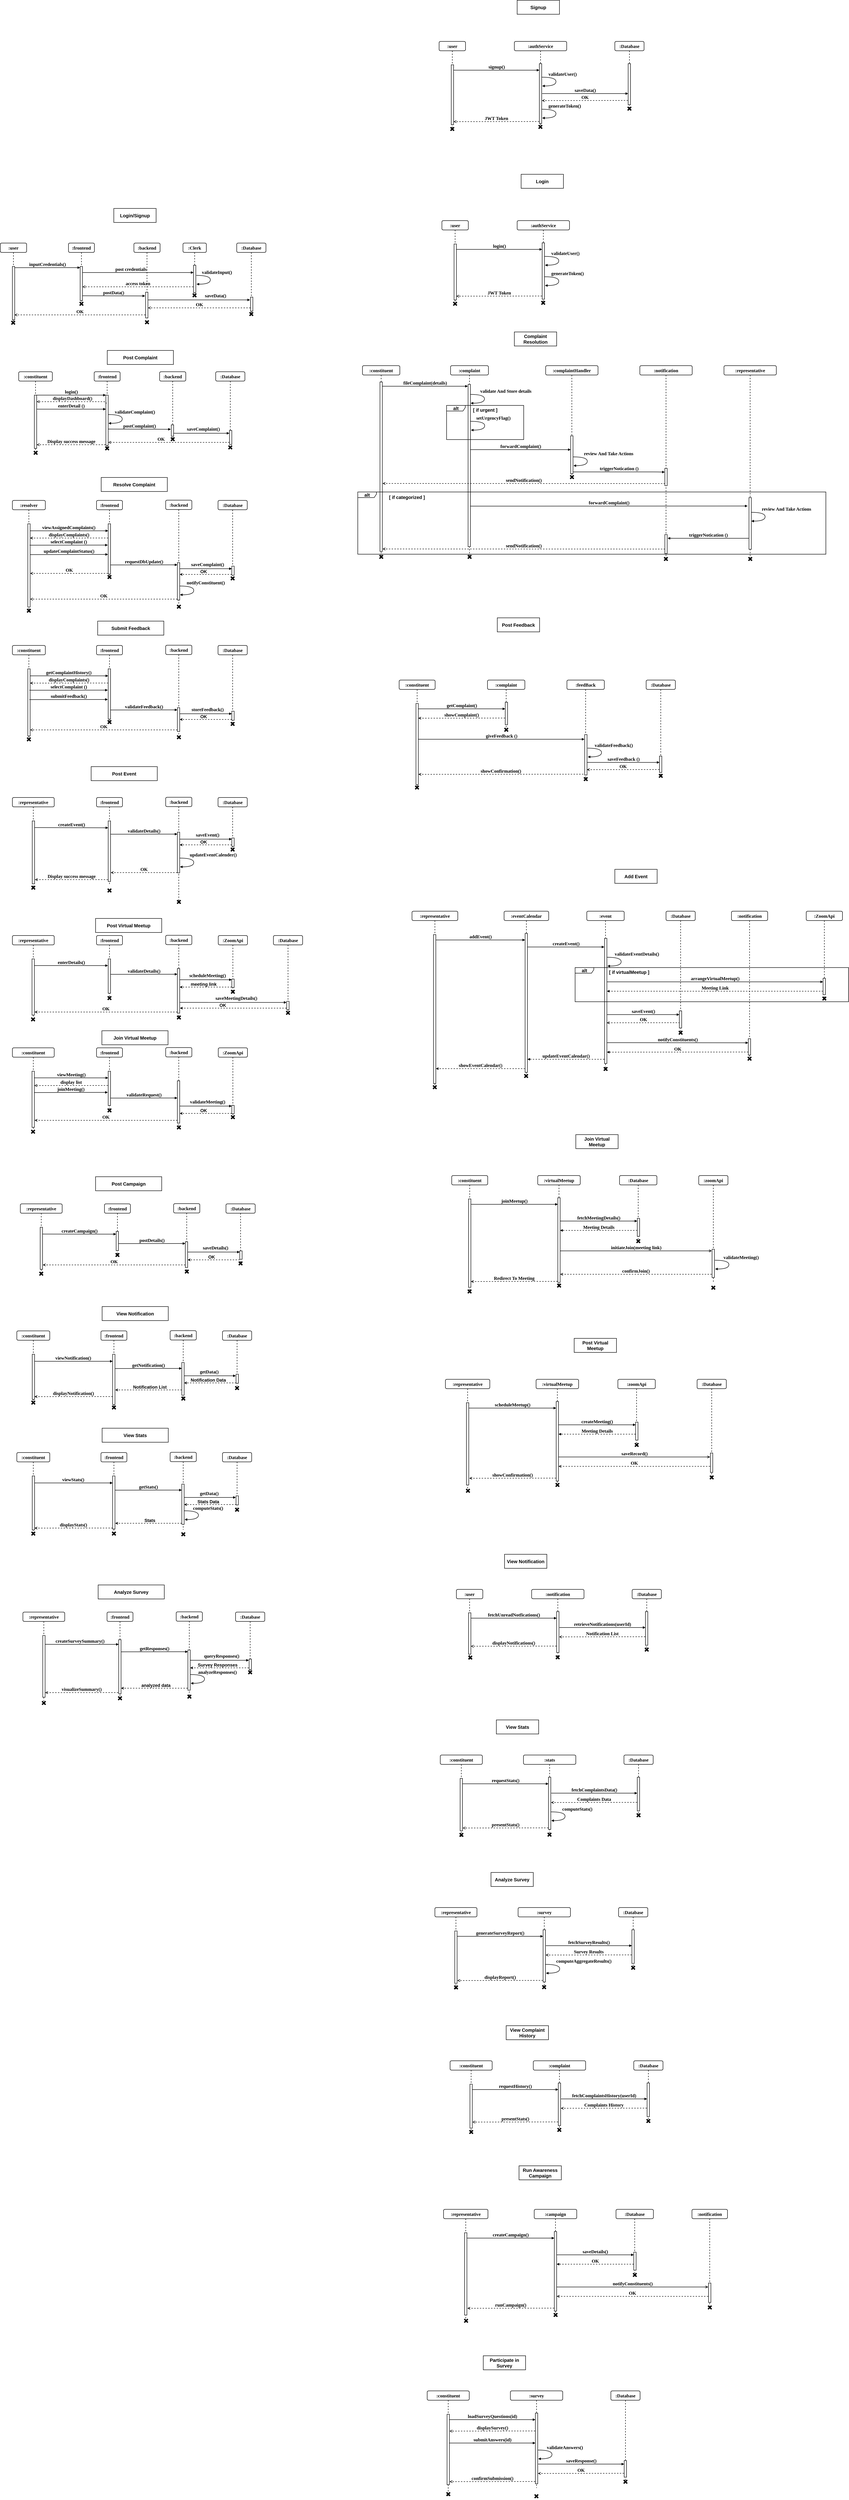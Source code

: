 <mxfile version="26.0.9">
  <diagram name="Page-1" id="13e1069c-82ec-6db2-03f1-153e76fe0fe0">
    <mxGraphModel dx="903" dy="1527" grid="0" gridSize="10" guides="1" tooltips="1" connect="1" arrows="1" fold="1" page="0" pageScale="1" pageWidth="1100" pageHeight="850" background="none" math="0" shadow="0">
      <root>
        <mxCell id="0" />
        <mxCell id="1" parent="0" />
        <mxCell id="uIVDQIjMA6gFd7Pro6CU-50" value="viewAssignedComplaints()" style="html=1;verticalAlign=bottom;endArrow=block;entryX=0;entryY=0;labelBackgroundColor=none;fontFamily=Verdana;fontSize=20;edgeStyle=elbowEdgeStyle;elbow=vertical;strokeWidth=2;fontStyle=1" parent="1" edge="1">
          <mxGeometry relative="1" as="geometry">
            <mxPoint x="71" y="1310" as="sourcePoint" />
            <mxPoint x="410" y="1310.0" as="targetPoint" />
          </mxGeometry>
        </mxCell>
        <mxCell id="7baba1c4bc27f4b0-2" value=":frontend" style="shape=umlLifeline;perimeter=lifelinePerimeter;whiteSpace=wrap;html=1;container=1;collapsible=0;recursiveResize=0;outlineConnect=0;rounded=1;shadow=0;comic=0;labelBackgroundColor=none;strokeWidth=2;fontFamily=Verdana;fontSize=20;align=center;fontStyle=1" parent="1" vertex="1">
          <mxGeometry x="240" y="80" width="111" height="263" as="geometry" />
        </mxCell>
        <mxCell id="7baba1c4bc27f4b0-10" value="" style="html=1;points=[];perimeter=orthogonalPerimeter;rounded=0;shadow=0;comic=0;labelBackgroundColor=none;strokeWidth=2;fontFamily=Verdana;fontSize=20;align=center;fontStyle=1;whiteSpace=wrap;" parent="7baba1c4bc27f4b0-2" vertex="1">
          <mxGeometry x="50" y="100" width="10" height="146" as="geometry" />
        </mxCell>
        <mxCell id="7baba1c4bc27f4b0-35" value="validateInput()" style="html=1;verticalAlign=bottom;endArrow=block;labelBackgroundColor=none;fontFamily=Verdana;fontSize=20;elbow=vertical;edgeStyle=orthogonalEdgeStyle;curved=1;exitX=1;exitY=0.14;exitPerimeter=0;strokeWidth=2;fontStyle=1;exitDx=0;exitDy=0;entryX=1.099;entryY=0.303;entryDx=0;entryDy=0;entryPerimeter=0;" parent="7baba1c4bc27f4b0-2" edge="1">
          <mxGeometry x="-0.223" y="28" relative="1" as="geometry">
            <mxPoint x="547" y="138.2" as="sourcePoint" />
            <mxPoint x="547.99" y="175.69" as="targetPoint" />
            <Array as="points">
              <mxPoint x="607" y="138" />
              <mxPoint x="607" y="176" />
            </Array>
            <mxPoint as="offset" />
          </mxGeometry>
        </mxCell>
        <mxCell id="7baba1c4bc27f4b0-3" value=":backend" style="shape=umlLifeline;perimeter=lifelinePerimeter;whiteSpace=wrap;html=1;container=1;collapsible=0;recursiveResize=0;outlineConnect=0;rounded=1;shadow=0;comic=0;labelBackgroundColor=none;strokeWidth=2;fontFamily=Verdana;fontSize=20;align=center;fontStyle=1" parent="1" vertex="1">
          <mxGeometry x="520" y="80" width="112" height="329" as="geometry" />
        </mxCell>
        <mxCell id="7baba1c4bc27f4b0-13" value="" style="html=1;points=[];perimeter=orthogonalPerimeter;rounded=0;shadow=0;comic=0;labelBackgroundColor=none;strokeWidth=2;fontFamily=Verdana;fontSize=20;align=center;fontStyle=1;whiteSpace=wrap;" parent="7baba1c4bc27f4b0-3" vertex="1">
          <mxGeometry x="50" y="210" width="10" height="110" as="geometry" />
        </mxCell>
        <mxCell id="7baba1c4bc27f4b0-4" value=":Clerk" style="shape=umlLifeline;perimeter=lifelinePerimeter;whiteSpace=wrap;html=1;container=1;collapsible=0;recursiveResize=0;outlineConnect=0;rounded=1;shadow=0;comic=0;labelBackgroundColor=none;strokeWidth=2;fontFamily=Verdana;fontSize=20;align=center;fontStyle=1" parent="1" vertex="1">
          <mxGeometry x="730" y="80" width="100" height="223" as="geometry" />
        </mxCell>
        <mxCell id="7baba1c4bc27f4b0-5" value=":Database" style="shape=umlLifeline;perimeter=lifelinePerimeter;whiteSpace=wrap;html=1;container=1;collapsible=0;recursiveResize=0;outlineConnect=0;rounded=1;shadow=0;comic=0;labelBackgroundColor=none;strokeWidth=2;fontFamily=Verdana;fontSize=20;align=center;fontStyle=1" parent="1" vertex="1">
          <mxGeometry x="960" y="80" width="125" height="298" as="geometry" />
        </mxCell>
        <mxCell id="7baba1c4bc27f4b0-8" value=":user" style="shape=umlLifeline;perimeter=lifelinePerimeter;whiteSpace=wrap;html=1;container=1;collapsible=0;recursiveResize=0;outlineConnect=0;rounded=1;shadow=0;comic=0;labelBackgroundColor=none;strokeWidth=2;fontFamily=Verdana;fontSize=20;align=center;fontStyle=1" parent="1" vertex="1">
          <mxGeometry x="-52" y="80" width="113" height="340" as="geometry" />
        </mxCell>
        <mxCell id="7baba1c4bc27f4b0-9" value="" style="html=1;points=[];perimeter=orthogonalPerimeter;rounded=0;shadow=0;comic=0;labelBackgroundColor=none;strokeWidth=2;fontFamily=Verdana;fontSize=20;align=center;fontStyle=1;whiteSpace=wrap;" parent="7baba1c4bc27f4b0-8" vertex="1">
          <mxGeometry x="52" y="100" width="10" height="228" as="geometry" />
        </mxCell>
        <mxCell id="7baba1c4bc27f4b0-11" value="inputCredentials()" style="html=1;verticalAlign=bottom;endArrow=block;entryX=0;entryY=0;labelBackgroundColor=none;fontFamily=Verdana;fontSize=20;edgeStyle=elbowEdgeStyle;elbow=vertical;strokeWidth=2;fontStyle=1" parent="1" edge="1">
          <mxGeometry relative="1" as="geometry">
            <mxPoint x="10" y="185.2" as="sourcePoint" />
            <mxPoint x="290" y="185.0" as="targetPoint" />
          </mxGeometry>
        </mxCell>
        <mxCell id="7baba1c4bc27f4b0-14" value="post credentials" style="html=1;verticalAlign=bottom;endArrow=block;labelBackgroundColor=none;fontFamily=Verdana;fontSize=20;edgeStyle=elbowEdgeStyle;elbow=vertical;strokeWidth=2;fontStyle=1;" parent="1" target="uIVDQIjMA6gFd7Pro6CU-3" edge="1">
          <mxGeometry x="0.0" relative="1" as="geometry">
            <mxPoint x="354" y="206" as="sourcePoint" />
            <mxPoint x="710.11" y="229.06" as="targetPoint" />
            <Array as="points">
              <mxPoint x="296" y="206" />
            </Array>
            <mxPoint as="offset" />
          </mxGeometry>
        </mxCell>
        <mxCell id="uIVDQIjMA6gFd7Pro6CU-3" value="" style="html=1;points=[];perimeter=orthogonalPerimeter;rounded=0;shadow=0;comic=0;labelBackgroundColor=none;strokeWidth=2;fontFamily=Verdana;fontSize=20;align=center;fontStyle=1;whiteSpace=wrap;" parent="1" vertex="1">
          <mxGeometry x="775" y="175" width="10" height="117" as="geometry" />
        </mxCell>
        <mxCell id="uIVDQIjMA6gFd7Pro6CU-4" value="access token" style="html=1;verticalAlign=bottom;endArrow=open;dashed=1;endSize=8;labelBackgroundColor=none;fontFamily=Verdana;fontSize=20;edgeStyle=elbowEdgeStyle;elbow=vertical;strokeWidth=2;fontStyle=1;entryX=1;entryY=0.252;entryDx=0;entryDy=0;entryPerimeter=0;" parent="1" edge="1">
          <mxGeometry relative="1" as="geometry">
            <mxPoint x="300" y="267.96" as="targetPoint" />
            <Array as="points">
              <mxPoint x="433" y="267" />
            </Array>
            <mxPoint x="774" y="267" as="sourcePoint" />
          </mxGeometry>
        </mxCell>
        <mxCell id="uIVDQIjMA6gFd7Pro6CU-5" value="postData()" style="html=1;verticalAlign=bottom;endArrow=block;labelBackgroundColor=none;fontFamily=Verdana;fontSize=20;edgeStyle=elbowEdgeStyle;elbow=vertical;strokeWidth=2;fontStyle=1;entryX=-0.186;entryY=0.147;entryDx=0;entryDy=0;entryPerimeter=0;exitX=0.955;exitY=0.858;exitDx=0;exitDy=0;exitPerimeter=0;" parent="1" source="7baba1c4bc27f4b0-10" target="7baba1c4bc27f4b0-13" edge="1">
          <mxGeometry x="0.0" relative="1" as="geometry">
            <mxPoint x="354" y="306" as="sourcePoint" />
            <mxPoint x="490" y="306" as="targetPoint" />
            <Array as="points">
              <mxPoint x="296" y="306" />
            </Array>
            <mxPoint as="offset" />
          </mxGeometry>
        </mxCell>
        <mxCell id="7baba1c4bc27f4b0-28" value="" style="html=1;points=[];perimeter=orthogonalPerimeter;rounded=0;shadow=0;comic=0;labelBackgroundColor=none;strokeWidth=2;fontFamily=Verdana;fontSize=20;align=center;fontStyle=1;whiteSpace=wrap;" parent="1" vertex="1">
          <mxGeometry x="1019" y="311" width="10" height="60" as="geometry" />
        </mxCell>
        <mxCell id="uIVDQIjMA6gFd7Pro6CU-6" value="saveData()" style="html=1;verticalAlign=bottom;endArrow=block;labelBackgroundColor=none;fontFamily=Verdana;fontSize=20;edgeStyle=elbowEdgeStyle;elbow=vertical;strokeWidth=2;fontStyle=1;entryX=-0.204;entryY=0.186;entryDx=0;entryDy=0;entryPerimeter=0;" parent="1" source="7baba1c4bc27f4b0-13" target="7baba1c4bc27f4b0-28" edge="1">
          <mxGeometry x="0.315" y="4" relative="1" as="geometry">
            <mxPoint x="570" y="336" as="sourcePoint" />
            <mxPoint x="764.82" y="335.325" as="targetPoint" />
            <Array as="points">
              <mxPoint x="1018" y="323" />
            </Array>
            <mxPoint x="1" as="offset" />
          </mxGeometry>
        </mxCell>
        <mxCell id="uIVDQIjMA6gFd7Pro6CU-7" value="OK" style="html=1;verticalAlign=bottom;endArrow=open;dashed=1;endSize=8;labelBackgroundColor=none;fontFamily=Verdana;fontSize=20;edgeStyle=elbowEdgeStyle;elbow=vertical;strokeWidth=2;fontStyle=1;" parent="1" edge="1">
          <mxGeometry relative="1" as="geometry">
            <mxPoint x="580" y="357" as="targetPoint" />
            <Array as="points">
              <mxPoint x="678" y="357" />
            </Array>
            <mxPoint x="1019" y="357" as="sourcePoint" />
          </mxGeometry>
        </mxCell>
        <mxCell id="uIVDQIjMA6gFd7Pro6CU-8" value="OK" style="html=1;verticalAlign=bottom;endArrow=open;dashed=1;endSize=8;labelBackgroundColor=none;fontFamily=Verdana;fontSize=20;edgeStyle=elbowEdgeStyle;elbow=vertical;strokeWidth=2;fontStyle=1;entryX=0.888;entryY=0.866;entryDx=0;entryDy=0;entryPerimeter=0;" parent="1" edge="1">
          <mxGeometry relative="1" as="geometry">
            <mxPoint x="8.88" y="387.448" as="targetPoint" />
            <Array as="points">
              <mxPoint x="228" y="387" />
            </Array>
            <mxPoint x="569" y="387" as="sourcePoint" />
          </mxGeometry>
        </mxCell>
        <mxCell id="uIVDQIjMA6gFd7Pro6CU-9" value="" style="shape=cross;whiteSpace=wrap;html=1;fillColor=#000000;rotation=45;strokeWidth=2;fontSize=20;" parent="1" vertex="1">
          <mxGeometry x="286" y="330" width="19" height="19" as="geometry" />
        </mxCell>
        <mxCell id="uIVDQIjMA6gFd7Pro6CU-11" value="" style="shape=cross;whiteSpace=wrap;html=1;fillColor=#000000;rotation=45;strokeWidth=2;fontSize=20;" parent="1" vertex="1">
          <mxGeometry x="566.5" y="409" width="19" height="19" as="geometry" />
        </mxCell>
        <mxCell id="uIVDQIjMA6gFd7Pro6CU-12" value="" style="shape=cross;whiteSpace=wrap;html=1;fillColor=#000000;rotation=45;strokeWidth=2;fontSize=20;" parent="1" vertex="1">
          <mxGeometry x="-6" y="411" width="19" height="19" as="geometry" />
        </mxCell>
        <mxCell id="uIVDQIjMA6gFd7Pro6CU-13" value="" style="shape=cross;whiteSpace=wrap;html=1;fillColor=#000000;rotation=45;strokeWidth=2;fontSize=20;" parent="1" vertex="1">
          <mxGeometry x="769.935" y="293.935" width="19" height="19" as="geometry" />
        </mxCell>
        <mxCell id="uIVDQIjMA6gFd7Pro6CU-14" value="" style="shape=cross;whiteSpace=wrap;html=1;fillColor=#000000;rotation=45;strokeWidth=2;fontSize=20;" parent="1" vertex="1">
          <mxGeometry x="1012.935" y="373.935" width="19" height="19" as="geometry" />
        </mxCell>
        <mxCell id="uIVDQIjMA6gFd7Pro6CU-15" value=":frontend" style="shape=umlLifeline;perimeter=lifelinePerimeter;whiteSpace=wrap;html=1;container=1;collapsible=0;recursiveResize=0;outlineConnect=0;rounded=1;shadow=0;comic=0;labelBackgroundColor=none;strokeWidth=2;fontFamily=Verdana;fontSize=20;align=center;fontStyle=1" parent="1" vertex="1">
          <mxGeometry x="350" y="630" width="111" height="326" as="geometry" />
        </mxCell>
        <mxCell id="uIVDQIjMA6gFd7Pro6CU-16" value="" style="html=1;points=[];perimeter=orthogonalPerimeter;rounded=0;shadow=0;comic=0;labelBackgroundColor=none;strokeWidth=2;fontFamily=Verdana;fontSize=20;align=center;fontStyle=1;whiteSpace=wrap;" parent="uIVDQIjMA6gFd7Pro6CU-15" vertex="1">
          <mxGeometry x="50" y="100" width="10" height="215" as="geometry" />
        </mxCell>
        <mxCell id="uIVDQIjMA6gFd7Pro6CU-18" value=":backend" style="shape=umlLifeline;perimeter=lifelinePerimeter;whiteSpace=wrap;html=1;container=1;collapsible=0;recursiveResize=0;outlineConnect=0;rounded=1;shadow=0;comic=0;labelBackgroundColor=none;strokeWidth=2;fontFamily=Verdana;fontSize=20;align=center;fontStyle=1" parent="1" vertex="1">
          <mxGeometry x="630" y="630" width="112" height="286" as="geometry" />
        </mxCell>
        <mxCell id="uIVDQIjMA6gFd7Pro6CU-19" value="" style="html=1;points=[];perimeter=orthogonalPerimeter;rounded=0;shadow=0;comic=0;labelBackgroundColor=none;strokeWidth=2;fontFamily=Verdana;fontSize=20;align=center;fontStyle=1;whiteSpace=wrap;" parent="uIVDQIjMA6gFd7Pro6CU-18" vertex="1">
          <mxGeometry x="50" y="227" width="10" height="49" as="geometry" />
        </mxCell>
        <mxCell id="uIVDQIjMA6gFd7Pro6CU-21" value=":Database" style="shape=umlLifeline;perimeter=lifelinePerimeter;whiteSpace=wrap;html=1;container=1;collapsible=0;recursiveResize=0;outlineConnect=0;rounded=1;shadow=0;comic=0;labelBackgroundColor=none;strokeWidth=2;fontFamily=Verdana;fontSize=20;align=center;fontStyle=1" parent="1" vertex="1">
          <mxGeometry x="870" y="630" width="125" height="298" as="geometry" />
        </mxCell>
        <mxCell id="uIVDQIjMA6gFd7Pro6CU-22" value=":constituent" style="shape=umlLifeline;perimeter=lifelinePerimeter;whiteSpace=wrap;html=1;container=1;collapsible=0;recursiveResize=0;outlineConnect=0;rounded=1;shadow=0;comic=0;labelBackgroundColor=none;strokeWidth=2;fontFamily=Verdana;fontSize=20;align=center;fontStyle=1" parent="1" vertex="1">
          <mxGeometry x="27" y="630" width="144" height="340" as="geometry" />
        </mxCell>
        <mxCell id="uIVDQIjMA6gFd7Pro6CU-23" value="" style="html=1;points=[];perimeter=orthogonalPerimeter;rounded=0;shadow=0;comic=0;labelBackgroundColor=none;strokeWidth=2;fontFamily=Verdana;fontSize=20;align=center;fontStyle=1;whiteSpace=wrap;" parent="uIVDQIjMA6gFd7Pro6CU-22" vertex="1">
          <mxGeometry x="67" y="100" width="10" height="228" as="geometry" />
        </mxCell>
        <mxCell id="uIVDQIjMA6gFd7Pro6CU-24" value="login()" style="html=1;verticalAlign=bottom;endArrow=block;entryX=0;entryY=0;labelBackgroundColor=none;fontFamily=Verdana;fontSize=20;edgeStyle=elbowEdgeStyle;elbow=vertical;strokeWidth=2;fontStyle=1" parent="1" source="uIVDQIjMA6gFd7Pro6CU-23" target="uIVDQIjMA6gFd7Pro6CU-16" edge="1">
          <mxGeometry relative="1" as="geometry">
            <mxPoint x="330" y="740" as="sourcePoint" />
          </mxGeometry>
        </mxCell>
        <mxCell id="uIVDQIjMA6gFd7Pro6CU-28" value="postComplaint()" style="html=1;verticalAlign=bottom;endArrow=block;labelBackgroundColor=none;fontFamily=Verdana;fontSize=20;edgeStyle=elbowEdgeStyle;elbow=vertical;strokeWidth=2;fontStyle=1;entryX=-0.186;entryY=0.147;entryDx=0;entryDy=0;entryPerimeter=0;exitX=1.012;exitY=0.758;exitDx=0;exitDy=0;exitPerimeter=0;" parent="1" edge="1">
          <mxGeometry x="0.0" relative="1" as="geometry">
            <mxPoint x="410.12" y="875.07" as="sourcePoint" />
            <mxPoint x="678.14" y="876.17" as="targetPoint" />
            <Array as="points">
              <mxPoint x="406" y="876" />
            </Array>
            <mxPoint as="offset" />
          </mxGeometry>
        </mxCell>
        <mxCell id="uIVDQIjMA6gFd7Pro6CU-29" value="" style="html=1;points=[];perimeter=orthogonalPerimeter;rounded=0;shadow=0;comic=0;labelBackgroundColor=none;strokeWidth=2;fontFamily=Verdana;fontSize=20;align=center;fontStyle=1;whiteSpace=wrap;" parent="1" vertex="1">
          <mxGeometry x="929" y="881" width="10" height="60" as="geometry" />
        </mxCell>
        <mxCell id="uIVDQIjMA6gFd7Pro6CU-30" value="saveComplaint()" style="html=1;verticalAlign=bottom;endArrow=block;labelBackgroundColor=none;fontFamily=Verdana;fontSize=20;edgeStyle=elbowEdgeStyle;elbow=vertical;strokeWidth=2;fontStyle=1;entryX=-0.05;entryY=0.208;entryDx=0;entryDy=0;entryPerimeter=0;" parent="1" target="uIVDQIjMA6gFd7Pro6CU-29" edge="1">
          <mxGeometry x="0.063" y="4" relative="1" as="geometry">
            <mxPoint x="690" y="893" as="sourcePoint" />
            <mxPoint x="893" y="896" as="targetPoint" />
            <Array as="points">
              <mxPoint x="1128" y="893" />
            </Array>
            <mxPoint as="offset" />
          </mxGeometry>
        </mxCell>
        <mxCell id="uIVDQIjMA6gFd7Pro6CU-31" value="OK" style="html=1;verticalAlign=bottom;endArrow=open;dashed=1;endSize=8;labelBackgroundColor=none;fontFamily=Verdana;fontSize=20;edgeStyle=elbowEdgeStyle;elbow=vertical;strokeWidth=2;fontStyle=1;" parent="1" edge="1">
          <mxGeometry x="0.129" relative="1" as="geometry">
            <mxPoint x="410" y="932" as="targetPoint" />
            <Array as="points">
              <mxPoint x="588" y="932" />
            </Array>
            <mxPoint x="929" y="932" as="sourcePoint" />
            <mxPoint as="offset" />
          </mxGeometry>
        </mxCell>
        <mxCell id="uIVDQIjMA6gFd7Pro6CU-32" value="Display success message" style="html=1;verticalAlign=bottom;endArrow=open;dashed=1;endSize=8;labelBackgroundColor=none;fontFamily=Verdana;fontSize=20;edgeStyle=elbowEdgeStyle;elbow=vertical;strokeWidth=2;fontStyle=1;" parent="1" target="uIVDQIjMA6gFd7Pro6CU-23" edge="1">
          <mxGeometry x="0.001" relative="1" as="geometry">
            <mxPoint x="133" y="942" as="targetPoint" />
            <Array as="points">
              <mxPoint x="368" y="942" />
            </Array>
            <mxPoint x="399" y="942" as="sourcePoint" />
            <mxPoint as="offset" />
          </mxGeometry>
        </mxCell>
        <mxCell id="uIVDQIjMA6gFd7Pro6CU-33" value="" style="shape=cross;whiteSpace=wrap;html=1;fillColor=#000000;rotation=45;strokeWidth=2;fontSize=20;" parent="1" vertex="1">
          <mxGeometry x="396" y="948" width="19" height="19" as="geometry" />
        </mxCell>
        <mxCell id="uIVDQIjMA6gFd7Pro6CU-34" value="" style="shape=cross;whiteSpace=wrap;html=1;fillColor=#000000;rotation=45;strokeWidth=2;fontSize=20;" parent="1" vertex="1">
          <mxGeometry x="676.5" y="909" width="19" height="19" as="geometry" />
        </mxCell>
        <mxCell id="uIVDQIjMA6gFd7Pro6CU-35" value="" style="shape=cross;whiteSpace=wrap;html=1;fillColor=#000000;rotation=45;strokeWidth=2;fontSize=20;" parent="1" vertex="1">
          <mxGeometry x="90" y="967" width="19" height="19" as="geometry" />
        </mxCell>
        <mxCell id="uIVDQIjMA6gFd7Pro6CU-37" value="" style="shape=cross;whiteSpace=wrap;html=1;fillColor=#000000;rotation=45;strokeWidth=2;fontSize=20;" parent="1" vertex="1">
          <mxGeometry x="922.935" y="943.935" width="19" height="19" as="geometry" />
        </mxCell>
        <mxCell id="uIVDQIjMA6gFd7Pro6CU-38" value="&lt;font&gt;&lt;b&gt;Login/Signup&lt;/b&gt;&lt;/font&gt;" style="whiteSpace=wrap;html=1;strokeWidth=2;fontSize=20;" parent="1" vertex="1">
          <mxGeometry x="434" y="-68" width="181" height="60" as="geometry" />
        </mxCell>
        <mxCell id="uIVDQIjMA6gFd7Pro6CU-39" value="displayDashboard()" style="html=1;verticalAlign=bottom;endArrow=open;dashed=1;endSize=8;labelBackgroundColor=none;fontFamily=Verdana;fontSize=20;edgeStyle=elbowEdgeStyle;elbow=vertical;strokeWidth=2;fontStyle=1;entryX=1;entryY=0.252;entryDx=0;entryDy=0;entryPerimeter=0;exitX=0.12;exitY=0.173;exitDx=0;exitDy=0;exitPerimeter=0;" parent="1" source="uIVDQIjMA6gFd7Pro6CU-16" edge="1">
          <mxGeometry relative="1" as="geometry">
            <mxPoint x="104" y="758.96" as="targetPoint" />
            <Array as="points">
              <mxPoint x="237" y="758" />
            </Array>
            <mxPoint x="578" y="758" as="sourcePoint" />
          </mxGeometry>
        </mxCell>
        <mxCell id="uIVDQIjMA6gFd7Pro6CU-40" value="enterDetail ()" style="html=1;verticalAlign=bottom;endArrow=block;entryX=0;entryY=0;labelBackgroundColor=none;fontFamily=Verdana;fontSize=20;edgeStyle=elbowEdgeStyle;elbow=vertical;strokeWidth=2;fontStyle=1" parent="1" edge="1">
          <mxGeometry relative="1" as="geometry">
            <mxPoint x="104" y="790" as="sourcePoint" />
            <mxPoint x="400" y="790" as="targetPoint" />
          </mxGeometry>
        </mxCell>
        <mxCell id="uIVDQIjMA6gFd7Pro6CU-41" value="validateComplaint()" style="html=1;verticalAlign=bottom;endArrow=block;labelBackgroundColor=none;fontFamily=Verdana;fontSize=20;elbow=vertical;edgeStyle=orthogonalEdgeStyle;curved=1;exitX=1;exitY=0.14;exitPerimeter=0;strokeWidth=2;fontStyle=1;exitDx=0;exitDy=0;entryX=1.099;entryY=0.303;entryDx=0;entryDy=0;entryPerimeter=0;" parent="1" edge="1">
          <mxGeometry x="-0.195" y="54" relative="1" as="geometry">
            <mxPoint x="410" y="813" as="sourcePoint" />
            <mxPoint x="410.99" y="850.49" as="targetPoint" />
            <Array as="points">
              <mxPoint x="470" y="812.8" />
              <mxPoint x="470" y="850.8" />
            </Array>
            <mxPoint as="offset" />
          </mxGeometry>
        </mxCell>
        <mxCell id="uIVDQIjMA6gFd7Pro6CU-42" value="&lt;font&gt;&lt;b&gt;Post Complaint&lt;/b&gt;&lt;/font&gt;" style="whiteSpace=wrap;html=1;strokeWidth=2;fontSize=20;" parent="1" vertex="1">
          <mxGeometry x="406" y="539" width="283" height="60" as="geometry" />
        </mxCell>
        <mxCell id="uIVDQIjMA6gFd7Pro6CU-43" value=":frontend" style="shape=umlLifeline;perimeter=lifelinePerimeter;whiteSpace=wrap;html=1;container=1;collapsible=0;recursiveResize=0;outlineConnect=0;rounded=1;shadow=0;comic=0;labelBackgroundColor=none;strokeWidth=2;fontFamily=Verdana;fontSize=20;align=center;fontStyle=1" parent="1" vertex="1">
          <mxGeometry x="360" y="1180" width="111" height="326" as="geometry" />
        </mxCell>
        <mxCell id="uIVDQIjMA6gFd7Pro6CU-44" value="" style="html=1;points=[];perimeter=orthogonalPerimeter;rounded=0;shadow=0;comic=0;labelBackgroundColor=none;strokeWidth=2;fontFamily=Verdana;fontSize=20;align=center;fontStyle=1;whiteSpace=wrap;" parent="uIVDQIjMA6gFd7Pro6CU-43" vertex="1">
          <mxGeometry x="50" y="100" width="10" height="215" as="geometry" />
        </mxCell>
        <mxCell id="uIVDQIjMA6gFd7Pro6CU-45" value=":backend" style="shape=umlLifeline;perimeter=lifelinePerimeter;whiteSpace=wrap;html=1;container=1;collapsible=0;recursiveResize=0;outlineConnect=0;rounded=1;shadow=0;comic=0;labelBackgroundColor=none;strokeWidth=2;fontFamily=Verdana;fontSize=20;align=center;fontStyle=1" parent="1" vertex="1">
          <mxGeometry x="656" y="1179" width="112" height="444" as="geometry" />
        </mxCell>
        <mxCell id="uIVDQIjMA6gFd7Pro6CU-46" value="" style="html=1;points=[];perimeter=orthogonalPerimeter;rounded=0;shadow=0;comic=0;labelBackgroundColor=none;strokeWidth=2;fontFamily=Verdana;fontSize=20;align=center;fontStyle=1;whiteSpace=wrap;" parent="uIVDQIjMA6gFd7Pro6CU-45" vertex="1">
          <mxGeometry x="50" y="267" width="10" height="160" as="geometry" />
        </mxCell>
        <mxCell id="uIVDQIjMA6gFd7Pro6CU-51" value="requestDbUpdate()" style="html=1;verticalAlign=bottom;endArrow=block;labelBackgroundColor=none;fontFamily=Verdana;fontSize=20;edgeStyle=elbowEdgeStyle;elbow=vertical;strokeWidth=2;fontStyle=1;exitX=0.961;exitY=0.818;exitDx=0;exitDy=0;exitPerimeter=0;" parent="uIVDQIjMA6gFd7Pro6CU-45" source="uIVDQIjMA6gFd7Pro6CU-44" edge="1">
          <mxGeometry x="0.0" relative="1" as="geometry">
            <mxPoint x="-261.0" y="275.07" as="sourcePoint" />
            <mxPoint x="50" y="276" as="targetPoint" />
            <Array as="points" />
            <mxPoint as="offset" />
          </mxGeometry>
        </mxCell>
        <mxCell id="uIVDQIjMA6gFd7Pro6CU-73" value="notifyConstituent()" style="html=1;verticalAlign=bottom;endArrow=block;labelBackgroundColor=none;fontFamily=Verdana;fontSize=20;elbow=vertical;edgeStyle=orthogonalEdgeStyle;curved=1;exitX=1;exitY=0.14;exitPerimeter=0;strokeWidth=2;fontStyle=1;exitDx=0;exitDy=0;entryX=1.099;entryY=0.303;entryDx=0;entryDy=0;entryPerimeter=0;" parent="uIVDQIjMA6gFd7Pro6CU-45" edge="1">
          <mxGeometry x="-0.233" y="51" relative="1" as="geometry">
            <mxPoint x="60" y="367" as="sourcePoint" />
            <mxPoint x="60.99" y="404.49" as="targetPoint" />
            <Array as="points">
              <mxPoint x="120" y="366.8" />
              <mxPoint x="120" y="404.8" />
            </Array>
            <mxPoint as="offset" />
          </mxGeometry>
        </mxCell>
        <mxCell id="uIVDQIjMA6gFd7Pro6CU-47" value=":Database" style="shape=umlLifeline;perimeter=lifelinePerimeter;whiteSpace=wrap;html=1;container=1;collapsible=0;recursiveResize=0;outlineConnect=0;rounded=1;shadow=0;comic=0;labelBackgroundColor=none;strokeWidth=2;fontFamily=Verdana;fontSize=20;align=center;fontStyle=1" parent="1" vertex="1">
          <mxGeometry x="880" y="1180" width="125" height="333" as="geometry" />
        </mxCell>
        <mxCell id="uIVDQIjMA6gFd7Pro6CU-48" value=":resolver" style="shape=umlLifeline;perimeter=lifelinePerimeter;whiteSpace=wrap;html=1;container=1;collapsible=0;recursiveResize=0;outlineConnect=0;rounded=1;shadow=0;comic=0;labelBackgroundColor=none;strokeWidth=2;fontFamily=Verdana;fontSize=20;align=center;fontStyle=1" parent="1" vertex="1">
          <mxGeometry y="1180" width="141" height="473" as="geometry" />
        </mxCell>
        <mxCell id="uIVDQIjMA6gFd7Pro6CU-49" value="" style="html=1;points=[];perimeter=orthogonalPerimeter;rounded=0;shadow=0;comic=0;labelBackgroundColor=none;strokeWidth=2;fontFamily=Verdana;fontSize=20;align=center;fontStyle=1;whiteSpace=wrap;" parent="uIVDQIjMA6gFd7Pro6CU-48" vertex="1">
          <mxGeometry x="66" y="100" width="10" height="356" as="geometry" />
        </mxCell>
        <mxCell id="uIVDQIjMA6gFd7Pro6CU-52" value="" style="html=1;points=[];perimeter=orthogonalPerimeter;rounded=0;shadow=0;comic=0;labelBackgroundColor=none;strokeWidth=2;fontFamily=Verdana;fontSize=20;align=center;fontStyle=1;whiteSpace=wrap;" parent="1" vertex="1">
          <mxGeometry x="939" y="1461" width="10" height="39" as="geometry" />
        </mxCell>
        <mxCell id="uIVDQIjMA6gFd7Pro6CU-53" value="saveComplaint()" style="html=1;verticalAlign=bottom;endArrow=block;labelBackgroundColor=none;fontFamily=Verdana;fontSize=20;edgeStyle=elbowEdgeStyle;elbow=vertical;strokeWidth=2;fontStyle=1;" parent="1" source="uIVDQIjMA6gFd7Pro6CU-46" edge="1">
          <mxGeometry x="0.063" y="4" relative="1" as="geometry">
            <mxPoint x="700" y="1443" as="sourcePoint" />
            <mxPoint x="939" y="1472" as="targetPoint" />
            <Array as="points">
              <mxPoint x="878" y="1472" />
            </Array>
            <mxPoint as="offset" />
          </mxGeometry>
        </mxCell>
        <mxCell id="uIVDQIjMA6gFd7Pro6CU-55" value="OK" style="html=1;verticalAlign=bottom;endArrow=open;dashed=1;endSize=8;labelBackgroundColor=none;fontFamily=Verdana;fontSize=20;edgeStyle=elbowEdgeStyle;elbow=vertical;strokeWidth=2;fontStyle=1;" parent="1" target="uIVDQIjMA6gFd7Pro6CU-49" edge="1">
          <mxGeometry relative="1" as="geometry">
            <mxPoint x="143" y="1492" as="targetPoint" />
            <Array as="points">
              <mxPoint x="378" y="1492" />
            </Array>
            <mxPoint x="409" y="1492" as="sourcePoint" />
          </mxGeometry>
        </mxCell>
        <mxCell id="uIVDQIjMA6gFd7Pro6CU-56" value="" style="shape=cross;whiteSpace=wrap;html=1;fillColor=#000000;rotation=45;strokeWidth=2;fontSize=20;" parent="1" vertex="1">
          <mxGeometry x="406" y="1498" width="19" height="19" as="geometry" />
        </mxCell>
        <mxCell id="uIVDQIjMA6gFd7Pro6CU-58" value="" style="shape=cross;whiteSpace=wrap;html=1;fillColor=#000000;rotation=45;strokeWidth=2;fontSize=20;" parent="1" vertex="1">
          <mxGeometry x="61" y="1642" width="19" height="19" as="geometry" />
        </mxCell>
        <mxCell id="uIVDQIjMA6gFd7Pro6CU-59" value="" style="shape=cross;whiteSpace=wrap;html=1;fillColor=#000000;rotation=45;strokeWidth=2;fontSize=20;" parent="1" vertex="1">
          <mxGeometry x="932.935" y="1503.935" width="19" height="19" as="geometry" />
        </mxCell>
        <mxCell id="uIVDQIjMA6gFd7Pro6CU-60" value="displayComplaints()" style="html=1;verticalAlign=bottom;endArrow=open;dashed=1;endSize=8;labelBackgroundColor=none;fontFamily=Verdana;fontSize=20;edgeStyle=elbowEdgeStyle;elbow=vertical;strokeWidth=2;fontStyle=1;entryX=0.953;entryY=0.127;entryDx=0;entryDy=0;entryPerimeter=0;exitX=0.01;exitY=0.129;exitDx=0;exitDy=0;exitPerimeter=0;" parent="1" edge="1">
          <mxGeometry relative="1" as="geometry">
            <mxPoint x="75.53" y="1341.956" as="targetPoint" />
            <Array as="points">
              <mxPoint x="247" y="1341" />
            </Array>
            <mxPoint x="410.1" y="1340.735" as="sourcePoint" />
          </mxGeometry>
        </mxCell>
        <mxCell id="uIVDQIjMA6gFd7Pro6CU-61" value="selectComplaint ()" style="html=1;verticalAlign=bottom;endArrow=block;entryX=-0.17;entryY=0.28;labelBackgroundColor=none;fontFamily=Verdana;fontSize=20;edgeStyle=elbowEdgeStyle;elbow=vertical;strokeWidth=2;fontStyle=1;entryDx=0;entryDy=0;entryPerimeter=0;exitX=0.777;exitY=0.257;exitDx=0;exitDy=0;exitPerimeter=0;" parent="1" source="uIVDQIjMA6gFd7Pro6CU-49" edge="1">
          <mxGeometry relative="1" as="geometry">
            <mxPoint x="79" y="1372" as="sourcePoint" />
            <mxPoint x="408.3" y="1370.2" as="targetPoint" />
          </mxGeometry>
        </mxCell>
        <mxCell id="uIVDQIjMA6gFd7Pro6CU-70" value="" style="shape=cross;whiteSpace=wrap;html=1;fillColor=#000000;rotation=45;strokeWidth=2;fontSize=20;" parent="1" vertex="1">
          <mxGeometry x="702.935" y="1624.935" width="19" height="19" as="geometry" />
        </mxCell>
        <mxCell id="uIVDQIjMA6gFd7Pro6CU-80" value="" style="group" parent="1" vertex="1" connectable="0">
          <mxGeometry x="716" y="1467" width="223" height="35" as="geometry" />
        </mxCell>
        <mxCell id="uIVDQIjMA6gFd7Pro6CU-78" style="edgeStyle=orthogonalEdgeStyle;rounded=0;orthogonalLoop=1;jettySize=auto;html=1;entryX=1;entryY=0.259;entryDx=0;entryDy=0;entryPerimeter=0;strokeWidth=2;dashed=1;" parent="uIVDQIjMA6gFd7Pro6CU-80" edge="1">
          <mxGeometry relative="1" as="geometry">
            <mxPoint x="223" y="29.4" as="sourcePoint" />
            <mxPoint y="29.44" as="targetPoint" />
            <Array as="points">
              <mxPoint x="112" y="29" />
            </Array>
          </mxGeometry>
        </mxCell>
        <mxCell id="uIVDQIjMA6gFd7Pro6CU-79" value="&lt;b&gt;&lt;font style=&quot;font-size: 19px;&quot;&gt;OK&lt;/font&gt;&lt;/b&gt;" style="text;html=1;align=center;verticalAlign=middle;resizable=0;points=[];autosize=1;strokeColor=none;fillColor=none;" parent="uIVDQIjMA6gFd7Pro6CU-80" vertex="1">
          <mxGeometry x="78" width="47" height="35" as="geometry" />
        </mxCell>
        <mxCell id="uIVDQIjMA6gFd7Pro6CU-81" value="OK" style="html=1;verticalAlign=bottom;endArrow=open;dashed=1;endSize=8;labelBackgroundColor=none;fontFamily=Verdana;fontSize=20;edgeStyle=elbowEdgeStyle;elbow=vertical;strokeWidth=2;fontStyle=1;" parent="1" edge="1">
          <mxGeometry relative="1" as="geometry">
            <mxPoint x="76" y="1602" as="targetPoint" />
            <Array as="points">
              <mxPoint x="378" y="1602" />
            </Array>
            <mxPoint x="706" y="1602" as="sourcePoint" />
          </mxGeometry>
        </mxCell>
        <mxCell id="uIVDQIjMA6gFd7Pro6CU-82" value="&lt;font&gt;&lt;b&gt;Resolve Complaint&lt;/b&gt;&lt;/font&gt;" style="whiteSpace=wrap;html=1;strokeWidth=2;fontSize=20;" parent="1" vertex="1">
          <mxGeometry x="380" y="1082" width="283" height="60" as="geometry" />
        </mxCell>
        <mxCell id="SpGyAxDBSFVW8lquO75B-1" value="getComplaintHistory()" style="html=1;verticalAlign=bottom;endArrow=block;entryX=0;entryY=0;labelBackgroundColor=none;fontFamily=Verdana;fontSize=20;edgeStyle=elbowEdgeStyle;elbow=vertical;strokeWidth=2;fontStyle=1" parent="1" edge="1">
          <mxGeometry relative="1" as="geometry">
            <mxPoint x="71" y="1930" as="sourcePoint" />
            <mxPoint x="410" y="1930.0" as="targetPoint" />
          </mxGeometry>
        </mxCell>
        <mxCell id="SpGyAxDBSFVW8lquO75B-2" value=":frontend" style="shape=umlLifeline;perimeter=lifelinePerimeter;whiteSpace=wrap;html=1;container=1;collapsible=0;recursiveResize=0;outlineConnect=0;rounded=1;shadow=0;comic=0;labelBackgroundColor=none;strokeWidth=2;fontFamily=Verdana;fontSize=20;align=center;fontStyle=1" parent="1" vertex="1">
          <mxGeometry x="360" y="1800" width="111" height="326" as="geometry" />
        </mxCell>
        <mxCell id="SpGyAxDBSFVW8lquO75B-3" value="" style="html=1;points=[];perimeter=orthogonalPerimeter;rounded=0;shadow=0;comic=0;labelBackgroundColor=none;strokeWidth=2;fontFamily=Verdana;fontSize=20;align=center;fontStyle=1;whiteSpace=wrap;" parent="SpGyAxDBSFVW8lquO75B-2" vertex="1">
          <mxGeometry x="50" y="100" width="10" height="215" as="geometry" />
        </mxCell>
        <mxCell id="SpGyAxDBSFVW8lquO75B-4" value=":backend" style="shape=umlLifeline;perimeter=lifelinePerimeter;whiteSpace=wrap;html=1;container=1;collapsible=0;recursiveResize=0;outlineConnect=0;rounded=1;shadow=0;comic=0;labelBackgroundColor=none;strokeWidth=2;fontFamily=Verdana;fontSize=20;align=center;fontStyle=1" parent="1" vertex="1">
          <mxGeometry x="656" y="1799" width="112" height="381" as="geometry" />
        </mxCell>
        <mxCell id="SpGyAxDBSFVW8lquO75B-5" value="" style="html=1;points=[];perimeter=orthogonalPerimeter;rounded=0;shadow=0;comic=0;labelBackgroundColor=none;strokeWidth=2;fontFamily=Verdana;fontSize=20;align=center;fontStyle=1;whiteSpace=wrap;" parent="SpGyAxDBSFVW8lquO75B-4" vertex="1">
          <mxGeometry x="50" y="267" width="10" height="102" as="geometry" />
        </mxCell>
        <mxCell id="SpGyAxDBSFVW8lquO75B-6" value="validateFeedback()" style="html=1;verticalAlign=bottom;endArrow=block;labelBackgroundColor=none;fontFamily=Verdana;fontSize=20;edgeStyle=elbowEdgeStyle;elbow=vertical;strokeWidth=2;fontStyle=1;exitX=0.961;exitY=0.818;exitDx=0;exitDy=0;exitPerimeter=0;" parent="SpGyAxDBSFVW8lquO75B-4" source="SpGyAxDBSFVW8lquO75B-3" edge="1">
          <mxGeometry x="0.0" relative="1" as="geometry">
            <mxPoint x="-261.0" y="275.07" as="sourcePoint" />
            <mxPoint x="50" y="276" as="targetPoint" />
            <Array as="points" />
            <mxPoint as="offset" />
          </mxGeometry>
        </mxCell>
        <mxCell id="SpGyAxDBSFVW8lquO75B-8" value=":Database" style="shape=umlLifeline;perimeter=lifelinePerimeter;whiteSpace=wrap;html=1;container=1;collapsible=0;recursiveResize=0;outlineConnect=0;rounded=1;shadow=0;comic=0;labelBackgroundColor=none;strokeWidth=2;fontFamily=Verdana;fontSize=20;align=center;fontStyle=1" parent="1" vertex="1">
          <mxGeometry x="880" y="1800" width="125" height="337" as="geometry" />
        </mxCell>
        <mxCell id="SpGyAxDBSFVW8lquO75B-9" value=":constituent" style="shape=umlLifeline;perimeter=lifelinePerimeter;whiteSpace=wrap;html=1;container=1;collapsible=0;recursiveResize=0;outlineConnect=0;rounded=1;shadow=0;comic=0;labelBackgroundColor=none;strokeWidth=2;fontFamily=Verdana;fontSize=20;align=center;fontStyle=1" parent="1" vertex="1">
          <mxGeometry y="1800" width="141" height="400" as="geometry" />
        </mxCell>
        <mxCell id="SpGyAxDBSFVW8lquO75B-10" value="" style="html=1;points=[];perimeter=orthogonalPerimeter;rounded=0;shadow=0;comic=0;labelBackgroundColor=none;strokeWidth=2;fontFamily=Verdana;fontSize=20;align=center;fontStyle=1;whiteSpace=wrap;" parent="SpGyAxDBSFVW8lquO75B-9" vertex="1">
          <mxGeometry x="66" y="100" width="10" height="287" as="geometry" />
        </mxCell>
        <mxCell id="SpGyAxDBSFVW8lquO75B-11" value="" style="html=1;points=[];perimeter=orthogonalPerimeter;rounded=0;shadow=0;comic=0;labelBackgroundColor=none;strokeWidth=2;fontFamily=Verdana;fontSize=20;align=center;fontStyle=1;whiteSpace=wrap;" parent="1" vertex="1">
          <mxGeometry x="939" y="2081" width="10" height="39" as="geometry" />
        </mxCell>
        <mxCell id="SpGyAxDBSFVW8lquO75B-12" value="storeFeedback()" style="html=1;verticalAlign=bottom;endArrow=block;labelBackgroundColor=none;fontFamily=Verdana;fontSize=20;edgeStyle=elbowEdgeStyle;elbow=vertical;strokeWidth=2;fontStyle=1;" parent="1" source="SpGyAxDBSFVW8lquO75B-5" edge="1">
          <mxGeometry x="0.063" y="4" relative="1" as="geometry">
            <mxPoint x="700" y="2063" as="sourcePoint" />
            <mxPoint x="939" y="2092" as="targetPoint" />
            <Array as="points">
              <mxPoint x="878" y="2092" />
            </Array>
            <mxPoint as="offset" />
          </mxGeometry>
        </mxCell>
        <mxCell id="SpGyAxDBSFVW8lquO75B-14" value="" style="shape=cross;whiteSpace=wrap;html=1;fillColor=#000000;rotation=45;strokeWidth=2;fontSize=20;" parent="1" vertex="1">
          <mxGeometry x="406" y="2118" width="19" height="19" as="geometry" />
        </mxCell>
        <mxCell id="SpGyAxDBSFVW8lquO75B-15" value="" style="shape=cross;whiteSpace=wrap;html=1;fillColor=#000000;rotation=45;strokeWidth=2;fontSize=20;" parent="1" vertex="1">
          <mxGeometry x="61" y="2192" width="19" height="19" as="geometry" />
        </mxCell>
        <mxCell id="SpGyAxDBSFVW8lquO75B-16" value="" style="shape=cross;whiteSpace=wrap;html=1;fillColor=#000000;rotation=45;strokeWidth=2;fontSize=20;" parent="1" vertex="1">
          <mxGeometry x="932.935" y="2125.935" width="19" height="19" as="geometry" />
        </mxCell>
        <mxCell id="SpGyAxDBSFVW8lquO75B-17" value="displayComplaints()" style="html=1;verticalAlign=bottom;endArrow=open;dashed=1;endSize=8;labelBackgroundColor=none;fontFamily=Verdana;fontSize=20;edgeStyle=elbowEdgeStyle;elbow=vertical;strokeWidth=2;fontStyle=1;entryX=0.953;entryY=0.127;entryDx=0;entryDy=0;entryPerimeter=0;exitX=0.01;exitY=0.129;exitDx=0;exitDy=0;exitPerimeter=0;" parent="1" edge="1">
          <mxGeometry relative="1" as="geometry">
            <mxPoint x="75.53" y="1961.956" as="targetPoint" />
            <Array as="points">
              <mxPoint x="247" y="1961" />
            </Array>
            <mxPoint x="410.1" y="1960.735" as="sourcePoint" />
          </mxGeometry>
        </mxCell>
        <mxCell id="SpGyAxDBSFVW8lquO75B-18" value="selectComplaint ()" style="html=1;verticalAlign=bottom;endArrow=block;entryX=-0.17;entryY=0.28;labelBackgroundColor=none;fontFamily=Verdana;fontSize=20;edgeStyle=elbowEdgeStyle;elbow=vertical;strokeWidth=2;fontStyle=1;exitX=0.7;exitY=0.27;exitDx=0;exitDy=0;exitPerimeter=0;entryDx=0;entryDy=0;entryPerimeter=0;" parent="1" edge="1">
          <mxGeometry relative="1" as="geometry">
            <mxPoint x="73" y="1991.56" as="sourcePoint" />
            <mxPoint x="408.3" y="1990.2" as="targetPoint" />
          </mxGeometry>
        </mxCell>
        <mxCell id="SpGyAxDBSFVW8lquO75B-20" value="" style="shape=cross;whiteSpace=wrap;html=1;fillColor=#000000;rotation=45;strokeWidth=2;fontSize=20;" parent="1" vertex="1">
          <mxGeometry x="702.935" y="2182.935" width="19" height="19" as="geometry" />
        </mxCell>
        <mxCell id="SpGyAxDBSFVW8lquO75B-21" value="" style="group" parent="1" vertex="1" connectable="0">
          <mxGeometry x="716" y="2087" width="223" height="35" as="geometry" />
        </mxCell>
        <mxCell id="SpGyAxDBSFVW8lquO75B-22" style="edgeStyle=orthogonalEdgeStyle;rounded=0;orthogonalLoop=1;jettySize=auto;html=1;entryX=1;entryY=0.259;entryDx=0;entryDy=0;entryPerimeter=0;strokeWidth=2;dashed=1;" parent="SpGyAxDBSFVW8lquO75B-21" edge="1">
          <mxGeometry relative="1" as="geometry">
            <mxPoint x="223" y="29.4" as="sourcePoint" />
            <mxPoint y="29.44" as="targetPoint" />
            <Array as="points">
              <mxPoint x="112" y="29" />
            </Array>
          </mxGeometry>
        </mxCell>
        <mxCell id="SpGyAxDBSFVW8lquO75B-23" value="&lt;b&gt;&lt;font style=&quot;font-size: 19px;&quot;&gt;OK&lt;/font&gt;&lt;/b&gt;" style="text;html=1;align=center;verticalAlign=middle;resizable=0;points=[];autosize=1;strokeColor=none;fillColor=none;" parent="SpGyAxDBSFVW8lquO75B-21" vertex="1">
          <mxGeometry x="78" width="47" height="35" as="geometry" />
        </mxCell>
        <mxCell id="SpGyAxDBSFVW8lquO75B-24" value="OK" style="html=1;verticalAlign=bottom;endArrow=open;dashed=1;endSize=8;labelBackgroundColor=none;fontFamily=Verdana;fontSize=20;edgeStyle=elbowEdgeStyle;elbow=vertical;strokeWidth=2;fontStyle=1;" parent="1" edge="1">
          <mxGeometry relative="1" as="geometry">
            <mxPoint x="76" y="2161" as="targetPoint" />
            <Array as="points">
              <mxPoint x="378" y="2161" />
            </Array>
            <mxPoint x="706" y="2161" as="sourcePoint" />
          </mxGeometry>
        </mxCell>
        <mxCell id="SpGyAxDBSFVW8lquO75B-25" value="submitFeedback()" style="html=1;verticalAlign=bottom;endArrow=block;entryX=-0.17;entryY=0.28;labelBackgroundColor=none;fontFamily=Verdana;fontSize=20;edgeStyle=elbowEdgeStyle;elbow=vertical;strokeWidth=2;fontStyle=1;exitX=0.7;exitY=0.27;exitDx=0;exitDy=0;exitPerimeter=0;entryDx=0;entryDy=0;entryPerimeter=0;" parent="1" edge="1">
          <mxGeometry relative="1" as="geometry">
            <mxPoint x="73" y="2031.56" as="sourcePoint" />
            <mxPoint x="408.3" y="2030.2" as="targetPoint" />
          </mxGeometry>
        </mxCell>
        <mxCell id="SpGyAxDBSFVW8lquO75B-27" value="&lt;font&gt;&lt;b&gt;Submit Feedback&lt;/b&gt;&lt;/font&gt;" style="whiteSpace=wrap;html=1;strokeWidth=2;fontSize=20;" parent="1" vertex="1">
          <mxGeometry x="365" y="1696" width="283" height="60" as="geometry" />
        </mxCell>
        <mxCell id="SpGyAxDBSFVW8lquO75B-28" value="createEvent()" style="html=1;verticalAlign=bottom;endArrow=block;entryX=0;entryY=0;labelBackgroundColor=none;fontFamily=Verdana;fontSize=20;edgeStyle=elbowEdgeStyle;elbow=vertical;strokeWidth=2;fontStyle=1;exitX=1.049;exitY=0.106;exitDx=0;exitDy=0;exitPerimeter=0;" parent="1" source="SpGyAxDBSFVW8lquO75B-36" edge="1">
          <mxGeometry relative="1" as="geometry">
            <mxPoint x="71" y="2580" as="sourcePoint" />
            <mxPoint x="410" y="2580.0" as="targetPoint" />
          </mxGeometry>
        </mxCell>
        <mxCell id="SpGyAxDBSFVW8lquO75B-29" value=":frontend" style="shape=umlLifeline;perimeter=lifelinePerimeter;whiteSpace=wrap;html=1;container=1;collapsible=0;recursiveResize=0;outlineConnect=0;rounded=1;shadow=0;comic=0;labelBackgroundColor=none;strokeWidth=2;fontFamily=Verdana;fontSize=20;align=center;fontStyle=1" parent="1" vertex="1">
          <mxGeometry x="360" y="2450" width="111" height="375" as="geometry" />
        </mxCell>
        <mxCell id="SpGyAxDBSFVW8lquO75B-30" value="" style="html=1;points=[];perimeter=orthogonalPerimeter;rounded=0;shadow=0;comic=0;labelBackgroundColor=none;strokeWidth=2;fontFamily=Verdana;fontSize=20;align=center;fontStyle=1;whiteSpace=wrap;" parent="SpGyAxDBSFVW8lquO75B-29" vertex="1">
          <mxGeometry x="50" y="100" width="10" height="259" as="geometry" />
        </mxCell>
        <mxCell id="SpGyAxDBSFVW8lquO75B-31" value=":backend" style="shape=umlLifeline;perimeter=lifelinePerimeter;whiteSpace=wrap;html=1;container=1;collapsible=0;recursiveResize=0;outlineConnect=0;rounded=1;shadow=0;comic=0;labelBackgroundColor=none;strokeWidth=2;fontFamily=Verdana;fontSize=20;align=center;fontStyle=1" parent="1" vertex="1">
          <mxGeometry x="656" y="2449" width="112" height="447" as="geometry" />
        </mxCell>
        <mxCell id="SpGyAxDBSFVW8lquO75B-32" value="" style="html=1;points=[];perimeter=orthogonalPerimeter;rounded=0;shadow=0;comic=0;labelBackgroundColor=none;strokeWidth=2;fontFamily=Verdana;fontSize=20;align=center;fontStyle=1;whiteSpace=wrap;" parent="SpGyAxDBSFVW8lquO75B-31" vertex="1">
          <mxGeometry x="50" y="149" width="10" height="174" as="geometry" />
        </mxCell>
        <mxCell id="SpGyAxDBSFVW8lquO75B-33" value="validateDetails()" style="html=1;verticalAlign=bottom;endArrow=block;labelBackgroundColor=none;fontFamily=Verdana;fontSize=20;edgeStyle=elbowEdgeStyle;elbow=vertical;strokeWidth=2;fontStyle=1;exitX=0.961;exitY=0.818;exitDx=0;exitDy=0;exitPerimeter=0;" parent="SpGyAxDBSFVW8lquO75B-31" edge="1">
          <mxGeometry x="0.0" relative="1" as="geometry">
            <mxPoint x="-236.39" y="157.87" as="sourcePoint" />
            <mxPoint x="50" y="157" as="targetPoint" />
            <Array as="points" />
            <mxPoint as="offset" />
          </mxGeometry>
        </mxCell>
        <mxCell id="SpGyAxDBSFVW8lquO75B-34" value=":Database" style="shape=umlLifeline;perimeter=lifelinePerimeter;whiteSpace=wrap;html=1;container=1;collapsible=0;recursiveResize=0;outlineConnect=0;rounded=1;shadow=0;comic=0;labelBackgroundColor=none;strokeWidth=2;fontFamily=Verdana;fontSize=20;align=center;fontStyle=1" parent="1" vertex="1">
          <mxGeometry x="880" y="2450" width="125" height="214" as="geometry" />
        </mxCell>
        <mxCell id="SpGyAxDBSFVW8lquO75B-35" value=":representative" style="shape=umlLifeline;perimeter=lifelinePerimeter;whiteSpace=wrap;html=1;container=1;collapsible=0;recursiveResize=0;outlineConnect=0;rounded=1;shadow=0;comic=0;labelBackgroundColor=none;strokeWidth=2;fontFamily=Verdana;fontSize=20;align=center;fontStyle=1" parent="1" vertex="1">
          <mxGeometry y="2450" width="179" height="381" as="geometry" />
        </mxCell>
        <mxCell id="SpGyAxDBSFVW8lquO75B-36" value="" style="html=1;points=[];perimeter=orthogonalPerimeter;rounded=0;shadow=0;comic=0;labelBackgroundColor=none;strokeWidth=2;fontFamily=Verdana;fontSize=20;align=center;fontStyle=1;whiteSpace=wrap;" parent="SpGyAxDBSFVW8lquO75B-35" vertex="1">
          <mxGeometry x="85" y="100" width="10" height="269" as="geometry" />
        </mxCell>
        <mxCell id="SpGyAxDBSFVW8lquO75B-37" value="" style="html=1;points=[];perimeter=orthogonalPerimeter;rounded=0;shadow=0;comic=0;labelBackgroundColor=none;strokeWidth=2;fontFamily=Verdana;fontSize=20;align=center;fontStyle=1;whiteSpace=wrap;" parent="1" vertex="1">
          <mxGeometry x="939" y="2623" width="10" height="36" as="geometry" />
        </mxCell>
        <mxCell id="SpGyAxDBSFVW8lquO75B-38" value="saveEvent()" style="html=1;verticalAlign=bottom;endArrow=block;labelBackgroundColor=none;fontFamily=Verdana;fontSize=20;edgeStyle=elbowEdgeStyle;elbow=vertical;strokeWidth=2;fontStyle=1;" parent="1" edge="1">
          <mxGeometry x="0.063" y="4" relative="1" as="geometry">
            <mxPoint x="716" y="2628" as="sourcePoint" />
            <mxPoint x="939" y="2628" as="targetPoint" />
            <Array as="points">
              <mxPoint x="878" y="2628" />
            </Array>
            <mxPoint as="offset" />
          </mxGeometry>
        </mxCell>
        <mxCell id="SpGyAxDBSFVW8lquO75B-39" value="" style="shape=cross;whiteSpace=wrap;html=1;fillColor=#000000;rotation=45;strokeWidth=2;fontSize=20;" parent="1" vertex="1">
          <mxGeometry x="406" y="2838" width="19" height="19" as="geometry" />
        </mxCell>
        <mxCell id="SpGyAxDBSFVW8lquO75B-40" value="" style="shape=cross;whiteSpace=wrap;html=1;fillColor=#000000;rotation=45;strokeWidth=2;fontSize=20;" parent="1" vertex="1">
          <mxGeometry x="80" y="2826" width="19" height="19" as="geometry" />
        </mxCell>
        <mxCell id="SpGyAxDBSFVW8lquO75B-41" value="" style="shape=cross;whiteSpace=wrap;html=1;fillColor=#000000;rotation=45;strokeWidth=2;fontSize=20;" parent="1" vertex="1">
          <mxGeometry x="932.935" y="2662.935" width="19" height="19" as="geometry" />
        </mxCell>
        <mxCell id="SpGyAxDBSFVW8lquO75B-44" value="" style="shape=cross;whiteSpace=wrap;html=1;fillColor=#000000;rotation=45;strokeWidth=2;fontSize=20;" parent="1" vertex="1">
          <mxGeometry x="702.935" y="2886.935" width="19" height="19" as="geometry" />
        </mxCell>
        <mxCell id="SpGyAxDBSFVW8lquO75B-45" value="" style="group" parent="1" vertex="1" connectable="0">
          <mxGeometry x="716" y="2623" width="223" height="35" as="geometry" />
        </mxCell>
        <mxCell id="SpGyAxDBSFVW8lquO75B-46" style="edgeStyle=orthogonalEdgeStyle;rounded=0;orthogonalLoop=1;jettySize=auto;html=1;entryX=1;entryY=0.259;entryDx=0;entryDy=0;entryPerimeter=0;strokeWidth=2;dashed=1;" parent="SpGyAxDBSFVW8lquO75B-45" edge="1">
          <mxGeometry relative="1" as="geometry">
            <mxPoint x="223" y="29.4" as="sourcePoint" />
            <mxPoint y="29.44" as="targetPoint" />
            <Array as="points">
              <mxPoint x="112" y="29" />
            </Array>
          </mxGeometry>
        </mxCell>
        <mxCell id="SpGyAxDBSFVW8lquO75B-47" value="&lt;b&gt;&lt;font style=&quot;font-size: 19px;&quot;&gt;OK&lt;/font&gt;&lt;/b&gt;" style="text;html=1;align=center;verticalAlign=middle;resizable=0;points=[];autosize=1;strokeColor=none;fillColor=none;" parent="SpGyAxDBSFVW8lquO75B-45" vertex="1">
          <mxGeometry x="78" width="47" height="35" as="geometry" />
        </mxCell>
        <mxCell id="SpGyAxDBSFVW8lquO75B-48" value="OK" style="html=1;verticalAlign=bottom;endArrow=open;dashed=1;endSize=8;labelBackgroundColor=none;fontFamily=Verdana;fontSize=20;edgeStyle=elbowEdgeStyle;elbow=vertical;strokeWidth=2;fontStyle=1;entryX=1.1;entryY=0.857;entryDx=0;entryDy=0;entryPerimeter=0;" parent="1" target="SpGyAxDBSFVW8lquO75B-30" edge="1">
          <mxGeometry relative="1" as="geometry">
            <mxPoint x="501" y="2783" as="targetPoint" />
            <Array as="points">
              <mxPoint x="421" y="2771" />
            </Array>
            <mxPoint x="706" y="2771" as="sourcePoint" />
          </mxGeometry>
        </mxCell>
        <mxCell id="SpGyAxDBSFVW8lquO75B-50" value="updateEventCalender()" style="html=1;verticalAlign=bottom;endArrow=block;labelBackgroundColor=none;fontFamily=Verdana;fontSize=20;elbow=vertical;edgeStyle=orthogonalEdgeStyle;curved=1;exitX=1;exitY=0.14;exitPerimeter=0;strokeWidth=2;fontStyle=1;exitDx=0;exitDy=0;entryX=1.099;entryY=0.303;entryDx=0;entryDy=0;entryPerimeter=0;" parent="1" edge="1">
          <mxGeometry x="-0.233" y="83" relative="1" as="geometry">
            <mxPoint x="716" y="2709" as="sourcePoint" />
            <mxPoint x="716.99" y="2746.49" as="targetPoint" />
            <Array as="points">
              <mxPoint x="776" y="2708.8" />
              <mxPoint x="776" y="2746.8" />
            </Array>
            <mxPoint as="offset" />
          </mxGeometry>
        </mxCell>
        <mxCell id="SpGyAxDBSFVW8lquO75B-56" value="&lt;font&gt;&lt;b&gt;Post Event&lt;/b&gt;&lt;/font&gt;" style="whiteSpace=wrap;html=1;strokeWidth=2;fontSize=20;" parent="1" vertex="1">
          <mxGeometry x="337" y="2318" width="283" height="60" as="geometry" />
        </mxCell>
        <mxCell id="SpGyAxDBSFVW8lquO75B-57" value="updateComplaintStatus()" style="html=1;verticalAlign=bottom;endArrow=block;entryX=-0.17;entryY=0.28;labelBackgroundColor=none;fontFamily=Verdana;fontSize=20;edgeStyle=elbowEdgeStyle;elbow=vertical;strokeWidth=2;fontStyle=1;exitX=0.898;exitY=0.37;exitDx=0;exitDy=0;exitPerimeter=0;entryDx=0;entryDy=0;entryPerimeter=0;" parent="1" source="uIVDQIjMA6gFd7Pro6CU-49" edge="1">
          <mxGeometry relative="1" as="geometry">
            <mxPoint x="74" y="1411.56" as="sourcePoint" />
            <mxPoint x="409.3" y="1410.2" as="targetPoint" />
          </mxGeometry>
        </mxCell>
        <mxCell id="SpGyAxDBSFVW8lquO75B-58" value="enterDetails()" style="html=1;verticalAlign=bottom;endArrow=block;labelBackgroundColor=none;fontFamily=Verdana;fontSize=20;edgeStyle=elbowEdgeStyle;elbow=vertical;strokeWidth=2;fontStyle=1;exitX=1.015;exitY=0.118;exitDx=0;exitDy=0;exitPerimeter=0;" parent="1" source="SpGyAxDBSFVW8lquO75B-66" edge="1">
          <mxGeometry relative="1" as="geometry">
            <mxPoint x="71" y="3170" as="sourcePoint" />
            <mxPoint x="409" y="3169" as="targetPoint" />
          </mxGeometry>
        </mxCell>
        <mxCell id="SpGyAxDBSFVW8lquO75B-59" value=":frontend" style="shape=umlLifeline;perimeter=lifelinePerimeter;whiteSpace=wrap;html=1;container=1;collapsible=0;recursiveResize=0;outlineConnect=0;rounded=1;shadow=0;comic=0;labelBackgroundColor=none;strokeWidth=2;fontFamily=Verdana;fontSize=20;align=center;fontStyle=1" parent="1" vertex="1">
          <mxGeometry x="360" y="3040" width="111" height="263" as="geometry" />
        </mxCell>
        <mxCell id="SpGyAxDBSFVW8lquO75B-60" value="" style="html=1;points=[];perimeter=orthogonalPerimeter;rounded=0;shadow=0;comic=0;labelBackgroundColor=none;strokeWidth=2;fontFamily=Verdana;fontSize=20;align=center;fontStyle=1;whiteSpace=wrap;" parent="SpGyAxDBSFVW8lquO75B-59" vertex="1">
          <mxGeometry x="50" y="100" width="10" height="147" as="geometry" />
        </mxCell>
        <mxCell id="SpGyAxDBSFVW8lquO75B-61" value=":backend" style="shape=umlLifeline;perimeter=lifelinePerimeter;whiteSpace=wrap;html=1;container=1;collapsible=0;recursiveResize=0;outlineConnect=0;rounded=1;shadow=0;comic=0;labelBackgroundColor=none;strokeWidth=2;fontFamily=Verdana;fontSize=20;align=center;fontStyle=1" parent="1" vertex="1">
          <mxGeometry x="656" y="3039" width="112" height="348" as="geometry" />
        </mxCell>
        <mxCell id="SpGyAxDBSFVW8lquO75B-62" value="" style="html=1;points=[];perimeter=orthogonalPerimeter;rounded=0;shadow=0;comic=0;labelBackgroundColor=none;strokeWidth=2;fontFamily=Verdana;fontSize=20;align=center;fontStyle=1;whiteSpace=wrap;" parent="SpGyAxDBSFVW8lquO75B-61" vertex="1">
          <mxGeometry x="50" y="142" width="10" height="191" as="geometry" />
        </mxCell>
        <mxCell id="SpGyAxDBSFVW8lquO75B-63" value="validateDetails()" style="html=1;verticalAlign=bottom;endArrow=block;labelBackgroundColor=none;fontFamily=Verdana;fontSize=20;edgeStyle=elbowEdgeStyle;elbow=vertical;strokeWidth=2;fontStyle=1;exitX=0.961;exitY=0.818;exitDx=0;exitDy=0;exitPerimeter=0;" parent="SpGyAxDBSFVW8lquO75B-61" edge="1">
          <mxGeometry x="0.0" relative="1" as="geometry">
            <mxPoint x="-236.39" y="166.87" as="sourcePoint" />
            <mxPoint x="50" y="166" as="targetPoint" />
            <Array as="points" />
            <mxPoint as="offset" />
          </mxGeometry>
        </mxCell>
        <mxCell id="SpGyAxDBSFVW8lquO75B-64" value=":ZoomApi" style="shape=umlLifeline;perimeter=lifelinePerimeter;whiteSpace=wrap;html=1;container=1;collapsible=0;recursiveResize=0;outlineConnect=0;rounded=1;shadow=0;comic=0;labelBackgroundColor=none;strokeWidth=2;fontFamily=Verdana;fontSize=20;align=center;fontStyle=1" parent="1" vertex="1">
          <mxGeometry x="881" y="3040" width="125" height="236" as="geometry" />
        </mxCell>
        <mxCell id="SpGyAxDBSFVW8lquO75B-65" value=":representative" style="shape=umlLifeline;perimeter=lifelinePerimeter;whiteSpace=wrap;html=1;container=1;collapsible=0;recursiveResize=0;outlineConnect=0;rounded=1;shadow=0;comic=0;labelBackgroundColor=none;strokeWidth=2;fontFamily=Verdana;fontSize=20;align=center;fontStyle=1" parent="1" vertex="1">
          <mxGeometry y="3040" width="179" height="347" as="geometry" />
        </mxCell>
        <mxCell id="SpGyAxDBSFVW8lquO75B-66" value="" style="html=1;points=[];perimeter=orthogonalPerimeter;rounded=0;shadow=0;comic=0;labelBackgroundColor=none;strokeWidth=2;fontFamily=Verdana;fontSize=20;align=center;fontStyle=1;whiteSpace=wrap;" parent="SpGyAxDBSFVW8lquO75B-65" vertex="1">
          <mxGeometry x="84" y="100" width="10" height="240" as="geometry" />
        </mxCell>
        <mxCell id="SpGyAxDBSFVW8lquO75B-67" value="" style="html=1;points=[];perimeter=orthogonalPerimeter;rounded=0;shadow=0;comic=0;labelBackgroundColor=none;strokeWidth=2;fontFamily=Verdana;fontSize=20;align=center;fontStyle=1;whiteSpace=wrap;" parent="1" vertex="1">
          <mxGeometry x="939" y="3226" width="10" height="36" as="geometry" />
        </mxCell>
        <mxCell id="SpGyAxDBSFVW8lquO75B-68" value="scheduleMeeting()" style="html=1;verticalAlign=bottom;endArrow=block;labelBackgroundColor=none;fontFamily=Verdana;fontSize=20;edgeStyle=elbowEdgeStyle;elbow=vertical;strokeWidth=2;fontStyle=1;" parent="1" edge="1">
          <mxGeometry x="0.063" y="4" relative="1" as="geometry">
            <mxPoint x="716" y="3229" as="sourcePoint" />
            <mxPoint x="939" y="3229" as="targetPoint" />
            <Array as="points">
              <mxPoint x="878" y="3229" />
            </Array>
            <mxPoint as="offset" />
          </mxGeometry>
        </mxCell>
        <mxCell id="SpGyAxDBSFVW8lquO75B-69" value="" style="shape=cross;whiteSpace=wrap;html=1;fillColor=#000000;rotation=45;strokeWidth=2;fontSize=20;" parent="1" vertex="1">
          <mxGeometry x="406" y="3298" width="19" height="19" as="geometry" />
        </mxCell>
        <mxCell id="SpGyAxDBSFVW8lquO75B-70" value="" style="shape=cross;whiteSpace=wrap;html=1;fillColor=#000000;rotation=45;strokeWidth=2;fontSize=20;" parent="1" vertex="1">
          <mxGeometry x="79" y="3389" width="19" height="19" as="geometry" />
        </mxCell>
        <mxCell id="SpGyAxDBSFVW8lquO75B-71" value="" style="shape=cross;whiteSpace=wrap;html=1;fillColor=#000000;rotation=45;strokeWidth=2;fontSize=20;" parent="1" vertex="1">
          <mxGeometry x="933.935" y="3270.935" width="19" height="19" as="geometry" />
        </mxCell>
        <mxCell id="SpGyAxDBSFVW8lquO75B-73" value="" style="shape=cross;whiteSpace=wrap;html=1;fillColor=#000000;rotation=45;strokeWidth=2;fontSize=20;" parent="1" vertex="1">
          <mxGeometry x="702.935" y="3380.935" width="19" height="19" as="geometry" />
        </mxCell>
        <mxCell id="SpGyAxDBSFVW8lquO75B-74" value="" style="group" parent="1" vertex="1" connectable="0">
          <mxGeometry x="716" y="3231" width="223" height="35" as="geometry" />
        </mxCell>
        <mxCell id="SpGyAxDBSFVW8lquO75B-75" style="edgeStyle=orthogonalEdgeStyle;rounded=0;orthogonalLoop=1;jettySize=auto;html=1;entryX=1;entryY=0.259;entryDx=0;entryDy=0;entryPerimeter=0;strokeWidth=2;dashed=1;" parent="SpGyAxDBSFVW8lquO75B-74" edge="1">
          <mxGeometry relative="1" as="geometry">
            <mxPoint x="223" y="29.4" as="sourcePoint" />
            <mxPoint y="29.44" as="targetPoint" />
            <Array as="points">
              <mxPoint x="112" y="29" />
            </Array>
          </mxGeometry>
        </mxCell>
        <mxCell id="SpGyAxDBSFVW8lquO75B-76" value="&lt;b&gt;&lt;font style=&quot;font-size: 19px;&quot;&gt;meeting link&lt;/font&gt;&lt;/b&gt;" style="text;html=1;align=center;verticalAlign=middle;resizable=0;points=[];autosize=1;strokeColor=none;fillColor=none;" parent="SpGyAxDBSFVW8lquO75B-74" vertex="1">
          <mxGeometry x="37" width="129" height="35" as="geometry" />
        </mxCell>
        <mxCell id="SpGyAxDBSFVW8lquO75B-77" value="OK" style="html=1;verticalAlign=bottom;endArrow=open;dashed=1;endSize=8;labelBackgroundColor=none;fontFamily=Verdana;fontSize=20;edgeStyle=elbowEdgeStyle;elbow=vertical;strokeWidth=2;fontStyle=1;entryX=1.09;entryY=0.949;entryDx=0;entryDy=0;entryPerimeter=0;" parent="1" target="SpGyAxDBSFVW8lquO75B-66" edge="1">
          <mxGeometry relative="1" as="geometry">
            <mxPoint x="92.18" y="3367.762" as="targetPoint" />
            <Array as="points">
              <mxPoint x="378" y="3367" />
            </Array>
            <mxPoint x="706" y="3367" as="sourcePoint" />
          </mxGeometry>
        </mxCell>
        <mxCell id="SpGyAxDBSFVW8lquO75B-84" value=":Database" style="shape=umlLifeline;perimeter=lifelinePerimeter;whiteSpace=wrap;html=1;container=1;collapsible=0;recursiveResize=0;outlineConnect=0;rounded=1;shadow=0;comic=0;labelBackgroundColor=none;strokeWidth=2;fontFamily=Verdana;fontSize=20;align=center;fontStyle=1" parent="1" vertex="1">
          <mxGeometry x="1117" y="3040" width="125" height="322" as="geometry" />
        </mxCell>
        <mxCell id="SpGyAxDBSFVW8lquO75B-85" value="" style="html=1;points=[];perimeter=orthogonalPerimeter;rounded=0;shadow=0;comic=0;labelBackgroundColor=none;strokeWidth=2;fontFamily=Verdana;fontSize=20;align=center;fontStyle=1;whiteSpace=wrap;" parent="1" vertex="1">
          <mxGeometry x="1174" y="3321" width="10" height="36" as="geometry" />
        </mxCell>
        <mxCell id="SpGyAxDBSFVW8lquO75B-86" value="saveMeetingDetails()" style="html=1;verticalAlign=bottom;endArrow=block;labelBackgroundColor=none;fontFamily=Verdana;fontSize=20;edgeStyle=elbowEdgeStyle;elbow=vertical;strokeWidth=2;fontStyle=1;exitX=0.907;exitY=0.758;exitDx=0;exitDy=0;exitPerimeter=0;" parent="1" source="SpGyAxDBSFVW8lquO75B-62" edge="1">
          <mxGeometry x="0.063" y="4" relative="1" as="geometry">
            <mxPoint x="950" y="3326" as="sourcePoint" />
            <mxPoint x="1173" y="3326" as="targetPoint" />
            <Array as="points">
              <mxPoint x="1112" y="3326" />
            </Array>
            <mxPoint as="offset" />
          </mxGeometry>
        </mxCell>
        <mxCell id="SpGyAxDBSFVW8lquO75B-87" value="" style="shape=cross;whiteSpace=wrap;html=1;fillColor=#000000;rotation=45;strokeWidth=2;fontSize=20;" parent="1" vertex="1">
          <mxGeometry x="1169.935" y="3360.935" width="19" height="19" as="geometry" />
        </mxCell>
        <mxCell id="SpGyAxDBSFVW8lquO75B-89" value="" style="group" parent="1" vertex="1" connectable="0">
          <mxGeometry x="717" y="3321" width="456" height="35" as="geometry" />
        </mxCell>
        <mxCell id="SpGyAxDBSFVW8lquO75B-90" style="edgeStyle=orthogonalEdgeStyle;rounded=0;orthogonalLoop=1;jettySize=auto;html=1;entryX=1;entryY=0.259;entryDx=0;entryDy=0;entryPerimeter=0;strokeWidth=2;dashed=1;" parent="SpGyAxDBSFVW8lquO75B-89" edge="1">
          <mxGeometry relative="1" as="geometry">
            <mxPoint x="456.0" y="29.4" as="sourcePoint" />
            <mxPoint y="29.44" as="targetPoint" />
            <Array as="points">
              <mxPoint x="229.022" y="29" />
            </Array>
          </mxGeometry>
        </mxCell>
        <mxCell id="SpGyAxDBSFVW8lquO75B-91" value="&lt;b&gt;&lt;font style=&quot;font-size: 19px;&quot;&gt;OK&lt;/font&gt;&lt;/b&gt;" style="text;html=1;align=center;verticalAlign=middle;resizable=0;points=[];autosize=1;strokeColor=none;fillColor=none;" parent="SpGyAxDBSFVW8lquO75B-89" vertex="1">
          <mxGeometry x="159.498" width="47" height="35" as="geometry" />
        </mxCell>
        <mxCell id="SpGyAxDBSFVW8lquO75B-95" value="&lt;font&gt;&lt;b&gt;Post Virtual Meetup&lt;/b&gt;&lt;/font&gt;" style="whiteSpace=wrap;html=1;strokeWidth=2;fontSize=20;" parent="1" vertex="1">
          <mxGeometry x="356" y="2967" width="283" height="60" as="geometry" />
        </mxCell>
        <mxCell id="SpGyAxDBSFVW8lquO75B-96" value="viewMeeting()" style="html=1;verticalAlign=bottom;endArrow=block;labelBackgroundColor=none;fontFamily=Verdana;fontSize=20;edgeStyle=elbowEdgeStyle;elbow=vertical;strokeWidth=2;fontStyle=1;exitX=1.015;exitY=0.118;exitDx=0;exitDy=0;exitPerimeter=0;" parent="1" source="SpGyAxDBSFVW8lquO75B-104" target="SpGyAxDBSFVW8lquO75B-98" edge="1">
          <mxGeometry relative="1" as="geometry">
            <mxPoint x="71" y="3650" as="sourcePoint" />
            <mxPoint x="409" y="3654" as="targetPoint" />
          </mxGeometry>
        </mxCell>
        <mxCell id="SpGyAxDBSFVW8lquO75B-97" value=":frontend" style="shape=umlLifeline;perimeter=lifelinePerimeter;whiteSpace=wrap;html=1;container=1;collapsible=0;recursiveResize=0;outlineConnect=0;rounded=1;shadow=0;comic=0;labelBackgroundColor=none;strokeWidth=2;fontFamily=Verdana;fontSize=20;align=center;fontStyle=1" parent="1" vertex="1">
          <mxGeometry x="360" y="3520" width="111" height="263" as="geometry" />
        </mxCell>
        <mxCell id="SpGyAxDBSFVW8lquO75B-98" value="" style="html=1;points=[];perimeter=orthogonalPerimeter;rounded=0;shadow=0;comic=0;labelBackgroundColor=none;strokeWidth=2;fontFamily=Verdana;fontSize=20;align=center;fontStyle=1;whiteSpace=wrap;" parent="SpGyAxDBSFVW8lquO75B-97" vertex="1">
          <mxGeometry x="50" y="100" width="10" height="147" as="geometry" />
        </mxCell>
        <mxCell id="SpGyAxDBSFVW8lquO75B-99" value=":backend" style="shape=umlLifeline;perimeter=lifelinePerimeter;whiteSpace=wrap;html=1;container=1;collapsible=0;recursiveResize=0;outlineConnect=0;rounded=1;shadow=0;comic=0;labelBackgroundColor=none;strokeWidth=2;fontFamily=Verdana;fontSize=20;align=center;fontStyle=1" parent="1" vertex="1">
          <mxGeometry x="656" y="3519" width="112" height="336" as="geometry" />
        </mxCell>
        <mxCell id="SpGyAxDBSFVW8lquO75B-100" value="" style="html=1;points=[];perimeter=orthogonalPerimeter;rounded=0;shadow=0;comic=0;labelBackgroundColor=none;strokeWidth=2;fontFamily=Verdana;fontSize=20;align=center;fontStyle=1;whiteSpace=wrap;" parent="SpGyAxDBSFVW8lquO75B-99" vertex="1">
          <mxGeometry x="50" y="142" width="10" height="181" as="geometry" />
        </mxCell>
        <mxCell id="SpGyAxDBSFVW8lquO75B-101" value="validateRequest()" style="html=1;verticalAlign=bottom;endArrow=block;labelBackgroundColor=none;fontFamily=Verdana;fontSize=20;edgeStyle=elbowEdgeStyle;elbow=vertical;strokeWidth=2;fontStyle=1;exitX=0.961;exitY=0.818;exitDx=0;exitDy=0;exitPerimeter=0;" parent="SpGyAxDBSFVW8lquO75B-99" edge="1">
          <mxGeometry x="0.0" relative="1" as="geometry">
            <mxPoint x="-236.39" y="215.87" as="sourcePoint" />
            <mxPoint x="50" y="215" as="targetPoint" />
            <Array as="points" />
            <mxPoint as="offset" />
          </mxGeometry>
        </mxCell>
        <mxCell id="SpGyAxDBSFVW8lquO75B-102" value=":ZoomApi" style="shape=umlLifeline;perimeter=lifelinePerimeter;whiteSpace=wrap;html=1;container=1;collapsible=0;recursiveResize=0;outlineConnect=0;rounded=1;shadow=0;comic=0;labelBackgroundColor=none;strokeWidth=2;fontFamily=Verdana;fontSize=20;align=center;fontStyle=1" parent="1" vertex="1">
          <mxGeometry x="881" y="3520" width="125" height="292" as="geometry" />
        </mxCell>
        <mxCell id="SpGyAxDBSFVW8lquO75B-103" value=":constituent" style="shape=umlLifeline;perimeter=lifelinePerimeter;whiteSpace=wrap;html=1;container=1;collapsible=0;recursiveResize=0;outlineConnect=0;rounded=1;shadow=0;comic=0;labelBackgroundColor=none;strokeWidth=2;fontFamily=Verdana;fontSize=20;align=center;fontStyle=1" parent="1" vertex="1">
          <mxGeometry y="3520" width="179" height="347" as="geometry" />
        </mxCell>
        <mxCell id="SpGyAxDBSFVW8lquO75B-104" value="" style="html=1;points=[];perimeter=orthogonalPerimeter;rounded=0;shadow=0;comic=0;labelBackgroundColor=none;strokeWidth=2;fontFamily=Verdana;fontSize=20;align=center;fontStyle=1;whiteSpace=wrap;" parent="SpGyAxDBSFVW8lquO75B-103" vertex="1">
          <mxGeometry x="84" y="100" width="10" height="240" as="geometry" />
        </mxCell>
        <mxCell id="SpGyAxDBSFVW8lquO75B-105" value="" style="html=1;points=[];perimeter=orthogonalPerimeter;rounded=0;shadow=0;comic=0;labelBackgroundColor=none;strokeWidth=2;fontFamily=Verdana;fontSize=20;align=center;fontStyle=1;whiteSpace=wrap;" parent="1" vertex="1">
          <mxGeometry x="939" y="3766" width="10" height="36" as="geometry" />
        </mxCell>
        <mxCell id="SpGyAxDBSFVW8lquO75B-106" value="validateMeeting()" style="html=1;verticalAlign=bottom;endArrow=block;labelBackgroundColor=none;fontFamily=Verdana;fontSize=20;edgeStyle=elbowEdgeStyle;elbow=vertical;strokeWidth=2;fontStyle=1;" parent="1" edge="1">
          <mxGeometry x="0.063" y="4" relative="1" as="geometry">
            <mxPoint x="716" y="3769" as="sourcePoint" />
            <mxPoint x="939" y="3769" as="targetPoint" />
            <Array as="points">
              <mxPoint x="878" y="3769" />
            </Array>
            <mxPoint as="offset" />
          </mxGeometry>
        </mxCell>
        <mxCell id="SpGyAxDBSFVW8lquO75B-107" value="" style="shape=cross;whiteSpace=wrap;html=1;fillColor=#000000;rotation=45;strokeWidth=2;fontSize=20;" parent="1" vertex="1">
          <mxGeometry x="406" y="3778" width="19" height="19" as="geometry" />
        </mxCell>
        <mxCell id="SpGyAxDBSFVW8lquO75B-108" value="" style="shape=cross;whiteSpace=wrap;html=1;fillColor=#000000;rotation=45;strokeWidth=2;fontSize=20;" parent="1" vertex="1">
          <mxGeometry x="79" y="3869" width="19" height="19" as="geometry" />
        </mxCell>
        <mxCell id="SpGyAxDBSFVW8lquO75B-109" value="" style="shape=cross;whiteSpace=wrap;html=1;fillColor=#000000;rotation=45;strokeWidth=2;fontSize=20;" parent="1" vertex="1">
          <mxGeometry x="933.935" y="3806.935" width="19" height="19" as="geometry" />
        </mxCell>
        <mxCell id="SpGyAxDBSFVW8lquO75B-110" value="joinMeeting()" style="html=1;verticalAlign=bottom;endArrow=block;entryX=-0.17;entryY=0.28;labelBackgroundColor=none;fontFamily=Verdana;fontSize=20;edgeStyle=elbowEdgeStyle;elbow=vertical;strokeWidth=2;fontStyle=1;exitX=0.893;exitY=0.38;exitDx=0;exitDy=0;exitPerimeter=0;entryDx=0;entryDy=0;entryPerimeter=0;" parent="1" source="SpGyAxDBSFVW8lquO75B-104" edge="1">
          <mxGeometry relative="1" as="geometry">
            <mxPoint x="73" y="3711.56" as="sourcePoint" />
            <mxPoint x="408.3" y="3710.2" as="targetPoint" />
          </mxGeometry>
        </mxCell>
        <mxCell id="SpGyAxDBSFVW8lquO75B-111" value="" style="shape=cross;whiteSpace=wrap;html=1;fillColor=#000000;rotation=45;strokeWidth=2;fontSize=20;" parent="1" vertex="1">
          <mxGeometry x="702.935" y="3850.935" width="19" height="19" as="geometry" />
        </mxCell>
        <mxCell id="SpGyAxDBSFVW8lquO75B-112" value="" style="group" parent="1" vertex="1" connectable="0">
          <mxGeometry x="716" y="3771" width="223" height="35" as="geometry" />
        </mxCell>
        <mxCell id="SpGyAxDBSFVW8lquO75B-113" style="edgeStyle=orthogonalEdgeStyle;rounded=0;orthogonalLoop=1;jettySize=auto;html=1;entryX=1;entryY=0.259;entryDx=0;entryDy=0;entryPerimeter=0;strokeWidth=2;dashed=1;" parent="SpGyAxDBSFVW8lquO75B-112" edge="1">
          <mxGeometry relative="1" as="geometry">
            <mxPoint x="223" y="29.4" as="sourcePoint" />
            <mxPoint y="29.44" as="targetPoint" />
            <Array as="points">
              <mxPoint x="112" y="29" />
            </Array>
          </mxGeometry>
        </mxCell>
        <mxCell id="SpGyAxDBSFVW8lquO75B-114" value="&lt;b&gt;&lt;font style=&quot;font-size: 19px;&quot;&gt;OK&lt;/font&gt;&lt;/b&gt;" style="text;html=1;align=center;verticalAlign=middle;resizable=0;points=[];autosize=1;strokeColor=none;fillColor=none;" parent="SpGyAxDBSFVW8lquO75B-112" vertex="1">
          <mxGeometry x="78" width="47" height="35" as="geometry" />
        </mxCell>
        <mxCell id="SpGyAxDBSFVW8lquO75B-115" value="OK" style="html=1;verticalAlign=bottom;endArrow=open;dashed=1;endSize=8;labelBackgroundColor=none;fontFamily=Verdana;fontSize=20;edgeStyle=elbowEdgeStyle;elbow=vertical;strokeWidth=2;fontStyle=1;entryX=1.09;entryY=0.949;entryDx=0;entryDy=0;entryPerimeter=0;" parent="1" edge="1">
          <mxGeometry relative="1" as="geometry">
            <mxPoint x="94.9" y="3830.76" as="targetPoint" />
            <Array as="points">
              <mxPoint x="378" y="3830" />
            </Array>
            <mxPoint x="706" y="3830" as="sourcePoint" />
          </mxGeometry>
        </mxCell>
        <mxCell id="SpGyAxDBSFVW8lquO75B-124" value="&lt;font&gt;&lt;b&gt;Join Virtual Meetup&lt;/b&gt;&lt;/font&gt;" style="whiteSpace=wrap;html=1;strokeWidth=2;fontSize=20;" parent="1" vertex="1">
          <mxGeometry x="383" y="3447" width="283" height="60" as="geometry" />
        </mxCell>
        <mxCell id="SpGyAxDBSFVW8lquO75B-132" value="display list" style="html=1;verticalAlign=bottom;endArrow=open;dashed=1;endSize=8;labelBackgroundColor=none;fontFamily=Verdana;fontSize=20;edgeStyle=elbowEdgeStyle;elbow=vertical;strokeWidth=2;fontStyle=1;entryX=1;entryY=0.211;entryDx=0;entryDy=0;entryPerimeter=0;exitX=0.01;exitY=0.129;exitDx=0;exitDy=0;exitPerimeter=0;" parent="1" edge="1">
          <mxGeometry relative="1" as="geometry">
            <mxPoint x="94" y="3680.64" as="targetPoint" />
            <Array as="points">
              <mxPoint x="245.9" y="3681.265" />
            </Array>
            <mxPoint x="409" y="3681" as="sourcePoint" />
          </mxGeometry>
        </mxCell>
        <mxCell id="SpGyAxDBSFVW8lquO75B-142" value="createCampaign()" style="html=1;verticalAlign=bottom;endArrow=block;entryX=0;entryY=0;labelBackgroundColor=none;fontFamily=Verdana;fontSize=20;edgeStyle=elbowEdgeStyle;elbow=vertical;strokeWidth=2;fontStyle=1;exitX=1.027;exitY=0.162;exitDx=0;exitDy=0;exitPerimeter=0;" parent="1" source="SpGyAxDBSFVW8lquO75B-150" edge="1">
          <mxGeometry relative="1" as="geometry">
            <mxPoint x="105" y="4317" as="sourcePoint" />
            <mxPoint x="444" y="4317" as="targetPoint" />
          </mxGeometry>
        </mxCell>
        <mxCell id="SpGyAxDBSFVW8lquO75B-143" value=":frontend" style="shape=umlLifeline;perimeter=lifelinePerimeter;whiteSpace=wrap;html=1;container=1;collapsible=0;recursiveResize=0;outlineConnect=0;rounded=1;shadow=0;comic=0;labelBackgroundColor=none;strokeWidth=2;fontFamily=Verdana;fontSize=20;align=center;fontStyle=1" parent="1" vertex="1">
          <mxGeometry x="394" y="4187" width="111" height="217" as="geometry" />
        </mxCell>
        <mxCell id="SpGyAxDBSFVW8lquO75B-144" value="" style="html=1;points=[];perimeter=orthogonalPerimeter;rounded=0;shadow=0;comic=0;labelBackgroundColor=none;strokeWidth=2;fontFamily=Verdana;fontSize=20;align=center;fontStyle=1;whiteSpace=wrap;" parent="SpGyAxDBSFVW8lquO75B-143" vertex="1">
          <mxGeometry x="50" y="118" width="10" height="82" as="geometry" />
        </mxCell>
        <mxCell id="SpGyAxDBSFVW8lquO75B-145" value=":backend" style="shape=umlLifeline;perimeter=lifelinePerimeter;whiteSpace=wrap;html=1;container=1;collapsible=0;recursiveResize=0;outlineConnect=0;rounded=1;shadow=0;comic=0;labelBackgroundColor=none;strokeWidth=2;fontFamily=Verdana;fontSize=20;align=center;fontStyle=1" parent="1" vertex="1">
          <mxGeometry x="690" y="4186" width="112" height="287" as="geometry" />
        </mxCell>
        <mxCell id="SpGyAxDBSFVW8lquO75B-146" value="" style="html=1;points=[];perimeter=orthogonalPerimeter;rounded=0;shadow=0;comic=0;labelBackgroundColor=none;strokeWidth=2;fontFamily=Verdana;fontSize=20;align=center;fontStyle=1;whiteSpace=wrap;" parent="SpGyAxDBSFVW8lquO75B-145" vertex="1">
          <mxGeometry x="50" y="163" width="10" height="110" as="geometry" />
        </mxCell>
        <mxCell id="SpGyAxDBSFVW8lquO75B-147" value="postDetails()" style="html=1;verticalAlign=bottom;endArrow=block;labelBackgroundColor=none;fontFamily=Verdana;fontSize=20;edgeStyle=elbowEdgeStyle;elbow=vertical;strokeWidth=2;fontStyle=1;exitX=0.961;exitY=0.818;exitDx=0;exitDy=0;exitPerimeter=0;" parent="SpGyAxDBSFVW8lquO75B-145" edge="1">
          <mxGeometry x="0.0" relative="1" as="geometry">
            <mxPoint x="-236.39" y="170.87" as="sourcePoint" />
            <mxPoint x="50" y="170" as="targetPoint" />
            <Array as="points" />
            <mxPoint as="offset" />
          </mxGeometry>
        </mxCell>
        <mxCell id="SpGyAxDBSFVW8lquO75B-148" value=":Database" style="shape=umlLifeline;perimeter=lifelinePerimeter;whiteSpace=wrap;html=1;container=1;collapsible=0;recursiveResize=0;outlineConnect=0;rounded=1;shadow=0;comic=0;labelBackgroundColor=none;strokeWidth=2;fontFamily=Verdana;fontSize=20;align=center;fontStyle=1" parent="1" vertex="1">
          <mxGeometry x="914" y="4187" width="125" height="254" as="geometry" />
        </mxCell>
        <mxCell id="SpGyAxDBSFVW8lquO75B-149" value=":representative" style="shape=umlLifeline;perimeter=lifelinePerimeter;whiteSpace=wrap;html=1;container=1;collapsible=0;recursiveResize=0;outlineConnect=0;rounded=1;shadow=0;comic=0;labelBackgroundColor=none;strokeWidth=2;fontFamily=Verdana;fontSize=20;align=center;fontStyle=1" parent="1" vertex="1">
          <mxGeometry x="34" y="4187" width="179" height="294" as="geometry" />
        </mxCell>
        <mxCell id="SpGyAxDBSFVW8lquO75B-150" value="" style="html=1;points=[];perimeter=orthogonalPerimeter;rounded=0;shadow=0;comic=0;labelBackgroundColor=none;strokeWidth=2;fontFamily=Verdana;fontSize=20;align=center;fontStyle=1;whiteSpace=wrap;" parent="SpGyAxDBSFVW8lquO75B-149" vertex="1">
          <mxGeometry x="85" y="100" width="10" height="180" as="geometry" />
        </mxCell>
        <mxCell id="SpGyAxDBSFVW8lquO75B-151" value="" style="html=1;points=[];perimeter=orthogonalPerimeter;rounded=0;shadow=0;comic=0;labelBackgroundColor=none;strokeWidth=2;fontFamily=Verdana;fontSize=20;align=center;fontStyle=1;whiteSpace=wrap;" parent="1" vertex="1">
          <mxGeometry x="973" y="4388" width="10" height="36" as="geometry" />
        </mxCell>
        <mxCell id="SpGyAxDBSFVW8lquO75B-152" value="saveDetails()" style="html=1;verticalAlign=bottom;endArrow=block;labelBackgroundColor=none;fontFamily=Verdana;fontSize=20;edgeStyle=elbowEdgeStyle;elbow=vertical;strokeWidth=2;fontStyle=1;" parent="1" edge="1">
          <mxGeometry x="0.063" y="4" relative="1" as="geometry">
            <mxPoint x="750" y="4393" as="sourcePoint" />
            <mxPoint x="973" y="4393" as="targetPoint" />
            <Array as="points">
              <mxPoint x="912" y="4393" />
            </Array>
            <mxPoint as="offset" />
          </mxGeometry>
        </mxCell>
        <mxCell id="SpGyAxDBSFVW8lquO75B-153" value="" style="shape=cross;whiteSpace=wrap;html=1;fillColor=#000000;rotation=45;strokeWidth=2;fontSize=20;" parent="1" vertex="1">
          <mxGeometry x="440" y="4396" width="19" height="19" as="geometry" />
        </mxCell>
        <mxCell id="SpGyAxDBSFVW8lquO75B-154" value="" style="shape=cross;whiteSpace=wrap;html=1;fillColor=#000000;rotation=45;strokeWidth=2;fontSize=20;" parent="1" vertex="1">
          <mxGeometry x="114" y="4476" width="19" height="19" as="geometry" />
        </mxCell>
        <mxCell id="SpGyAxDBSFVW8lquO75B-155" value="" style="shape=cross;whiteSpace=wrap;html=1;fillColor=#000000;rotation=45;strokeWidth=2;fontSize=20;" parent="1" vertex="1">
          <mxGeometry x="966.935" y="4431.935" width="19" height="19" as="geometry" />
        </mxCell>
        <mxCell id="SpGyAxDBSFVW8lquO75B-157" value="" style="shape=cross;whiteSpace=wrap;html=1;fillColor=#000000;rotation=45;strokeWidth=2;fontSize=20;" parent="1" vertex="1">
          <mxGeometry x="736.935" y="4466.935" width="19" height="19" as="geometry" />
        </mxCell>
        <mxCell id="SpGyAxDBSFVW8lquO75B-158" value="" style="group" parent="1" vertex="1" connectable="0">
          <mxGeometry x="750" y="4397" width="223" height="35" as="geometry" />
        </mxCell>
        <mxCell id="SpGyAxDBSFVW8lquO75B-159" style="edgeStyle=orthogonalEdgeStyle;rounded=0;orthogonalLoop=1;jettySize=auto;html=1;entryX=1;entryY=0.259;entryDx=0;entryDy=0;entryPerimeter=0;strokeWidth=2;dashed=1;" parent="SpGyAxDBSFVW8lquO75B-158" edge="1">
          <mxGeometry relative="1" as="geometry">
            <mxPoint x="223" y="29.4" as="sourcePoint" />
            <mxPoint y="29.44" as="targetPoint" />
            <Array as="points">
              <mxPoint x="112" y="29" />
            </Array>
          </mxGeometry>
        </mxCell>
        <mxCell id="SpGyAxDBSFVW8lquO75B-160" value="&lt;b&gt;&lt;font style=&quot;font-size: 19px;&quot;&gt;OK&lt;/font&gt;&lt;/b&gt;" style="text;html=1;align=center;verticalAlign=middle;resizable=0;points=[];autosize=1;strokeColor=none;fillColor=none;" parent="SpGyAxDBSFVW8lquO75B-158" vertex="1">
          <mxGeometry x="78" width="47" height="35" as="geometry" />
        </mxCell>
        <mxCell id="SpGyAxDBSFVW8lquO75B-161" value="OK" style="html=1;verticalAlign=bottom;endArrow=open;dashed=1;endSize=8;labelBackgroundColor=none;fontFamily=Verdana;fontSize=20;edgeStyle=elbowEdgeStyle;elbow=vertical;strokeWidth=2;fontStyle=1;" parent="1" edge="1">
          <mxGeometry relative="1" as="geometry">
            <mxPoint x="130" y="4448" as="targetPoint" />
            <Array as="points">
              <mxPoint x="412" y="4448" />
            </Array>
            <mxPoint x="740" y="4448" as="sourcePoint" />
          </mxGeometry>
        </mxCell>
        <mxCell id="SpGyAxDBSFVW8lquO75B-167" value="&lt;font&gt;&lt;b&gt;Post Campaign&lt;/b&gt;&lt;/font&gt;" style="whiteSpace=wrap;html=1;strokeWidth=2;fontSize=20;" parent="1" vertex="1">
          <mxGeometry x="356" y="4071" width="283" height="60" as="geometry" />
        </mxCell>
        <mxCell id="SpGyAxDBSFVW8lquO75B-168" value="viewNotification()" style="html=1;verticalAlign=bottom;endArrow=block;entryX=0;entryY=0;labelBackgroundColor=none;fontFamily=Verdana;fontSize=20;edgeStyle=elbowEdgeStyle;elbow=vertical;strokeWidth=2;fontStyle=1" parent="1" edge="1">
          <mxGeometry relative="1" as="geometry">
            <mxPoint x="90" y="4860" as="sourcePoint" />
            <mxPoint x="429" y="4860" as="targetPoint" />
          </mxGeometry>
        </mxCell>
        <mxCell id="SpGyAxDBSFVW8lquO75B-169" value=":frontend" style="shape=umlLifeline;perimeter=lifelinePerimeter;whiteSpace=wrap;html=1;container=1;collapsible=0;recursiveResize=0;outlineConnect=0;rounded=1;shadow=0;comic=0;labelBackgroundColor=none;strokeWidth=2;fontFamily=Verdana;fontSize=20;align=center;fontStyle=1" parent="1" vertex="1">
          <mxGeometry x="379" y="4730" width="111" height="326" as="geometry" />
        </mxCell>
        <mxCell id="SpGyAxDBSFVW8lquO75B-170" value="" style="html=1;points=[];perimeter=orthogonalPerimeter;rounded=0;shadow=0;comic=0;labelBackgroundColor=none;strokeWidth=2;fontFamily=Verdana;fontSize=20;align=center;fontStyle=1;whiteSpace=wrap;" parent="SpGyAxDBSFVW8lquO75B-169" vertex="1">
          <mxGeometry x="50" y="100" width="10" height="215" as="geometry" />
        </mxCell>
        <mxCell id="SpGyAxDBSFVW8lquO75B-171" value=":backend" style="shape=umlLifeline;perimeter=lifelinePerimeter;whiteSpace=wrap;html=1;container=1;collapsible=0;recursiveResize=0;outlineConnect=0;rounded=1;shadow=0;comic=0;labelBackgroundColor=none;strokeWidth=2;fontFamily=Verdana;fontSize=20;align=center;fontStyle=1" parent="1" vertex="1">
          <mxGeometry x="675" y="4729" width="112" height="287" as="geometry" />
        </mxCell>
        <mxCell id="SpGyAxDBSFVW8lquO75B-172" value="" style="html=1;points=[];perimeter=orthogonalPerimeter;rounded=0;shadow=0;comic=0;labelBackgroundColor=none;strokeWidth=2;fontFamily=Verdana;fontSize=20;align=center;fontStyle=1;whiteSpace=wrap;" parent="SpGyAxDBSFVW8lquO75B-171" vertex="1">
          <mxGeometry x="50" y="136" width="10" height="140" as="geometry" />
        </mxCell>
        <mxCell id="SpGyAxDBSFVW8lquO75B-173" value="getNotification()" style="html=1;verticalAlign=bottom;endArrow=block;labelBackgroundColor=none;fontFamily=Verdana;fontSize=20;edgeStyle=elbowEdgeStyle;elbow=vertical;strokeWidth=2;fontStyle=1;exitX=0.961;exitY=0.818;exitDx=0;exitDy=0;exitPerimeter=0;" parent="SpGyAxDBSFVW8lquO75B-171" edge="1">
          <mxGeometry x="0.0" relative="1" as="geometry">
            <mxPoint x="-236.39" y="161.87" as="sourcePoint" />
            <mxPoint x="50" y="161" as="targetPoint" />
            <Array as="points" />
            <mxPoint as="offset" />
          </mxGeometry>
        </mxCell>
        <mxCell id="SpGyAxDBSFVW8lquO75B-174" value=":Database" style="shape=umlLifeline;perimeter=lifelinePerimeter;whiteSpace=wrap;html=1;container=1;collapsible=0;recursiveResize=0;outlineConnect=0;rounded=1;shadow=0;comic=0;labelBackgroundColor=none;strokeWidth=2;fontFamily=Verdana;fontSize=20;align=center;fontStyle=1" parent="1" vertex="1">
          <mxGeometry x="899" y="4730" width="125" height="235" as="geometry" />
        </mxCell>
        <mxCell id="SpGyAxDBSFVW8lquO75B-175" value=":constituent" style="shape=umlLifeline;perimeter=lifelinePerimeter;whiteSpace=wrap;html=1;container=1;collapsible=0;recursiveResize=0;outlineConnect=0;rounded=1;shadow=0;comic=0;labelBackgroundColor=none;strokeWidth=2;fontFamily=Verdana;fontSize=20;align=center;fontStyle=1" parent="1" vertex="1">
          <mxGeometry x="19" y="4730" width="141" height="300" as="geometry" />
        </mxCell>
        <mxCell id="SpGyAxDBSFVW8lquO75B-176" value="" style="html=1;points=[];perimeter=orthogonalPerimeter;rounded=0;shadow=0;comic=0;labelBackgroundColor=none;strokeWidth=2;fontFamily=Verdana;fontSize=20;align=center;fontStyle=1;whiteSpace=wrap;" parent="SpGyAxDBSFVW8lquO75B-175" vertex="1">
          <mxGeometry x="66" y="100" width="10" height="193" as="geometry" />
        </mxCell>
        <mxCell id="SpGyAxDBSFVW8lquO75B-177" value="" style="html=1;points=[];perimeter=orthogonalPerimeter;rounded=0;shadow=0;comic=0;labelBackgroundColor=none;strokeWidth=2;fontFamily=Verdana;fontSize=20;align=center;fontStyle=1;whiteSpace=wrap;" parent="1" vertex="1">
          <mxGeometry x="957" y="4915" width="10" height="39" as="geometry" />
        </mxCell>
        <mxCell id="SpGyAxDBSFVW8lquO75B-178" value="getData()" style="html=1;verticalAlign=bottom;endArrow=block;labelBackgroundColor=none;fontFamily=Verdana;fontSize=20;edgeStyle=elbowEdgeStyle;elbow=vertical;strokeWidth=2;fontStyle=1;" parent="1" edge="1">
          <mxGeometry x="-0.031" y="3" relative="1" as="geometry">
            <mxPoint x="735" y="4922" as="sourcePoint" />
            <mxPoint x="956" y="4922" as="targetPoint" />
            <Array as="points">
              <mxPoint x="897" y="4922" />
            </Array>
            <mxPoint as="offset" />
          </mxGeometry>
        </mxCell>
        <mxCell id="SpGyAxDBSFVW8lquO75B-179" value="" style="shape=cross;whiteSpace=wrap;html=1;fillColor=#000000;rotation=45;strokeWidth=2;fontSize=20;" parent="1" vertex="1">
          <mxGeometry x="425" y="5048" width="19" height="19" as="geometry" />
        </mxCell>
        <mxCell id="SpGyAxDBSFVW8lquO75B-180" value="" style="shape=cross;whiteSpace=wrap;html=1;fillColor=#000000;rotation=45;strokeWidth=2;fontSize=20;" parent="1" vertex="1">
          <mxGeometry x="80" y="5027" width="19" height="19" as="geometry" />
        </mxCell>
        <mxCell id="SpGyAxDBSFVW8lquO75B-181" value="" style="shape=cross;whiteSpace=wrap;html=1;fillColor=#000000;rotation=45;strokeWidth=2;fontSize=20;" parent="1" vertex="1">
          <mxGeometry x="951.935" y="4964.935" width="19" height="19" as="geometry" />
        </mxCell>
        <mxCell id="SpGyAxDBSFVW8lquO75B-182" value="displayNotification()" style="html=1;verticalAlign=bottom;endArrow=open;dashed=1;endSize=8;labelBackgroundColor=none;fontFamily=Verdana;fontSize=20;edgeStyle=elbowEdgeStyle;elbow=vertical;strokeWidth=2;fontStyle=1;entryX=0.953;entryY=0.127;entryDx=0;entryDy=0;entryPerimeter=0;exitX=0.01;exitY=0.129;exitDx=0;exitDy=0;exitPerimeter=0;" parent="1" edge="1">
          <mxGeometry relative="1" as="geometry">
            <mxPoint x="94.53" y="5011.956" as="targetPoint" />
            <Array as="points">
              <mxPoint x="266" y="5011" />
            </Array>
            <mxPoint x="429.1" y="5010.735" as="sourcePoint" />
          </mxGeometry>
        </mxCell>
        <mxCell id="SpGyAxDBSFVW8lquO75B-184" value="" style="shape=cross;whiteSpace=wrap;html=1;fillColor=#000000;rotation=45;strokeWidth=2;fontSize=20;" parent="1" vertex="1">
          <mxGeometry x="721.935" y="5009.935" width="19" height="19" as="geometry" />
        </mxCell>
        <mxCell id="SpGyAxDBSFVW8lquO75B-185" value="" style="group" parent="1" vertex="1" connectable="0">
          <mxGeometry x="735" y="4923" width="223" height="35" as="geometry" />
        </mxCell>
        <mxCell id="SpGyAxDBSFVW8lquO75B-186" style="edgeStyle=orthogonalEdgeStyle;rounded=0;orthogonalLoop=1;jettySize=auto;html=1;entryX=1;entryY=0.259;entryDx=0;entryDy=0;entryPerimeter=0;strokeWidth=2;dashed=1;" parent="SpGyAxDBSFVW8lquO75B-185" edge="1">
          <mxGeometry relative="1" as="geometry">
            <mxPoint x="223" y="29.4" as="sourcePoint" />
            <mxPoint y="29.44" as="targetPoint" />
            <Array as="points">
              <mxPoint x="112" y="29" />
            </Array>
          </mxGeometry>
        </mxCell>
        <mxCell id="SpGyAxDBSFVW8lquO75B-187" value="&lt;b&gt;&lt;font style=&quot;font-size: 19px;&quot;&gt;Notification Data&lt;/font&gt;&lt;/b&gt;" style="text;html=1;align=center;verticalAlign=middle;resizable=0;points=[];autosize=1;strokeColor=none;fillColor=none;" parent="SpGyAxDBSFVW8lquO75B-185" vertex="1">
          <mxGeometry x="18" width="169" height="35" as="geometry" />
        </mxCell>
        <mxCell id="SpGyAxDBSFVW8lquO75B-190" value="&lt;font&gt;&lt;b&gt;View Notification&lt;/b&gt;&lt;/font&gt;" style="whiteSpace=wrap;html=1;strokeWidth=2;fontSize=20;" parent="1" vertex="1">
          <mxGeometry x="384" y="4626" width="283" height="60" as="geometry" />
        </mxCell>
        <mxCell id="SpGyAxDBSFVW8lquO75B-191" value="" style="group" parent="1" vertex="1" connectable="0">
          <mxGeometry x="440" y="4953" width="285" height="35" as="geometry" />
        </mxCell>
        <mxCell id="SpGyAxDBSFVW8lquO75B-192" style="edgeStyle=orthogonalEdgeStyle;rounded=0;orthogonalLoop=1;jettySize=auto;html=1;entryX=1;entryY=0.259;entryDx=0;entryDy=0;entryPerimeter=0;strokeWidth=2;dashed=1;" parent="SpGyAxDBSFVW8lquO75B-191" edge="1">
          <mxGeometry relative="1" as="geometry">
            <mxPoint x="285" y="29.4" as="sourcePoint" />
            <mxPoint y="29.44" as="targetPoint" />
            <Array as="points">
              <mxPoint x="143.139" y="29" />
            </Array>
          </mxGeometry>
        </mxCell>
        <mxCell id="SpGyAxDBSFVW8lquO75B-193" value="&lt;b&gt;&lt;font style=&quot;font-size: 19px;&quot;&gt;Notification List&lt;/font&gt;&lt;/b&gt;" style="text;html=1;align=center;verticalAlign=middle;resizable=0;points=[];autosize=1;strokeColor=none;fillColor=none;" parent="SpGyAxDBSFVW8lquO75B-191" vertex="1">
          <mxGeometry x="67.004" width="162" height="35" as="geometry" />
        </mxCell>
        <mxCell id="SpGyAxDBSFVW8lquO75B-194" value="viewStats()" style="html=1;verticalAlign=bottom;endArrow=block;entryX=0;entryY=0;labelBackgroundColor=none;fontFamily=Verdana;fontSize=20;edgeStyle=elbowEdgeStyle;elbow=vertical;strokeWidth=2;fontStyle=1" parent="1" edge="1">
          <mxGeometry relative="1" as="geometry">
            <mxPoint x="90" y="5380" as="sourcePoint" />
            <mxPoint x="429" y="5380" as="targetPoint" />
          </mxGeometry>
        </mxCell>
        <mxCell id="SpGyAxDBSFVW8lquO75B-195" value=":frontend" style="shape=umlLifeline;perimeter=lifelinePerimeter;whiteSpace=wrap;html=1;container=1;collapsible=0;recursiveResize=0;outlineConnect=0;rounded=1;shadow=0;comic=0;labelBackgroundColor=none;strokeWidth=2;fontFamily=Verdana;fontSize=20;align=center;fontStyle=1" parent="1" vertex="1">
          <mxGeometry x="379" y="5250" width="111" height="341" as="geometry" />
        </mxCell>
        <mxCell id="SpGyAxDBSFVW8lquO75B-196" value="" style="html=1;points=[];perimeter=orthogonalPerimeter;rounded=0;shadow=0;comic=0;labelBackgroundColor=none;strokeWidth=2;fontFamily=Verdana;fontSize=20;align=center;fontStyle=1;whiteSpace=wrap;" parent="SpGyAxDBSFVW8lquO75B-195" vertex="1">
          <mxGeometry x="50" y="100" width="10" height="227" as="geometry" />
        </mxCell>
        <mxCell id="SpGyAxDBSFVW8lquO75B-197" value=":backend" style="shape=umlLifeline;perimeter=lifelinePerimeter;whiteSpace=wrap;html=1;container=1;collapsible=0;recursiveResize=0;outlineConnect=0;rounded=1;shadow=0;comic=0;labelBackgroundColor=none;strokeWidth=2;fontFamily=Verdana;fontSize=20;align=center;fontStyle=1" parent="1" vertex="1">
          <mxGeometry x="675" y="5249" width="112" height="331" as="geometry" />
        </mxCell>
        <mxCell id="SpGyAxDBSFVW8lquO75B-198" value="" style="html=1;points=[];perimeter=orthogonalPerimeter;rounded=0;shadow=0;comic=0;labelBackgroundColor=none;strokeWidth=2;fontFamily=Verdana;fontSize=20;align=center;fontStyle=1;whiteSpace=wrap;" parent="SpGyAxDBSFVW8lquO75B-197" vertex="1">
          <mxGeometry x="50" y="136" width="10" height="172" as="geometry" />
        </mxCell>
        <mxCell id="SpGyAxDBSFVW8lquO75B-199" value="getStats()" style="html=1;verticalAlign=bottom;endArrow=block;labelBackgroundColor=none;fontFamily=Verdana;fontSize=20;edgeStyle=elbowEdgeStyle;elbow=vertical;strokeWidth=2;fontStyle=1;exitX=0.961;exitY=0.818;exitDx=0;exitDy=0;exitPerimeter=0;" parent="SpGyAxDBSFVW8lquO75B-197" edge="1">
          <mxGeometry x="0.0" relative="1" as="geometry">
            <mxPoint x="-236.39" y="161.87" as="sourcePoint" />
            <mxPoint x="50" y="161" as="targetPoint" />
            <Array as="points" />
            <mxPoint as="offset" />
          </mxGeometry>
        </mxCell>
        <mxCell id="SpGyAxDBSFVW8lquO75B-200" value=":Database" style="shape=umlLifeline;perimeter=lifelinePerimeter;whiteSpace=wrap;html=1;container=1;collapsible=0;recursiveResize=0;outlineConnect=0;rounded=1;shadow=0;comic=0;labelBackgroundColor=none;strokeWidth=2;fontFamily=Verdana;fontSize=20;align=center;fontStyle=1" parent="1" vertex="1">
          <mxGeometry x="899" y="5250" width="125" height="235" as="geometry" />
        </mxCell>
        <mxCell id="SpGyAxDBSFVW8lquO75B-201" value=":constituent" style="shape=umlLifeline;perimeter=lifelinePerimeter;whiteSpace=wrap;html=1;container=1;collapsible=0;recursiveResize=0;outlineConnect=0;rounded=1;shadow=0;comic=0;labelBackgroundColor=none;strokeWidth=2;fontFamily=Verdana;fontSize=20;align=center;fontStyle=1" parent="1" vertex="1">
          <mxGeometry x="19" y="5250" width="141" height="343" as="geometry" />
        </mxCell>
        <mxCell id="SpGyAxDBSFVW8lquO75B-202" value="" style="html=1;points=[];perimeter=orthogonalPerimeter;rounded=0;shadow=0;comic=0;labelBackgroundColor=none;strokeWidth=2;fontFamily=Verdana;fontSize=20;align=center;fontStyle=1;whiteSpace=wrap;" parent="SpGyAxDBSFVW8lquO75B-201" vertex="1">
          <mxGeometry x="66" y="100" width="10" height="231" as="geometry" />
        </mxCell>
        <mxCell id="SpGyAxDBSFVW8lquO75B-203" value="" style="html=1;points=[];perimeter=orthogonalPerimeter;rounded=0;shadow=0;comic=0;labelBackgroundColor=none;strokeWidth=2;fontFamily=Verdana;fontSize=20;align=center;fontStyle=1;whiteSpace=wrap;" parent="1" vertex="1">
          <mxGeometry x="957" y="5435" width="10" height="39" as="geometry" />
        </mxCell>
        <mxCell id="SpGyAxDBSFVW8lquO75B-204" value="getData()" style="html=1;verticalAlign=bottom;endArrow=block;labelBackgroundColor=none;fontFamily=Verdana;fontSize=20;edgeStyle=elbowEdgeStyle;elbow=vertical;strokeWidth=2;fontStyle=1;" parent="1" edge="1">
          <mxGeometry x="-0.031" y="3" relative="1" as="geometry">
            <mxPoint x="735" y="5442" as="sourcePoint" />
            <mxPoint x="956" y="5442" as="targetPoint" />
            <Array as="points">
              <mxPoint x="897" y="5442" />
            </Array>
            <mxPoint as="offset" />
          </mxGeometry>
        </mxCell>
        <mxCell id="SpGyAxDBSFVW8lquO75B-205" value="" style="shape=cross;whiteSpace=wrap;html=1;fillColor=#000000;rotation=45;strokeWidth=2;fontSize=20;" parent="1" vertex="1">
          <mxGeometry x="425" y="5587" width="19" height="19" as="geometry" />
        </mxCell>
        <mxCell id="SpGyAxDBSFVW8lquO75B-206" value="" style="shape=cross;whiteSpace=wrap;html=1;fillColor=#000000;rotation=45;strokeWidth=2;fontSize=20;" parent="1" vertex="1">
          <mxGeometry x="80" y="5587" width="19" height="19" as="geometry" />
        </mxCell>
        <mxCell id="SpGyAxDBSFVW8lquO75B-207" value="" style="shape=cross;whiteSpace=wrap;html=1;fillColor=#000000;rotation=45;strokeWidth=2;fontSize=20;" parent="1" vertex="1">
          <mxGeometry x="951.935" y="5484.935" width="19" height="19" as="geometry" />
        </mxCell>
        <mxCell id="SpGyAxDBSFVW8lquO75B-208" value="displayStats()" style="html=1;verticalAlign=bottom;endArrow=open;dashed=1;endSize=8;labelBackgroundColor=none;fontFamily=Verdana;fontSize=20;edgeStyle=elbowEdgeStyle;elbow=vertical;strokeWidth=2;fontStyle=1;entryX=0.953;entryY=0.127;entryDx=0;entryDy=0;entryPerimeter=0;exitX=0.01;exitY=0.129;exitDx=0;exitDy=0;exitPerimeter=0;" parent="1" edge="1">
          <mxGeometry relative="1" as="geometry">
            <mxPoint x="94.53" y="5573.956" as="targetPoint" />
            <Array as="points">
              <mxPoint x="266" y="5573" />
            </Array>
            <mxPoint x="429.1" y="5572.735" as="sourcePoint" />
          </mxGeometry>
        </mxCell>
        <mxCell id="SpGyAxDBSFVW8lquO75B-209" value="" style="shape=cross;whiteSpace=wrap;html=1;fillColor=#000000;rotation=45;strokeWidth=2;fontSize=20;" parent="1" vertex="1">
          <mxGeometry x="721.935" y="5589.935" width="19" height="19" as="geometry" />
        </mxCell>
        <mxCell id="SpGyAxDBSFVW8lquO75B-210" value="" style="group" parent="1" vertex="1" connectable="0">
          <mxGeometry x="735" y="5443" width="223" height="35" as="geometry" />
        </mxCell>
        <mxCell id="SpGyAxDBSFVW8lquO75B-211" style="edgeStyle=orthogonalEdgeStyle;rounded=0;orthogonalLoop=1;jettySize=auto;html=1;entryX=1;entryY=0.259;entryDx=0;entryDy=0;entryPerimeter=0;strokeWidth=2;dashed=1;" parent="SpGyAxDBSFVW8lquO75B-210" edge="1">
          <mxGeometry relative="1" as="geometry">
            <mxPoint x="223" y="29.4" as="sourcePoint" />
            <mxPoint y="29.44" as="targetPoint" />
            <Array as="points">
              <mxPoint x="112" y="29" />
            </Array>
          </mxGeometry>
        </mxCell>
        <mxCell id="SpGyAxDBSFVW8lquO75B-212" value="&lt;b&gt;&lt;font style=&quot;font-size: 19px;&quot;&gt;Stats Data&lt;/font&gt;&lt;/b&gt;" style="text;html=1;align=center;verticalAlign=middle;resizable=0;points=[];autosize=1;strokeColor=none;fillColor=none;" parent="SpGyAxDBSFVW8lquO75B-210" vertex="1">
          <mxGeometry x="47" width="111" height="35" as="geometry" />
        </mxCell>
        <mxCell id="SpGyAxDBSFVW8lquO75B-213" value="&lt;font&gt;&lt;b&gt;View Stats&lt;/b&gt;&lt;/font&gt;" style="whiteSpace=wrap;html=1;strokeWidth=2;fontSize=20;" parent="1" vertex="1">
          <mxGeometry x="384" y="5146" width="283" height="60" as="geometry" />
        </mxCell>
        <mxCell id="SpGyAxDBSFVW8lquO75B-214" value="" style="group" parent="1" vertex="1" connectable="0">
          <mxGeometry x="440" y="5523" width="285" height="35" as="geometry" />
        </mxCell>
        <mxCell id="SpGyAxDBSFVW8lquO75B-215" style="edgeStyle=orthogonalEdgeStyle;rounded=0;orthogonalLoop=1;jettySize=auto;html=1;entryX=1;entryY=0.259;entryDx=0;entryDy=0;entryPerimeter=0;strokeWidth=2;dashed=1;" parent="SpGyAxDBSFVW8lquO75B-214" edge="1">
          <mxGeometry relative="1" as="geometry">
            <mxPoint x="285" y="29.4" as="sourcePoint" />
            <mxPoint y="29.44" as="targetPoint" />
            <Array as="points">
              <mxPoint x="143.139" y="29" />
            </Array>
          </mxGeometry>
        </mxCell>
        <mxCell id="SpGyAxDBSFVW8lquO75B-216" value="&lt;b&gt;&lt;font style=&quot;font-size: 19px;&quot;&gt;Stats&lt;/font&gt;&lt;/b&gt;" style="text;html=1;align=center;verticalAlign=middle;resizable=0;points=[];autosize=1;strokeColor=none;fillColor=none;" parent="SpGyAxDBSFVW8lquO75B-214" vertex="1">
          <mxGeometry x="116.004" width="64" height="35" as="geometry" />
        </mxCell>
        <mxCell id="SpGyAxDBSFVW8lquO75B-217" value="computeStats()" style="html=1;verticalAlign=bottom;endArrow=block;labelBackgroundColor=none;fontFamily=Verdana;fontSize=20;elbow=vertical;edgeStyle=orthogonalEdgeStyle;curved=1;exitX=1;exitY=0.14;exitPerimeter=0;strokeWidth=2;fontStyle=1;exitDx=0;exitDy=0;entryX=1.099;entryY=0.303;entryDx=0;entryDy=0;entryPerimeter=0;" parent="1" edge="1">
          <mxGeometry x="-0.195" y="41" relative="1" as="geometry">
            <mxPoint x="736" y="5499" as="sourcePoint" />
            <mxPoint x="736.99" y="5536.49" as="targetPoint" />
            <Array as="points">
              <mxPoint x="796" y="5498.8" />
              <mxPoint x="796" y="5536.8" />
            </Array>
            <mxPoint as="offset" />
          </mxGeometry>
        </mxCell>
        <mxCell id="SpGyAxDBSFVW8lquO75B-219" value="createSurveySummary()" style="html=1;verticalAlign=bottom;endArrow=block;entryX=0;entryY=0;labelBackgroundColor=none;fontFamily=Verdana;fontSize=20;edgeStyle=elbowEdgeStyle;elbow=vertical;strokeWidth=2;fontStyle=1;" parent="1" edge="1">
          <mxGeometry x="-0.054" relative="1" as="geometry">
            <mxPoint x="140" y="6069.93" as="sourcePoint" />
            <mxPoint x="455" y="6070" as="targetPoint" />
            <mxPoint as="offset" />
          </mxGeometry>
        </mxCell>
        <mxCell id="SpGyAxDBSFVW8lquO75B-220" value=":frontend" style="shape=umlLifeline;perimeter=lifelinePerimeter;whiteSpace=wrap;html=1;container=1;collapsible=0;recursiveResize=0;outlineConnect=0;rounded=1;shadow=0;comic=0;labelBackgroundColor=none;strokeWidth=2;fontFamily=Verdana;fontSize=20;align=center;fontStyle=1" parent="1" vertex="1">
          <mxGeometry x="405" y="5932" width="111" height="359" as="geometry" />
        </mxCell>
        <mxCell id="SpGyAxDBSFVW8lquO75B-221" value="" style="html=1;points=[];perimeter=orthogonalPerimeter;rounded=0;shadow=0;comic=0;labelBackgroundColor=none;strokeWidth=2;fontFamily=Verdana;fontSize=20;align=center;fontStyle=1;whiteSpace=wrap;" parent="SpGyAxDBSFVW8lquO75B-220" vertex="1">
          <mxGeometry x="50" y="118" width="10" height="231" as="geometry" />
        </mxCell>
        <mxCell id="SpGyAxDBSFVW8lquO75B-222" value=":backend" style="shape=umlLifeline;perimeter=lifelinePerimeter;whiteSpace=wrap;html=1;container=1;collapsible=0;recursiveResize=0;outlineConnect=0;rounded=1;shadow=0;comic=0;labelBackgroundColor=none;strokeWidth=2;fontFamily=Verdana;fontSize=20;align=center;fontStyle=1" parent="1" vertex="1">
          <mxGeometry x="701" y="5931" width="112" height="361" as="geometry" />
        </mxCell>
        <mxCell id="SpGyAxDBSFVW8lquO75B-223" value="" style="html=1;points=[];perimeter=orthogonalPerimeter;rounded=0;shadow=0;comic=0;labelBackgroundColor=none;strokeWidth=2;fontFamily=Verdana;fontSize=20;align=center;fontStyle=1;whiteSpace=wrap;" parent="SpGyAxDBSFVW8lquO75B-222" vertex="1">
          <mxGeometry x="50" y="163" width="10" height="172" as="geometry" />
        </mxCell>
        <mxCell id="SpGyAxDBSFVW8lquO75B-224" value="getResponses()" style="html=1;verticalAlign=bottom;endArrow=block;labelBackgroundColor=none;fontFamily=Verdana;fontSize=20;edgeStyle=elbowEdgeStyle;elbow=vertical;strokeWidth=2;fontStyle=1;exitX=0.961;exitY=0.818;exitDx=0;exitDy=0;exitPerimeter=0;" parent="SpGyAxDBSFVW8lquO75B-222" edge="1">
          <mxGeometry x="0.0" relative="1" as="geometry">
            <mxPoint x="-236.39" y="170.87" as="sourcePoint" />
            <mxPoint x="50" y="170" as="targetPoint" />
            <Array as="points" />
            <mxPoint as="offset" />
          </mxGeometry>
        </mxCell>
        <mxCell id="SpGyAxDBSFVW8lquO75B-225" value=":Database" style="shape=umlLifeline;perimeter=lifelinePerimeter;whiteSpace=wrap;html=1;container=1;collapsible=0;recursiveResize=0;outlineConnect=0;rounded=1;shadow=0;comic=0;labelBackgroundColor=none;strokeWidth=2;fontFamily=Verdana;fontSize=20;align=center;fontStyle=1" parent="1" vertex="1">
          <mxGeometry x="955" y="5932" width="125" height="254" as="geometry" />
        </mxCell>
        <mxCell id="SpGyAxDBSFVW8lquO75B-226" value=":representative" style="shape=umlLifeline;perimeter=lifelinePerimeter;whiteSpace=wrap;html=1;container=1;collapsible=0;recursiveResize=0;outlineConnect=0;rounded=1;shadow=0;comic=0;labelBackgroundColor=none;strokeWidth=2;fontFamily=Verdana;fontSize=20;align=center;fontStyle=1" parent="1" vertex="1">
          <mxGeometry x="45" y="5932" width="179" height="380" as="geometry" />
        </mxCell>
        <mxCell id="SpGyAxDBSFVW8lquO75B-227" value="" style="html=1;points=[];perimeter=orthogonalPerimeter;rounded=0;shadow=0;comic=0;labelBackgroundColor=none;strokeWidth=2;fontFamily=Verdana;fontSize=20;align=center;fontStyle=1;whiteSpace=wrap;" parent="SpGyAxDBSFVW8lquO75B-226" vertex="1">
          <mxGeometry x="85" y="100" width="10" height="264" as="geometry" />
        </mxCell>
        <mxCell id="SpGyAxDBSFVW8lquO75B-228" value="" style="html=1;points=[];perimeter=orthogonalPerimeter;rounded=0;shadow=0;comic=0;labelBackgroundColor=none;strokeWidth=2;fontFamily=Verdana;fontSize=20;align=center;fontStyle=1;whiteSpace=wrap;" parent="1" vertex="1">
          <mxGeometry x="1013" y="6133" width="10" height="45" as="geometry" />
        </mxCell>
        <mxCell id="SpGyAxDBSFVW8lquO75B-229" value="queryResponses()" style="html=1;verticalAlign=bottom;endArrow=block;labelBackgroundColor=none;fontFamily=Verdana;fontSize=20;edgeStyle=elbowEdgeStyle;elbow=vertical;strokeWidth=2;fontStyle=1;" parent="1" edge="1">
          <mxGeometry x="0.063" y="4" relative="1" as="geometry">
            <mxPoint x="761" y="6138" as="sourcePoint" />
            <mxPoint x="1012" y="6138" as="targetPoint" />
            <Array as="points">
              <mxPoint x="923" y="6138" />
            </Array>
            <mxPoint as="offset" />
          </mxGeometry>
        </mxCell>
        <mxCell id="SpGyAxDBSFVW8lquO75B-230" value="" style="shape=cross;whiteSpace=wrap;html=1;fillColor=#000000;rotation=45;strokeWidth=2;fontSize=20;" parent="1" vertex="1">
          <mxGeometry x="451" y="6291" width="19" height="19" as="geometry" />
        </mxCell>
        <mxCell id="SpGyAxDBSFVW8lquO75B-231" value="" style="shape=cross;whiteSpace=wrap;html=1;fillColor=#000000;rotation=45;strokeWidth=2;fontSize=20;" parent="1" vertex="1">
          <mxGeometry x="125" y="6311" width="19" height="19" as="geometry" />
        </mxCell>
        <mxCell id="SpGyAxDBSFVW8lquO75B-232" value="" style="shape=cross;whiteSpace=wrap;html=1;fillColor=#000000;rotation=45;strokeWidth=2;fontSize=20;" parent="1" vertex="1">
          <mxGeometry x="1007.935" y="6179.935" width="19" height="19" as="geometry" />
        </mxCell>
        <mxCell id="SpGyAxDBSFVW8lquO75B-233" value="" style="shape=cross;whiteSpace=wrap;html=1;fillColor=#000000;rotation=45;strokeWidth=2;fontSize=20;" parent="1" vertex="1">
          <mxGeometry x="747.935" y="6283.935" width="19" height="19" as="geometry" />
        </mxCell>
        <mxCell id="SpGyAxDBSFVW8lquO75B-234" value="" style="group" parent="1" vertex="1" connectable="0">
          <mxGeometry x="761" y="6141" width="251" height="35" as="geometry" />
        </mxCell>
        <mxCell id="SpGyAxDBSFVW8lquO75B-235" style="edgeStyle=orthogonalEdgeStyle;rounded=0;orthogonalLoop=1;jettySize=auto;html=1;entryX=1;entryY=0.259;entryDx=0;entryDy=0;entryPerimeter=0;strokeWidth=2;dashed=1;" parent="SpGyAxDBSFVW8lquO75B-234" edge="1">
          <mxGeometry relative="1" as="geometry">
            <mxPoint x="251.0" y="29.4" as="sourcePoint" />
            <mxPoint y="29.44" as="targetPoint" />
            <Array as="points">
              <mxPoint x="126.063" y="29" />
            </Array>
          </mxGeometry>
        </mxCell>
        <mxCell id="SpGyAxDBSFVW8lquO75B-236" value="&lt;b&gt;&lt;font style=&quot;font-size: 19px;&quot;&gt;Survey Responses&lt;/font&gt;&lt;/b&gt;" style="text;html=1;align=center;verticalAlign=middle;resizable=0;points=[];autosize=1;strokeColor=none;fillColor=none;" parent="SpGyAxDBSFVW8lquO75B-234" vertex="1">
          <mxGeometry x="22.511" width="188" height="35" as="geometry" />
        </mxCell>
        <mxCell id="SpGyAxDBSFVW8lquO75B-238" value="&lt;font&gt;&lt;b&gt;Analyze Survey&lt;/b&gt;&lt;/font&gt;" style="whiteSpace=wrap;html=1;strokeWidth=2;fontSize=20;" parent="1" vertex="1">
          <mxGeometry x="367" y="5816" width="283" height="60" as="geometry" />
        </mxCell>
        <mxCell id="SpGyAxDBSFVW8lquO75B-239" value="analyzeResponses()" style="html=1;verticalAlign=bottom;endArrow=block;labelBackgroundColor=none;fontFamily=Verdana;fontSize=20;elbow=vertical;edgeStyle=orthogonalEdgeStyle;curved=1;exitX=1;exitY=0.14;exitPerimeter=0;strokeWidth=2;fontStyle=1;exitDx=0;exitDy=0;entryX=1.099;entryY=0.303;entryDx=0;entryDy=0;entryPerimeter=0;" parent="1" edge="1">
          <mxGeometry x="-0.182" y="55" relative="1" as="geometry">
            <mxPoint x="762" y="6199" as="sourcePoint" />
            <mxPoint x="762.99" y="6236.49" as="targetPoint" />
            <Array as="points">
              <mxPoint x="822" y="6198.8" />
              <mxPoint x="822" y="6236.8" />
            </Array>
            <mxPoint as="offset" />
          </mxGeometry>
        </mxCell>
        <mxCell id="SpGyAxDBSFVW8lquO75B-240" value="" style="group" parent="1" vertex="1" connectable="0">
          <mxGeometry x="465" y="6228" width="285" height="35" as="geometry" />
        </mxCell>
        <mxCell id="SpGyAxDBSFVW8lquO75B-241" style="edgeStyle=orthogonalEdgeStyle;rounded=0;orthogonalLoop=1;jettySize=auto;html=1;entryX=1;entryY=0.259;entryDx=0;entryDy=0;entryPerimeter=0;strokeWidth=2;dashed=1;" parent="SpGyAxDBSFVW8lquO75B-240" edge="1">
          <mxGeometry relative="1" as="geometry">
            <mxPoint x="285" y="29.4" as="sourcePoint" />
            <mxPoint y="29.44" as="targetPoint" />
            <Array as="points">
              <mxPoint x="143.139" y="29" />
            </Array>
          </mxGeometry>
        </mxCell>
        <mxCell id="SpGyAxDBSFVW8lquO75B-242" value="&lt;b&gt;&lt;font style=&quot;font-size: 19px;&quot;&gt;analyzed data&lt;/font&gt;&lt;/b&gt;" style="text;html=1;align=center;verticalAlign=middle;resizable=0;points=[];autosize=1;strokeColor=none;fillColor=none;" parent="SpGyAxDBSFVW8lquO75B-240" vertex="1">
          <mxGeometry x="77.004" width="143" height="35" as="geometry" />
        </mxCell>
        <mxCell id="SpGyAxDBSFVW8lquO75B-243" value="visualizeSummary()" style="html=1;verticalAlign=bottom;endArrow=open;dashed=1;endSize=8;labelBackgroundColor=none;fontFamily=Verdana;fontSize=20;edgeStyle=elbowEdgeStyle;elbow=vertical;strokeWidth=2;fontStyle=1;exitX=0.01;exitY=0.129;exitDx=0;exitDy=0;exitPerimeter=0;" parent="1" edge="1">
          <mxGeometry relative="1" as="geometry">
            <mxPoint x="140" y="6277" as="targetPoint" />
            <Array as="points">
              <mxPoint x="289.9" y="6276.265" />
            </Array>
            <mxPoint x="453" y="6276" as="sourcePoint" />
          </mxGeometry>
        </mxCell>
        <mxCell id="SpGyAxDBSFVW8lquO75B-245" value="Display success message" style="html=1;verticalAlign=bottom;endArrow=open;dashed=1;endSize=8;labelBackgroundColor=none;fontFamily=Verdana;fontSize=20;edgeStyle=elbowEdgeStyle;elbow=vertical;strokeWidth=2;fontStyle=1;" parent="1" edge="1">
          <mxGeometry x="0.001" relative="1" as="geometry">
            <mxPoint x="96" y="2801" as="targetPoint" />
            <Array as="points">
              <mxPoint x="378" y="2801" />
            </Array>
            <mxPoint x="409" y="2801" as="sourcePoint" />
            <mxPoint as="offset" />
          </mxGeometry>
        </mxCell>
        <mxCell id="g2tptJh_rW291lC9M0eq-25" value=":user" style="shape=umlLifeline;perimeter=lifelinePerimeter;whiteSpace=wrap;html=1;container=1;collapsible=0;recursiveResize=0;outlineConnect=0;rounded=1;shadow=0;comic=0;labelBackgroundColor=none;strokeWidth=2;fontFamily=Verdana;fontSize=20;align=center;fontStyle=1" vertex="1" parent="1">
          <mxGeometry x="1838" y="-16" width="113" height="357" as="geometry" />
        </mxCell>
        <mxCell id="g2tptJh_rW291lC9M0eq-26" value="" style="html=1;points=[];perimeter=orthogonalPerimeter;rounded=0;shadow=0;comic=0;labelBackgroundColor=none;strokeWidth=2;fontFamily=Verdana;fontSize=20;align=center;fontStyle=1;whiteSpace=wrap;" vertex="1" parent="g2tptJh_rW291lC9M0eq-25">
          <mxGeometry x="52" y="100" width="10" height="239" as="geometry" />
        </mxCell>
        <mxCell id="g2tptJh_rW291lC9M0eq-27" value=":authService" style="shape=umlLifeline;perimeter=lifelinePerimeter;whiteSpace=wrap;html=1;container=1;collapsible=0;recursiveResize=0;outlineConnect=0;rounded=1;shadow=0;comic=0;labelBackgroundColor=none;strokeWidth=2;fontFamily=Verdana;fontSize=20;align=center;fontStyle=1" vertex="1" parent="1">
          <mxGeometry x="2160" y="-16" width="224" height="350" as="geometry" />
        </mxCell>
        <mxCell id="g2tptJh_rW291lC9M0eq-28" value="" style="html=1;points=[];perimeter=orthogonalPerimeter;rounded=0;shadow=0;comic=0;labelBackgroundColor=none;strokeWidth=2;fontFamily=Verdana;fontSize=20;align=center;fontStyle=1;whiteSpace=wrap;" vertex="1" parent="g2tptJh_rW291lC9M0eq-27">
          <mxGeometry x="107" y="95" width="10" height="241" as="geometry" />
        </mxCell>
        <mxCell id="g2tptJh_rW291lC9M0eq-30" value="login()" style="html=1;verticalAlign=bottom;endArrow=block;labelBackgroundColor=none;fontFamily=Verdana;fontSize=20;edgeStyle=elbowEdgeStyle;elbow=vertical;strokeWidth=2;fontStyle=1;" edge="1" parent="1" source="g2tptJh_rW291lC9M0eq-26">
          <mxGeometry relative="1" as="geometry">
            <mxPoint x="1906" y="107" as="sourcePoint" />
            <mxPoint x="2267" y="107" as="targetPoint" />
          </mxGeometry>
        </mxCell>
        <mxCell id="g2tptJh_rW291lC9M0eq-31" value="validateUser()" style="html=1;verticalAlign=bottom;endArrow=block;labelBackgroundColor=none;fontFamily=Verdana;fontSize=20;elbow=vertical;edgeStyle=orthogonalEdgeStyle;curved=1;exitX=1;exitY=0.14;exitPerimeter=0;strokeWidth=2;fontStyle=1;exitDx=0;exitDy=0;entryX=1.099;entryY=0.303;entryDx=0;entryDy=0;entryPerimeter=0;" edge="1" parent="1">
          <mxGeometry x="-0.223" y="28" relative="1" as="geometry">
            <mxPoint x="2278" y="137" as="sourcePoint" />
            <mxPoint x="2278.99" y="174.49" as="targetPoint" />
            <Array as="points">
              <mxPoint x="2338" y="136.8" />
              <mxPoint x="2338" y="174.8" />
            </Array>
            <mxPoint as="offset" />
          </mxGeometry>
        </mxCell>
        <mxCell id="g2tptJh_rW291lC9M0eq-35" value="generateToken()" style="html=1;verticalAlign=bottom;endArrow=block;labelBackgroundColor=none;fontFamily=Verdana;fontSize=20;elbow=vertical;edgeStyle=orthogonalEdgeStyle;curved=1;exitX=1;exitY=0.14;exitPerimeter=0;strokeWidth=2;fontStyle=1;exitDx=0;exitDy=0;entryX=1.099;entryY=0.303;entryDx=0;entryDy=0;entryPerimeter=0;" edge="1" parent="1">
          <mxGeometry x="-0.233" y="37" relative="1" as="geometry">
            <mxPoint x="2278" y="224" as="sourcePoint" />
            <mxPoint x="2278.99" y="261.49" as="targetPoint" />
            <Array as="points">
              <mxPoint x="2338" y="223.8" />
              <mxPoint x="2338" y="261.8" />
            </Array>
            <mxPoint as="offset" />
          </mxGeometry>
        </mxCell>
        <mxCell id="g2tptJh_rW291lC9M0eq-36" value="JWT Token" style="html=1;verticalAlign=bottom;endArrow=open;dashed=1;endSize=8;labelBackgroundColor=none;fontFamily=Verdana;fontSize=20;edgeStyle=elbowEdgeStyle;elbow=vertical;strokeWidth=2;fontStyle=1;entryX=0.988;entryY=0.952;entryDx=0;entryDy=0;entryPerimeter=0;exitX=-0.069;exitY=0.951;exitDx=0;exitDy=0;exitPerimeter=0;" edge="1" parent="1">
          <mxGeometry relative="1" as="geometry">
            <mxPoint x="1899.88" y="307.712" as="targetPoint" />
            <Array as="points">
              <mxPoint x="1978" y="307" />
            </Array>
            <mxPoint x="2266.31" y="306.376" as="sourcePoint" />
          </mxGeometry>
        </mxCell>
        <mxCell id="g2tptJh_rW291lC9M0eq-39" value="" style="shape=cross;whiteSpace=wrap;html=1;fillColor=#000000;rotation=45;strokeWidth=2;fontSize=20;" vertex="1" parent="1">
          <mxGeometry x="2261.935" y="325.935" width="19" height="19" as="geometry" />
        </mxCell>
        <mxCell id="g2tptJh_rW291lC9M0eq-40" value="" style="shape=cross;whiteSpace=wrap;html=1;fillColor=#000000;rotation=45;strokeWidth=2;fontSize=20;" vertex="1" parent="1">
          <mxGeometry x="1884.935" y="329.935" width="19" height="19" as="geometry" />
        </mxCell>
        <mxCell id="g2tptJh_rW291lC9M0eq-41" value=":Database" style="shape=umlLifeline;perimeter=lifelinePerimeter;whiteSpace=wrap;html=1;container=1;collapsible=0;recursiveResize=0;outlineConnect=0;rounded=1;shadow=0;comic=0;labelBackgroundColor=none;strokeWidth=2;fontFamily=Verdana;fontSize=20;align=center;fontStyle=1" vertex="1" parent="1">
          <mxGeometry x="2578" y="-782" width="125" height="284" as="geometry" />
        </mxCell>
        <mxCell id="g2tptJh_rW291lC9M0eq-42" value=":user" style="shape=umlLifeline;perimeter=lifelinePerimeter;whiteSpace=wrap;html=1;container=1;collapsible=0;recursiveResize=0;outlineConnect=0;rounded=1;shadow=0;comic=0;labelBackgroundColor=none;strokeWidth=2;fontFamily=Verdana;fontSize=20;align=center;fontStyle=1" vertex="1" parent="1">
          <mxGeometry x="1826" y="-782" width="113" height="372" as="geometry" />
        </mxCell>
        <mxCell id="g2tptJh_rW291lC9M0eq-43" value="" style="html=1;points=[];perimeter=orthogonalPerimeter;rounded=0;shadow=0;comic=0;labelBackgroundColor=none;strokeWidth=2;fontFamily=Verdana;fontSize=20;align=center;fontStyle=1;whiteSpace=wrap;" vertex="1" parent="g2tptJh_rW291lC9M0eq-42">
          <mxGeometry x="52" y="100" width="10" height="256" as="geometry" />
        </mxCell>
        <mxCell id="g2tptJh_rW291lC9M0eq-44" value=":authService" style="shape=umlLifeline;perimeter=lifelinePerimeter;whiteSpace=wrap;html=1;container=1;collapsible=0;recursiveResize=0;outlineConnect=0;rounded=1;shadow=0;comic=0;labelBackgroundColor=none;strokeWidth=2;fontFamily=Verdana;fontSize=20;align=center;fontStyle=1" vertex="1" parent="1">
          <mxGeometry x="2148" y="-782" width="224" height="364" as="geometry" />
        </mxCell>
        <mxCell id="g2tptJh_rW291lC9M0eq-45" value="" style="html=1;points=[];perimeter=orthogonalPerimeter;rounded=0;shadow=0;comic=0;labelBackgroundColor=none;strokeWidth=2;fontFamily=Verdana;fontSize=20;align=center;fontStyle=1;whiteSpace=wrap;" vertex="1" parent="g2tptJh_rW291lC9M0eq-44">
          <mxGeometry x="107" y="95" width="10" height="256" as="geometry" />
        </mxCell>
        <mxCell id="g2tptJh_rW291lC9M0eq-46" value="signup()" style="html=1;verticalAlign=bottom;endArrow=block;labelBackgroundColor=none;fontFamily=Verdana;fontSize=20;edgeStyle=elbowEdgeStyle;elbow=vertical;strokeWidth=2;fontStyle=1;" edge="1" parent="1" source="g2tptJh_rW291lC9M0eq-43">
          <mxGeometry relative="1" as="geometry">
            <mxPoint x="1894" y="-659" as="sourcePoint" />
            <mxPoint x="2255" y="-659" as="targetPoint" />
          </mxGeometry>
        </mxCell>
        <mxCell id="g2tptJh_rW291lC9M0eq-47" value="validateUser()" style="html=1;verticalAlign=bottom;endArrow=block;labelBackgroundColor=none;fontFamily=Verdana;fontSize=20;elbow=vertical;edgeStyle=orthogonalEdgeStyle;curved=1;exitX=1;exitY=0.14;exitPerimeter=0;strokeWidth=2;fontStyle=1;exitDx=0;exitDy=0;entryX=1.099;entryY=0.303;entryDx=0;entryDy=0;entryPerimeter=0;" edge="1" parent="1">
          <mxGeometry x="-0.223" y="28" relative="1" as="geometry">
            <mxPoint x="2266" y="-629" as="sourcePoint" />
            <mxPoint x="2266.99" y="-591.51" as="targetPoint" />
            <Array as="points">
              <mxPoint x="2326" y="-629.2" />
              <mxPoint x="2326" y="-591.2" />
            </Array>
            <mxPoint as="offset" />
          </mxGeometry>
        </mxCell>
        <mxCell id="g2tptJh_rW291lC9M0eq-48" value="saveData()" style="html=1;verticalAlign=bottom;endArrow=block;labelBackgroundColor=none;fontFamily=Verdana;fontSize=20;edgeStyle=elbowEdgeStyle;elbow=vertical;strokeWidth=2;fontStyle=1;exitX=0.852;exitY=0.103;exitDx=0;exitDy=0;exitPerimeter=0;" edge="1" parent="1">
          <mxGeometry relative="1" as="geometry">
            <mxPoint x="2267" y="-559" as="sourcePoint" />
            <mxPoint x="2635" y="-559" as="targetPoint" />
          </mxGeometry>
        </mxCell>
        <mxCell id="g2tptJh_rW291lC9M0eq-49" value="" style="html=1;points=[];perimeter=orthogonalPerimeter;rounded=0;shadow=0;comic=0;labelBackgroundColor=none;strokeWidth=2;fontFamily=Verdana;fontSize=20;align=center;fontStyle=1;whiteSpace=wrap;" vertex="1" parent="1">
          <mxGeometry x="2635" y="-687" width="10" height="176" as="geometry" />
        </mxCell>
        <mxCell id="g2tptJh_rW291lC9M0eq-50" value="OK" style="html=1;verticalAlign=bottom;endArrow=open;dashed=1;endSize=8;labelBackgroundColor=none;fontFamily=Verdana;fontSize=20;edgeStyle=elbowEdgeStyle;elbow=vertical;strokeWidth=2;fontStyle=1;entryX=1.08;entryY=0.695;entryDx=0;entryDy=0;entryPerimeter=0;exitX=-0.069;exitY=0.951;exitDx=0;exitDy=0;exitPerimeter=0;" edge="1" parent="1">
          <mxGeometry relative="1" as="geometry">
            <mxPoint x="2265.8" y="-528.81" as="targetPoint" />
            <Array as="points">
              <mxPoint x="2346" y="-529" />
            </Array>
            <mxPoint x="2634.31" y="-529.624" as="sourcePoint" />
          </mxGeometry>
        </mxCell>
        <mxCell id="g2tptJh_rW291lC9M0eq-51" value="generateToken()" style="html=1;verticalAlign=bottom;endArrow=block;labelBackgroundColor=none;fontFamily=Verdana;fontSize=20;elbow=vertical;edgeStyle=orthogonalEdgeStyle;curved=1;exitX=1;exitY=0.14;exitPerimeter=0;strokeWidth=2;fontStyle=1;exitDx=0;exitDy=0;entryX=1.099;entryY=0.303;entryDx=0;entryDy=0;entryPerimeter=0;" edge="1" parent="1">
          <mxGeometry x="-0.233" y="37" relative="1" as="geometry">
            <mxPoint x="2266" y="-492" as="sourcePoint" />
            <mxPoint x="2266.99" y="-454.51" as="targetPoint" />
            <Array as="points">
              <mxPoint x="2326" y="-492.2" />
              <mxPoint x="2326" y="-454.2" />
            </Array>
            <mxPoint as="offset" />
          </mxGeometry>
        </mxCell>
        <mxCell id="g2tptJh_rW291lC9M0eq-52" value="JWT Token" style="html=1;verticalAlign=bottom;endArrow=open;dashed=1;endSize=8;labelBackgroundColor=none;fontFamily=Verdana;fontSize=20;edgeStyle=elbowEdgeStyle;elbow=vertical;strokeWidth=2;fontStyle=1;entryX=0.988;entryY=0.952;entryDx=0;entryDy=0;entryPerimeter=0;exitX=-0.069;exitY=0.951;exitDx=0;exitDy=0;exitPerimeter=0;" edge="1" parent="1" target="g2tptJh_rW291lC9M0eq-43">
          <mxGeometry relative="1" as="geometry">
            <mxPoint x="1885.8" y="-438.81" as="targetPoint" />
            <Array as="points">
              <mxPoint x="1966" y="-439" />
            </Array>
            <mxPoint x="2254.31" y="-439.624" as="sourcePoint" />
          </mxGeometry>
        </mxCell>
        <mxCell id="g2tptJh_rW291lC9M0eq-53" value="" style="shape=cross;whiteSpace=wrap;html=1;fillColor=#000000;rotation=45;strokeWidth=2;fontSize=20;" vertex="1" parent="1">
          <mxGeometry x="2630.935" y="-504.065" width="19" height="19" as="geometry" />
        </mxCell>
        <mxCell id="g2tptJh_rW291lC9M0eq-54" value="" style="shape=cross;whiteSpace=wrap;html=1;fillColor=#000000;rotation=45;strokeWidth=2;fontSize=20;" vertex="1" parent="1">
          <mxGeometry x="2249.935" y="-426.065" width="19" height="19" as="geometry" />
        </mxCell>
        <mxCell id="g2tptJh_rW291lC9M0eq-55" value="" style="shape=cross;whiteSpace=wrap;html=1;fillColor=#000000;rotation=45;strokeWidth=2;fontSize=20;" vertex="1" parent="1">
          <mxGeometry x="1872.935" y="-417.065" width="19" height="19" as="geometry" />
        </mxCell>
        <mxCell id="g2tptJh_rW291lC9M0eq-56" value="&lt;font&gt;&lt;b&gt;Signup&lt;/b&gt;&lt;/font&gt;" style="whiteSpace=wrap;html=1;strokeWidth=2;fontSize=20;" vertex="1" parent="1">
          <mxGeometry x="2160" y="-958" width="181" height="60" as="geometry" />
        </mxCell>
        <mxCell id="g2tptJh_rW291lC9M0eq-57" value="&lt;font&gt;&lt;b&gt;Login&lt;/b&gt;&lt;/font&gt;" style="whiteSpace=wrap;html=1;strokeWidth=2;fontSize=20;" vertex="1" parent="1">
          <mxGeometry x="2177" y="-214" width="181" height="60" as="geometry" />
        </mxCell>
        <mxCell id="g2tptJh_rW291lC9M0eq-59" value=":complaint" style="shape=umlLifeline;perimeter=lifelinePerimeter;whiteSpace=wrap;html=1;container=1;collapsible=0;recursiveResize=0;outlineConnect=0;rounded=1;shadow=0;comic=0;labelBackgroundColor=none;strokeWidth=2;fontFamily=Verdana;fontSize=20;align=center;fontStyle=1" vertex="1" parent="1">
          <mxGeometry x="1875" y="604" width="162" height="818" as="geometry" />
        </mxCell>
        <mxCell id="g2tptJh_rW291lC9M0eq-60" value="" style="html=1;points=[];perimeter=orthogonalPerimeter;rounded=0;shadow=0;comic=0;labelBackgroundColor=none;strokeWidth=2;fontFamily=Verdana;fontSize=20;align=center;fontStyle=1;whiteSpace=wrap;" vertex="1" parent="g2tptJh_rW291lC9M0eq-59">
          <mxGeometry x="75" y="80" width="10" height="694" as="geometry" />
        </mxCell>
        <mxCell id="g2tptJh_rW291lC9M0eq-61" value=":notification" style="shape=umlLifeline;perimeter=lifelinePerimeter;whiteSpace=wrap;html=1;container=1;collapsible=0;recursiveResize=0;outlineConnect=0;rounded=1;shadow=0;comic=0;labelBackgroundColor=none;strokeWidth=2;fontFamily=Verdana;fontSize=20;align=center;fontStyle=1" vertex="1" parent="1">
          <mxGeometry x="2685" y="604" width="224" height="825" as="geometry" />
        </mxCell>
        <mxCell id="g2tptJh_rW291lC9M0eq-62" value="" style="html=1;points=[];perimeter=orthogonalPerimeter;rounded=0;shadow=0;comic=0;labelBackgroundColor=none;strokeWidth=2;fontFamily=Verdana;fontSize=20;align=center;fontStyle=1;whiteSpace=wrap;" vertex="1" parent="g2tptJh_rW291lC9M0eq-61">
          <mxGeometry x="107" y="439" width="10" height="74" as="geometry" />
        </mxCell>
        <mxCell id="g2tptJh_rW291lC9M0eq-63" value="fileComplaint(details)" style="html=1;verticalAlign=bottom;endArrow=block;labelBackgroundColor=none;fontFamily=Verdana;fontSize=20;edgeStyle=elbowEdgeStyle;elbow=horizontal;strokeWidth=2;fontStyle=1;" edge="1" parent="1">
          <mxGeometry relative="1" as="geometry">
            <mxPoint x="1582" y="692" as="sourcePoint" />
            <mxPoint x="1949" y="692" as="targetPoint" />
          </mxGeometry>
        </mxCell>
        <mxCell id="g2tptJh_rW291lC9M0eq-73" value=":complaintHandler" style="shape=umlLifeline;perimeter=lifelinePerimeter;whiteSpace=wrap;html=1;container=1;collapsible=0;recursiveResize=0;outlineConnect=0;rounded=1;shadow=0;comic=0;labelBackgroundColor=none;strokeWidth=2;fontFamily=Verdana;fontSize=20;align=center;fontStyle=1" vertex="1" parent="1">
          <mxGeometry x="2282" y="604" width="224" height="473" as="geometry" />
        </mxCell>
        <mxCell id="g2tptJh_rW291lC9M0eq-74" value="" style="html=1;points=[];perimeter=orthogonalPerimeter;rounded=0;shadow=0;comic=0;labelBackgroundColor=none;strokeWidth=2;fontFamily=Verdana;fontSize=20;align=center;fontStyle=1;whiteSpace=wrap;" vertex="1" parent="g2tptJh_rW291lC9M0eq-73">
          <mxGeometry x="107" y="300" width="10" height="162" as="geometry" />
        </mxCell>
        <mxCell id="g2tptJh_rW291lC9M0eq-75" value=":constituent" style="shape=umlLifeline;perimeter=lifelinePerimeter;whiteSpace=wrap;html=1;container=1;collapsible=0;recursiveResize=0;outlineConnect=0;rounded=1;shadow=0;comic=0;labelBackgroundColor=none;strokeWidth=2;fontFamily=Verdana;fontSize=20;align=center;fontStyle=1" vertex="1" parent="1">
          <mxGeometry x="1498" y="604" width="160" height="818" as="geometry" />
        </mxCell>
        <mxCell id="g2tptJh_rW291lC9M0eq-76" value="" style="html=1;points=[];perimeter=orthogonalPerimeter;rounded=0;shadow=0;comic=0;labelBackgroundColor=none;strokeWidth=2;fontFamily=Verdana;fontSize=20;align=center;fontStyle=1;whiteSpace=wrap;" vertex="1" parent="g2tptJh_rW291lC9M0eq-75">
          <mxGeometry x="75" y="70" width="10" height="724" as="geometry" />
        </mxCell>
        <mxCell id="g2tptJh_rW291lC9M0eq-77" value="validate And Store details" style="html=1;verticalAlign=bottom;endArrow=block;labelBackgroundColor=none;fontFamily=Verdana;fontSize=20;elbow=vertical;edgeStyle=orthogonalEdgeStyle;curved=1;exitX=1;exitY=0.14;exitPerimeter=0;strokeWidth=2;fontStyle=1;exitDx=0;exitDy=0;entryX=1.099;entryY=0.303;entryDx=0;entryDy=0;entryPerimeter=0;" edge="1" parent="1">
          <mxGeometry x="-0.233" y="91" relative="1" as="geometry">
            <mxPoint x="1960" y="727" as="sourcePoint" />
            <mxPoint x="1960.99" y="764.49" as="targetPoint" />
            <Array as="points">
              <mxPoint x="2020" y="726.8" />
              <mxPoint x="2020" y="764.8" />
            </Array>
            <mxPoint as="offset" />
          </mxGeometry>
        </mxCell>
        <mxCell id="g2tptJh_rW291lC9M0eq-80" value="alt" style="shape=umlFrame;whiteSpace=wrap;html=1;pointerEvents=0;strokeWidth=2;fontSize=20;fontStyle=1;width=80;height=24;" vertex="1" parent="1">
          <mxGeometry x="1858" y="774" width="330" height="146" as="geometry" />
        </mxCell>
        <mxCell id="g2tptJh_rW291lC9M0eq-81" value="setUrgencyFlag()" style="html=1;verticalAlign=bottom;endArrow=block;labelBackgroundColor=none;fontFamily=Verdana;fontSize=20;elbow=vertical;edgeStyle=orthogonalEdgeStyle;curved=1;exitX=1;exitY=0.14;exitPerimeter=0;strokeWidth=2;fontStyle=1;exitDx=0;exitDy=0;entryX=1.099;entryY=0.303;entryDx=0;entryDy=0;entryPerimeter=0;" edge="1" parent="1">
          <mxGeometry x="-0.233" y="37" relative="1" as="geometry">
            <mxPoint x="1961" y="842" as="sourcePoint" />
            <mxPoint x="1961.99" y="879.49" as="targetPoint" />
            <Array as="points">
              <mxPoint x="2021" y="841.8" />
              <mxPoint x="2021" y="879.8" />
            </Array>
            <mxPoint as="offset" />
          </mxGeometry>
        </mxCell>
        <mxCell id="g2tptJh_rW291lC9M0eq-82" value="&lt;font style=&quot;font-size: 20px;&quot;&gt;&lt;b&gt;[ if urgent ]&lt;/b&gt;&lt;/font&gt;" style="text;html=1;align=center;verticalAlign=middle;resizable=0;points=[];autosize=1;strokeColor=none;fillColor=none;" vertex="1" parent="1">
          <mxGeometry x="1962" y="775" width="122" height="36" as="geometry" />
        </mxCell>
        <mxCell id="g2tptJh_rW291lC9M0eq-83" value="alt" style="shape=umlFrame;whiteSpace=wrap;html=1;pointerEvents=0;strokeWidth=2;fontSize=20;fontStyle=1;width=80;height=24;" vertex="1" parent="1">
          <mxGeometry x="1478" y="1144" width="2003" height="266" as="geometry" />
        </mxCell>
        <mxCell id="g2tptJh_rW291lC9M0eq-85" value="review And Take Actions" style="html=1;verticalAlign=bottom;endArrow=block;labelBackgroundColor=none;fontFamily=Verdana;fontSize=20;elbow=vertical;edgeStyle=orthogonalEdgeStyle;curved=1;exitX=1;exitY=0.14;exitPerimeter=0;strokeWidth=2;fontStyle=1;exitDx=0;exitDy=0;entryX=1.099;entryY=0.303;entryDx=0;entryDy=0;entryPerimeter=0;" edge="1" parent="1">
          <mxGeometry x="-0.233" y="91" relative="1" as="geometry">
            <mxPoint x="2400" y="994" as="sourcePoint" />
            <mxPoint x="2400.99" y="1031.49" as="targetPoint" />
            <Array as="points">
              <mxPoint x="2460" y="993.8" />
              <mxPoint x="2460" y="1031.8" />
            </Array>
            <mxPoint as="offset" />
          </mxGeometry>
        </mxCell>
        <mxCell id="g2tptJh_rW291lC9M0eq-90" value=":representative" style="shape=umlLifeline;perimeter=lifelinePerimeter;whiteSpace=wrap;html=1;container=1;collapsible=0;recursiveResize=0;outlineConnect=0;rounded=1;shadow=0;comic=0;labelBackgroundColor=none;strokeWidth=2;fontFamily=Verdana;fontSize=20;align=center;fontStyle=1" vertex="1" parent="1">
          <mxGeometry x="3045" y="604" width="224" height="827" as="geometry" />
        </mxCell>
        <mxCell id="g2tptJh_rW291lC9M0eq-91" value="" style="html=1;points=[];perimeter=orthogonalPerimeter;rounded=0;shadow=0;comic=0;labelBackgroundColor=none;strokeWidth=2;fontFamily=Verdana;fontSize=20;align=center;fontStyle=1;whiteSpace=wrap;" vertex="1" parent="g2tptJh_rW291lC9M0eq-90">
          <mxGeometry x="107" y="564" width="10" height="221" as="geometry" />
        </mxCell>
        <mxCell id="g2tptJh_rW291lC9M0eq-84" value="forwardComplaint()" style="html=1;verticalAlign=bottom;endArrow=block;labelBackgroundColor=none;fontFamily=Verdana;fontSize=20;edgeStyle=elbowEdgeStyle;elbow=horizontal;strokeWidth=2;fontStyle=1;exitX=0.965;exitY=0.75;exitDx=0;exitDy=0;exitPerimeter=0;" edge="1" parent="g2tptJh_rW291lC9M0eq-90" source="g2tptJh_rW291lC9M0eq-60">
          <mxGeometry relative="1" as="geometry">
            <mxPoint x="-1078" y="600" as="sourcePoint" />
            <mxPoint x="101" y="600" as="targetPoint" />
            <Array as="points">
              <mxPoint x="-827" y="600" />
            </Array>
          </mxGeometry>
        </mxCell>
        <mxCell id="g2tptJh_rW291lC9M0eq-92" value="triggerNotication ()" style="html=1;verticalAlign=bottom;endArrow=block;labelBackgroundColor=none;fontFamily=Verdana;fontSize=20;edgeStyle=elbowEdgeStyle;elbow=horizontal;strokeWidth=2;fontStyle=1;entryX=0.067;entryY=0.915;entryDx=0;entryDy=0;entryPerimeter=0;exitX=0.987;exitY=0.952;exitDx=0;exitDy=0;exitPerimeter=0;" edge="1" parent="1" source="g2tptJh_rW291lC9M0eq-74">
          <mxGeometry relative="1" as="geometry">
            <mxPoint x="2426" y="1059" as="sourcePoint" />
            <mxPoint x="2791.67" y="1058.965" as="targetPoint" />
            <Array as="points">
              <mxPoint x="2751" y="1059" />
            </Array>
          </mxGeometry>
        </mxCell>
        <mxCell id="g2tptJh_rW291lC9M0eq-93" value="sendNotification()" style="html=1;verticalAlign=bottom;endArrow=open;dashed=1;endSize=8;labelBackgroundColor=none;fontFamily=Verdana;fontSize=20;edgeStyle=elbowEdgeStyle;elbow=vertical;strokeWidth=2;fontStyle=1;" edge="1" parent="1">
          <mxGeometry relative="1" as="geometry">
            <mxPoint x="1584" y="1108" as="targetPoint" />
            <Array as="points">
              <mxPoint x="2474.69" y="1107.624" />
            </Array>
            <mxPoint x="2793" y="1108" as="sourcePoint" />
          </mxGeometry>
        </mxCell>
        <mxCell id="g2tptJh_rW291lC9M0eq-94" value="&lt;font style=&quot;font-size: 20px;&quot;&gt;&lt;b&gt;[ if categorized ]&lt;/b&gt;&lt;/font&gt;" style="text;html=1;align=center;verticalAlign=middle;resizable=0;points=[];autosize=1;strokeColor=none;fillColor=none;" vertex="1" parent="1">
          <mxGeometry x="1602" y="1148" width="171" height="36" as="geometry" />
        </mxCell>
        <mxCell id="g2tptJh_rW291lC9M0eq-95" value="review And Take Actions" style="html=1;verticalAlign=bottom;endArrow=block;labelBackgroundColor=none;fontFamily=Verdana;fontSize=20;elbow=vertical;edgeStyle=orthogonalEdgeStyle;curved=1;exitX=1;exitY=0.14;exitPerimeter=0;strokeWidth=2;fontStyle=1;exitDx=0;exitDy=0;entryX=1.099;entryY=0.303;entryDx=0;entryDy=0;entryPerimeter=0;" edge="1" parent="1">
          <mxGeometry x="-0.233" y="91" relative="1" as="geometry">
            <mxPoint x="3161" y="1231" as="sourcePoint" />
            <mxPoint x="3161.99" y="1268.49" as="targetPoint" />
            <Array as="points">
              <mxPoint x="3221" y="1230.8" />
              <mxPoint x="3221" y="1268.8" />
            </Array>
            <mxPoint as="offset" />
          </mxGeometry>
        </mxCell>
        <mxCell id="g2tptJh_rW291lC9M0eq-96" value="triggerNotication ()" style="html=1;verticalAlign=bottom;endArrow=block;labelBackgroundColor=none;fontFamily=Verdana;fontSize=20;edgeStyle=elbowEdgeStyle;elbow=horizontal;strokeWidth=2;fontStyle=1;entryX=1.183;entryY=0.074;entryDx=0;entryDy=0;entryPerimeter=0;" edge="1" parent="1">
          <mxGeometry relative="1" as="geometry">
            <mxPoint x="3152" y="1342" as="sourcePoint" />
            <mxPoint x="2803.83" y="1341.994" as="targetPoint" />
            <Array as="points">
              <mxPoint x="3118" y="1345" />
            </Array>
          </mxGeometry>
        </mxCell>
        <mxCell id="g2tptJh_rW291lC9M0eq-97" value="" style="html=1;points=[];perimeter=orthogonalPerimeter;rounded=0;shadow=0;comic=0;labelBackgroundColor=none;strokeWidth=2;fontFamily=Verdana;fontSize=20;align=center;fontStyle=1;whiteSpace=wrap;" vertex="1" parent="1">
          <mxGeometry x="2792" y="1326" width="10" height="81" as="geometry" />
        </mxCell>
        <mxCell id="g2tptJh_rW291lC9M0eq-98" value="sendNotification()" style="html=1;verticalAlign=bottom;endArrow=open;dashed=1;endSize=8;labelBackgroundColor=none;fontFamily=Verdana;fontSize=20;edgeStyle=elbowEdgeStyle;elbow=vertical;strokeWidth=2;fontStyle=1;" edge="1" parent="1">
          <mxGeometry relative="1" as="geometry">
            <mxPoint x="1584" y="1388" as="targetPoint" />
            <Array as="points">
              <mxPoint x="2474.69" y="1387.624" />
            </Array>
            <mxPoint x="2793" y="1388" as="sourcePoint" />
          </mxGeometry>
        </mxCell>
        <mxCell id="g2tptJh_rW291lC9M0eq-99" value="forwardComplaint()" style="html=1;verticalAlign=bottom;endArrow=block;labelBackgroundColor=none;fontFamily=Verdana;fontSize=20;edgeStyle=elbowEdgeStyle;elbow=horizontal;strokeWidth=2;fontStyle=1;" edge="1" parent="1">
          <mxGeometry relative="1" as="geometry">
            <mxPoint x="1961" y="963" as="sourcePoint" />
            <mxPoint x="2389" y="963" as="targetPoint" />
            <Array as="points">
              <mxPoint x="2330" y="954" />
            </Array>
          </mxGeometry>
        </mxCell>
        <mxCell id="g2tptJh_rW291lC9M0eq-100" value="" style="shape=cross;whiteSpace=wrap;html=1;fillColor=#000000;rotation=45;strokeWidth=2;fontSize=20;" vertex="1" parent="1">
          <mxGeometry x="1568.935" y="1411.935" width="19" height="19" as="geometry" />
        </mxCell>
        <mxCell id="g2tptJh_rW291lC9M0eq-101" value="" style="shape=cross;whiteSpace=wrap;html=1;fillColor=#000000;rotation=45;strokeWidth=2;fontSize=20;" vertex="1" parent="1">
          <mxGeometry x="1946.935" y="1411.935" width="19" height="19" as="geometry" />
        </mxCell>
        <mxCell id="g2tptJh_rW291lC9M0eq-102" value="" style="shape=cross;whiteSpace=wrap;html=1;fillColor=#000000;rotation=45;strokeWidth=2;fontSize=20;" vertex="1" parent="1">
          <mxGeometry x="2384.935" y="1070.935" width="19" height="19" as="geometry" />
        </mxCell>
        <mxCell id="g2tptJh_rW291lC9M0eq-103" value="" style="shape=cross;whiteSpace=wrap;html=1;fillColor=#000000;rotation=45;strokeWidth=2;fontSize=20;" vertex="1" parent="1">
          <mxGeometry x="2786.935" y="1420.935" width="19" height="19" as="geometry" />
        </mxCell>
        <mxCell id="g2tptJh_rW291lC9M0eq-104" value="" style="shape=cross;whiteSpace=wrap;html=1;fillColor=#000000;rotation=45;strokeWidth=2;fontSize=20;" vertex="1" parent="1">
          <mxGeometry x="3147.935" y="1420.935" width="19" height="19" as="geometry" />
        </mxCell>
        <mxCell id="g2tptJh_rW291lC9M0eq-105" value="&lt;b&gt;Complaint Resolution&lt;/b&gt;" style="whiteSpace=wrap;html=1;strokeWidth=2;fontSize=20;" vertex="1" parent="1">
          <mxGeometry x="2148" y="460" width="181" height="60" as="geometry" />
        </mxCell>
        <mxCell id="g2tptJh_rW291lC9M0eq-106" value=":Database" style="shape=umlLifeline;perimeter=lifelinePerimeter;whiteSpace=wrap;html=1;container=1;collapsible=0;recursiveResize=0;outlineConnect=0;rounded=1;shadow=0;comic=0;labelBackgroundColor=none;strokeWidth=2;fontFamily=Verdana;fontSize=20;align=center;fontStyle=1" vertex="1" parent="1">
          <mxGeometry x="2712" y="1948" width="125" height="407" as="geometry" />
        </mxCell>
        <mxCell id="g2tptJh_rW291lC9M0eq-107" value=":constituent" style="shape=umlLifeline;perimeter=lifelinePerimeter;whiteSpace=wrap;html=1;container=1;collapsible=0;recursiveResize=0;outlineConnect=0;rounded=1;shadow=0;comic=0;labelBackgroundColor=none;strokeWidth=2;fontFamily=Verdana;fontSize=20;align=center;fontStyle=1" vertex="1" parent="1">
          <mxGeometry x="1655" y="1948" width="154" height="454" as="geometry" />
        </mxCell>
        <mxCell id="g2tptJh_rW291lC9M0eq-108" value="" style="html=1;points=[];perimeter=orthogonalPerimeter;rounded=0;shadow=0;comic=0;labelBackgroundColor=none;strokeWidth=2;fontFamily=Verdana;fontSize=20;align=center;fontStyle=1;whiteSpace=wrap;" vertex="1" parent="g2tptJh_rW291lC9M0eq-107">
          <mxGeometry x="72" y="100" width="10" height="347" as="geometry" />
        </mxCell>
        <mxCell id="g2tptJh_rW291lC9M0eq-109" value=":complaint" style="shape=umlLifeline;perimeter=lifelinePerimeter;whiteSpace=wrap;html=1;container=1;collapsible=0;recursiveResize=0;outlineConnect=0;rounded=1;shadow=0;comic=0;labelBackgroundColor=none;strokeWidth=2;fontFamily=Verdana;fontSize=20;align=center;fontStyle=1" vertex="1" parent="1">
          <mxGeometry x="2033" y="1948" width="160" height="210" as="geometry" />
        </mxCell>
        <mxCell id="g2tptJh_rW291lC9M0eq-110" value="" style="html=1;points=[];perimeter=orthogonalPerimeter;rounded=0;shadow=0;comic=0;labelBackgroundColor=none;strokeWidth=2;fontFamily=Verdana;fontSize=20;align=center;fontStyle=1;whiteSpace=wrap;" vertex="1" parent="g2tptJh_rW291lC9M0eq-109">
          <mxGeometry x="76" y="95" width="10" height="96" as="geometry" />
        </mxCell>
        <mxCell id="g2tptJh_rW291lC9M0eq-111" value="getComplaint()" style="html=1;verticalAlign=bottom;endArrow=block;labelBackgroundColor=none;fontFamily=Verdana;fontSize=20;edgeStyle=elbowEdgeStyle;elbow=vertical;strokeWidth=2;fontStyle=1;" edge="1" parent="1" source="g2tptJh_rW291lC9M0eq-108">
          <mxGeometry relative="1" as="geometry">
            <mxPoint x="1748" y="2071" as="sourcePoint" />
            <mxPoint x="2109" y="2071" as="targetPoint" />
          </mxGeometry>
        </mxCell>
        <mxCell id="g2tptJh_rW291lC9M0eq-113" value="giveFeedback ()" style="html=1;verticalAlign=bottom;endArrow=block;labelBackgroundColor=none;fontFamily=Verdana;fontSize=20;edgeStyle=elbowEdgeStyle;elbow=vertical;strokeWidth=2;fontStyle=1;entryX=-0.1;entryY=0.5;entryDx=0;entryDy=0;entryPerimeter=0;" edge="1" parent="1">
          <mxGeometry relative="1" as="geometry">
            <mxPoint x="1737" y="2201" as="sourcePoint" />
            <mxPoint x="2448.0" y="2201" as="targetPoint" />
          </mxGeometry>
        </mxCell>
        <mxCell id="g2tptJh_rW291lC9M0eq-114" value="" style="html=1;points=[];perimeter=orthogonalPerimeter;rounded=0;shadow=0;comic=0;labelBackgroundColor=none;strokeWidth=2;fontFamily=Verdana;fontSize=20;align=center;fontStyle=1;whiteSpace=wrap;" vertex="1" parent="1">
          <mxGeometry x="2769" y="2273" width="10" height="70" as="geometry" />
        </mxCell>
        <mxCell id="g2tptJh_rW291lC9M0eq-115" value="OK" style="html=1;verticalAlign=bottom;endArrow=open;dashed=1;endSize=8;labelBackgroundColor=none;fontFamily=Verdana;fontSize=20;edgeStyle=elbowEdgeStyle;elbow=vertical;strokeWidth=2;fontStyle=1;exitX=-0.069;exitY=0.951;exitDx=0;exitDy=0;exitPerimeter=0;entryX=0.916;entryY=0.866;entryDx=0;entryDy=0;entryPerimeter=0;" edge="1" parent="1" target="g2tptJh_rW291lC9M0eq-124">
          <mxGeometry relative="1" as="geometry">
            <mxPoint x="2499" y="2331" as="targetPoint" />
            <Array as="points">
              <mxPoint x="2480" y="2331" />
            </Array>
            <mxPoint x="2768.31" y="2330.376" as="sourcePoint" />
          </mxGeometry>
        </mxCell>
        <mxCell id="g2tptJh_rW291lC9M0eq-116" value="validateFeedback()" style="html=1;verticalAlign=bottom;endArrow=block;labelBackgroundColor=none;fontFamily=Verdana;fontSize=20;elbow=vertical;edgeStyle=orthogonalEdgeStyle;curved=1;exitX=1;exitY=0.14;exitPerimeter=0;strokeWidth=2;fontStyle=1;exitDx=0;exitDy=0;entryX=1.099;entryY=0.303;entryDx=0;entryDy=0;entryPerimeter=0;" edge="1" parent="1">
          <mxGeometry x="-0.208" y="52" relative="1" as="geometry">
            <mxPoint x="2461" y="2239" as="sourcePoint" />
            <mxPoint x="2461.99" y="2276.49" as="targetPoint" />
            <Array as="points">
              <mxPoint x="2521" y="2238.8" />
              <mxPoint x="2521" y="2276.8" />
            </Array>
            <mxPoint as="offset" />
          </mxGeometry>
        </mxCell>
        <mxCell id="g2tptJh_rW291lC9M0eq-117" value="showComplaint()" style="html=1;verticalAlign=bottom;endArrow=open;dashed=1;endSize=8;labelBackgroundColor=none;fontFamily=Verdana;fontSize=20;edgeStyle=elbowEdgeStyle;elbow=vertical;strokeWidth=2;fontStyle=1;entryX=0.988;entryY=0.952;entryDx=0;entryDy=0;entryPerimeter=0;exitX=-0.069;exitY=0.951;exitDx=0;exitDy=0;exitPerimeter=0;" edge="1" parent="1">
          <mxGeometry relative="1" as="geometry">
            <mxPoint x="1736.88" y="2111.712" as="targetPoint" />
            <Array as="points">
              <mxPoint x="1820" y="2111" />
            </Array>
            <mxPoint x="2108.31" y="2110.376" as="sourcePoint" />
          </mxGeometry>
        </mxCell>
        <mxCell id="g2tptJh_rW291lC9M0eq-119" value="" style="shape=cross;whiteSpace=wrap;html=1;fillColor=#000000;rotation=45;strokeWidth=2;fontSize=20;" vertex="1" parent="1">
          <mxGeometry x="2103.935" y="2150.935" width="19" height="19" as="geometry" />
        </mxCell>
        <mxCell id="g2tptJh_rW291lC9M0eq-120" value="" style="shape=cross;whiteSpace=wrap;html=1;fillColor=#000000;rotation=45;strokeWidth=2;fontSize=20;" vertex="1" parent="1">
          <mxGeometry x="1721.935" y="2397.935" width="19" height="19" as="geometry" />
        </mxCell>
        <mxCell id="g2tptJh_rW291lC9M0eq-123" value=":feedBack" style="shape=umlLifeline;perimeter=lifelinePerimeter;whiteSpace=wrap;html=1;container=1;collapsible=0;recursiveResize=0;outlineConnect=0;rounded=1;shadow=0;comic=0;labelBackgroundColor=none;strokeWidth=2;fontFamily=Verdana;fontSize=20;align=center;fontStyle=1" vertex="1" parent="1">
          <mxGeometry x="2373" y="1948" width="160" height="427" as="geometry" />
        </mxCell>
        <mxCell id="g2tptJh_rW291lC9M0eq-124" value="" style="html=1;points=[];perimeter=orthogonalPerimeter;rounded=0;shadow=0;comic=0;labelBackgroundColor=none;strokeWidth=2;fontFamily=Verdana;fontSize=20;align=center;fontStyle=1;whiteSpace=wrap;" vertex="1" parent="g2tptJh_rW291lC9M0eq-123">
          <mxGeometry x="76" y="233" width="10" height="173" as="geometry" />
        </mxCell>
        <mxCell id="g2tptJh_rW291lC9M0eq-125" value="saveFeedback ()" style="html=1;verticalAlign=bottom;endArrow=block;labelBackgroundColor=none;fontFamily=Verdana;fontSize=20;edgeStyle=elbowEdgeStyle;elbow=horizontal;strokeWidth=2;fontStyle=1;" edge="1" parent="1">
          <mxGeometry relative="1" as="geometry">
            <mxPoint x="2460" y="2300" as="sourcePoint" />
            <mxPoint x="2769" y="2300" as="targetPoint" />
            <Array as="points">
              <mxPoint x="2624" y="2300" />
            </Array>
          </mxGeometry>
        </mxCell>
        <mxCell id="g2tptJh_rW291lC9M0eq-127" value="showConfirmation()" style="html=1;verticalAlign=bottom;endArrow=open;dashed=1;endSize=8;labelBackgroundColor=none;fontFamily=Verdana;fontSize=20;edgeStyle=elbowEdgeStyle;elbow=vertical;strokeWidth=2;fontStyle=1;exitX=-0.069;exitY=0.951;exitDx=0;exitDy=0;exitPerimeter=0;entryX=1.029;entryY=0.873;entryDx=0;entryDy=0;entryPerimeter=0;" edge="1" parent="1" target="g2tptJh_rW291lC9M0eq-108">
          <mxGeometry relative="1" as="geometry">
            <mxPoint x="1740" y="2351" as="targetPoint" />
            <Array as="points">
              <mxPoint x="2155" y="2351" />
            </Array>
            <mxPoint x="2443.31" y="2350.376" as="sourcePoint" />
          </mxGeometry>
        </mxCell>
        <mxCell id="g2tptJh_rW291lC9M0eq-128" value="" style="shape=cross;whiteSpace=wrap;html=1;fillColor=#000000;rotation=45;strokeWidth=2;fontSize=20;" vertex="1" parent="1">
          <mxGeometry x="2443.935" y="2361.935" width="19" height="19" as="geometry" />
        </mxCell>
        <mxCell id="g2tptJh_rW291lC9M0eq-129" value="" style="shape=cross;whiteSpace=wrap;html=1;fillColor=#000000;rotation=45;strokeWidth=2;fontSize=20;" vertex="1" parent="1">
          <mxGeometry x="2764.935" y="2347.935" width="19" height="19" as="geometry" />
        </mxCell>
        <mxCell id="g2tptJh_rW291lC9M0eq-130" value="&lt;b&gt;Post Feedback&lt;/b&gt;" style="whiteSpace=wrap;html=1;strokeWidth=2;fontSize=20;" vertex="1" parent="1">
          <mxGeometry x="2075" y="1682" width="181" height="60" as="geometry" />
        </mxCell>
        <mxCell id="g2tptJh_rW291lC9M0eq-151" value=":representative" style="shape=umlLifeline;perimeter=lifelinePerimeter;whiteSpace=wrap;html=1;container=1;collapsible=0;recursiveResize=0;outlineConnect=0;rounded=1;shadow=0;comic=0;labelBackgroundColor=none;strokeWidth=2;fontFamily=Verdana;fontSize=20;align=center;fontStyle=1" vertex="1" parent="1">
          <mxGeometry x="1710" y="2936" width="196" height="755" as="geometry" />
        </mxCell>
        <mxCell id="g2tptJh_rW291lC9M0eq-152" value="" style="html=1;points=[];perimeter=orthogonalPerimeter;rounded=0;shadow=0;comic=0;labelBackgroundColor=none;strokeWidth=2;fontFamily=Verdana;fontSize=20;align=center;fontStyle=1;whiteSpace=wrap;" vertex="1" parent="g2tptJh_rW291lC9M0eq-151">
          <mxGeometry x="92" y="100" width="10" height="637" as="geometry" />
        </mxCell>
        <mxCell id="g2tptJh_rW291lC9M0eq-153" value=":eventCalendar" style="shape=umlLifeline;perimeter=lifelinePerimeter;whiteSpace=wrap;html=1;container=1;collapsible=0;recursiveResize=0;outlineConnect=0;rounded=1;shadow=0;comic=0;labelBackgroundColor=none;strokeWidth=2;fontFamily=Verdana;fontSize=20;align=center;fontStyle=1" vertex="1" parent="1">
          <mxGeometry x="2104" y="2936" width="191" height="705" as="geometry" />
        </mxCell>
        <mxCell id="g2tptJh_rW291lC9M0eq-154" value="" style="html=1;points=[];perimeter=orthogonalPerimeter;rounded=0;shadow=0;comic=0;labelBackgroundColor=none;strokeWidth=2;fontFamily=Verdana;fontSize=20;align=center;fontStyle=1;whiteSpace=wrap;" vertex="1" parent="g2tptJh_rW291lC9M0eq-153">
          <mxGeometry x="90" y="95" width="10" height="594" as="geometry" />
        </mxCell>
        <mxCell id="g2tptJh_rW291lC9M0eq-155" value="addEvent()" style="html=1;verticalAlign=bottom;endArrow=block;labelBackgroundColor=none;fontFamily=Verdana;fontSize=20;edgeStyle=elbowEdgeStyle;elbow=vertical;strokeWidth=2;fontStyle=1;" edge="1" parent="1" source="g2tptJh_rW291lC9M0eq-152">
          <mxGeometry relative="1" as="geometry">
            <mxPoint x="1833" y="3059" as="sourcePoint" />
            <mxPoint x="2194" y="3059" as="targetPoint" />
          </mxGeometry>
        </mxCell>
        <mxCell id="g2tptJh_rW291lC9M0eq-156" value="notifyConstituents()" style="html=1;verticalAlign=bottom;endArrow=block;labelBackgroundColor=none;fontFamily=Verdana;fontSize=20;edgeStyle=elbowEdgeStyle;elbow=vertical;strokeWidth=2;fontStyle=1;entryX=-0.02;entryY=0.263;entryDx=0;entryDy=0;entryPerimeter=0;" edge="1" parent="1">
          <mxGeometry relative="1" as="geometry">
            <mxPoint x="2544" y="3498" as="sourcePoint" />
            <mxPoint x="3148.8" y="3499.41" as="targetPoint" />
          </mxGeometry>
        </mxCell>
        <mxCell id="g2tptJh_rW291lC9M0eq-158" value="OK" style="html=1;verticalAlign=bottom;endArrow=open;dashed=1;endSize=8;labelBackgroundColor=none;fontFamily=Verdana;fontSize=20;edgeStyle=elbowEdgeStyle;elbow=vertical;strokeWidth=2;fontStyle=1;exitX=0.215;exitY=0.843;exitDx=0;exitDy=0;exitPerimeter=0;entryX=0.916;entryY=0.866;entryDx=0;entryDy=0;entryPerimeter=0;" edge="1" parent="1">
          <mxGeometry relative="1" as="geometry">
            <mxPoint x="2543.16" y="3413.14" as="targetPoint" />
            <Array as="points">
              <mxPoint x="2698" y="3413" />
            </Array>
            <mxPoint x="2856.15" y="3412.583" as="sourcePoint" />
          </mxGeometry>
        </mxCell>
        <mxCell id="g2tptJh_rW291lC9M0eq-163" value=":event" style="shape=umlLifeline;perimeter=lifelinePerimeter;whiteSpace=wrap;html=1;container=1;collapsible=0;recursiveResize=0;outlineConnect=0;rounded=1;shadow=0;comic=0;labelBackgroundColor=none;strokeWidth=2;fontFamily=Verdana;fontSize=20;align=center;fontStyle=1" vertex="1" parent="1">
          <mxGeometry x="2458" y="2936" width="160" height="676" as="geometry" />
        </mxCell>
        <mxCell id="g2tptJh_rW291lC9M0eq-164" value="" style="html=1;points=[];perimeter=orthogonalPerimeter;rounded=0;shadow=0;comic=0;labelBackgroundColor=none;strokeWidth=2;fontFamily=Verdana;fontSize=20;align=center;fontStyle=1;whiteSpace=wrap;" vertex="1" parent="g2tptJh_rW291lC9M0eq-163">
          <mxGeometry x="76" y="116" width="10" height="535" as="geometry" />
        </mxCell>
        <mxCell id="g2tptJh_rW291lC9M0eq-165" value="saveEvent()" style="html=1;verticalAlign=bottom;endArrow=block;labelBackgroundColor=none;fontFamily=Verdana;fontSize=20;edgeStyle=elbowEdgeStyle;elbow=horizontal;strokeWidth=2;fontStyle=1;" edge="1" parent="1">
          <mxGeometry relative="1" as="geometry">
            <mxPoint x="2545" y="3378" as="sourcePoint" />
            <mxPoint x="2854" y="3378" as="targetPoint" />
            <Array as="points">
              <mxPoint x="2709" y="3378" />
            </Array>
          </mxGeometry>
        </mxCell>
        <mxCell id="g2tptJh_rW291lC9M0eq-169" value=":notification" style="shape=umlLifeline;perimeter=lifelinePerimeter;whiteSpace=wrap;html=1;container=1;collapsible=0;recursiveResize=0;outlineConnect=0;rounded=1;shadow=0;comic=0;labelBackgroundColor=none;strokeWidth=2;fontFamily=Verdana;fontSize=20;align=center;fontStyle=1" vertex="1" parent="1">
          <mxGeometry x="3077" y="2936" width="155" height="632" as="geometry" />
        </mxCell>
        <mxCell id="g2tptJh_rW291lC9M0eq-170" value="" style="group" vertex="1" connectable="0" parent="1">
          <mxGeometry x="2797" y="2936" width="125" height="522" as="geometry" />
        </mxCell>
        <mxCell id="g2tptJh_rW291lC9M0eq-150" value=":Database" style="shape=umlLifeline;perimeter=lifelinePerimeter;whiteSpace=wrap;html=1;container=1;collapsible=0;recursiveResize=0;outlineConnect=0;rounded=1;shadow=0;comic=0;labelBackgroundColor=none;strokeWidth=2;fontFamily=Verdana;fontSize=20;align=center;fontStyle=1" vertex="1" parent="g2tptJh_rW291lC9M0eq-170">
          <mxGeometry width="125" height="522" as="geometry" />
        </mxCell>
        <mxCell id="g2tptJh_rW291lC9M0eq-157" value="" style="html=1;points=[];perimeter=orthogonalPerimeter;rounded=0;shadow=0;comic=0;labelBackgroundColor=none;strokeWidth=2;fontFamily=Verdana;fontSize=20;align=center;fontStyle=1;whiteSpace=wrap;" vertex="1" parent="g2tptJh_rW291lC9M0eq-170">
          <mxGeometry x="57" y="425.991" width="10" height="73.411" as="geometry" />
        </mxCell>
        <mxCell id="g2tptJh_rW291lC9M0eq-171" value="" style="html=1;points=[];perimeter=orthogonalPerimeter;rounded=0;shadow=0;comic=0;labelBackgroundColor=none;strokeWidth=2;fontFamily=Verdana;fontSize=20;align=center;fontStyle=1;whiteSpace=wrap;" vertex="1" parent="1">
          <mxGeometry x="3149" y="3481" width="10" height="70" as="geometry" />
        </mxCell>
        <mxCell id="g2tptJh_rW291lC9M0eq-172" value="createEvent()" style="html=1;verticalAlign=bottom;endArrow=block;labelBackgroundColor=none;fontFamily=Verdana;fontSize=20;edgeStyle=elbowEdgeStyle;elbow=vertical;strokeWidth=2;fontStyle=1;" edge="1" parent="1">
          <mxGeometry relative="1" as="geometry">
            <mxPoint x="2204" y="3089" as="sourcePoint" />
            <mxPoint x="2533" y="3089" as="targetPoint" />
          </mxGeometry>
        </mxCell>
        <mxCell id="g2tptJh_rW291lC9M0eq-174" value="validateEventDetails()" style="html=1;verticalAlign=bottom;endArrow=block;labelBackgroundColor=none;fontFamily=Verdana;fontSize=20;elbow=vertical;edgeStyle=orthogonalEdgeStyle;curved=1;exitX=1;exitY=0.14;exitPerimeter=0;strokeWidth=2;fontStyle=1;exitDx=0;exitDy=0;entryX=1.099;entryY=0.303;entryDx=0;entryDy=0;entryPerimeter=0;" edge="1" parent="1">
          <mxGeometry x="-0.233" y="67" relative="1" as="geometry">
            <mxPoint x="2545" y="3133" as="sourcePoint" />
            <mxPoint x="2545.99" y="3170.49" as="targetPoint" />
            <Array as="points">
              <mxPoint x="2605" y="3132.8" />
              <mxPoint x="2605" y="3170.8" />
            </Array>
            <mxPoint as="offset" />
          </mxGeometry>
        </mxCell>
        <mxCell id="g2tptJh_rW291lC9M0eq-175" value="OK" style="html=1;verticalAlign=bottom;endArrow=block;labelBackgroundColor=none;fontFamily=Verdana;fontSize=20;edgeStyle=elbowEdgeStyle;elbow=vertical;strokeWidth=2;fontStyle=1;entryX=-0.02;entryY=0.263;entryDx=0;entryDy=0;entryPerimeter=0;dashed=1;" edge="1" parent="1">
          <mxGeometry relative="1" as="geometry">
            <mxPoint x="3149" y="3538" as="sourcePoint" />
            <mxPoint x="2544" y="3539" as="targetPoint" />
          </mxGeometry>
        </mxCell>
        <mxCell id="g2tptJh_rW291lC9M0eq-177" value="updateEventCalendar()" style="html=1;verticalAlign=bottom;endArrow=block;labelBackgroundColor=none;fontFamily=Verdana;fontSize=20;edgeStyle=elbowEdgeStyle;elbow=vertical;strokeWidth=2;fontStyle=1;dashed=1;" edge="1" parent="1">
          <mxGeometry relative="1" as="geometry">
            <mxPoint x="2533.0" y="3569" as="sourcePoint" />
            <mxPoint x="2204.0" y="3569" as="targetPoint" />
          </mxGeometry>
        </mxCell>
        <mxCell id="g2tptJh_rW291lC9M0eq-178" value="showEventCalendar()" style="html=1;verticalAlign=bottom;endArrow=block;labelBackgroundColor=none;fontFamily=Verdana;fontSize=20;edgeStyle=elbowEdgeStyle;elbow=vertical;strokeWidth=2;fontStyle=1;dashed=1;" edge="1" parent="1">
          <mxGeometry relative="1" as="geometry">
            <mxPoint x="2194" y="3609" as="sourcePoint" />
            <mxPoint x="1812" y="3609" as="targetPoint" />
          </mxGeometry>
        </mxCell>
        <mxCell id="g2tptJh_rW291lC9M0eq-180" value="&lt;b&gt;Add Event&lt;/b&gt;" style="whiteSpace=wrap;html=1;strokeWidth=2;fontSize=20;" vertex="1" parent="1">
          <mxGeometry x="2578" y="2757" width="181" height="60" as="geometry" />
        </mxCell>
        <mxCell id="g2tptJh_rW291lC9M0eq-181" value=":ZoomApi" style="shape=umlLifeline;perimeter=lifelinePerimeter;whiteSpace=wrap;html=1;container=1;collapsible=0;recursiveResize=0;outlineConnect=0;rounded=1;shadow=0;comic=0;labelBackgroundColor=none;strokeWidth=2;fontFamily=Verdana;fontSize=20;align=center;fontStyle=1" vertex="1" parent="1">
          <mxGeometry x="3397" y="2936" width="155" height="370" as="geometry" />
        </mxCell>
        <mxCell id="g2tptJh_rW291lC9M0eq-184" value="alt" style="shape=umlFrame;whiteSpace=wrap;html=1;pointerEvents=0;strokeWidth=2;fontSize=20;fontStyle=1;width=80;height=24;" vertex="1" parent="1">
          <mxGeometry x="2408" y="3177" width="1170" height="146" as="geometry" />
        </mxCell>
        <mxCell id="g2tptJh_rW291lC9M0eq-185" value="&lt;font style=&quot;font-size: 20px;&quot;&gt;&lt;b&gt;[ if virtualMeetup ]&lt;/b&gt;&lt;/font&gt;" style="text;html=1;align=center;verticalAlign=middle;resizable=0;points=[];autosize=1;strokeColor=none;fillColor=none;" vertex="1" parent="1">
          <mxGeometry x="2544" y="3178" width="190" height="36" as="geometry" />
        </mxCell>
        <mxCell id="g2tptJh_rW291lC9M0eq-186" value="arrangeVirtualMeetup()" style="html=1;verticalAlign=bottom;endArrow=block;labelBackgroundColor=none;fontFamily=Verdana;fontSize=20;edgeStyle=elbowEdgeStyle;elbow=vertical;strokeWidth=2;fontStyle=1;" edge="1" parent="1" target="g2tptJh_rW291lC9M0eq-187">
          <mxGeometry relative="1" as="geometry">
            <mxPoint x="2544" y="3238" as="sourcePoint" />
            <mxPoint x="3148.8" y="3239.41" as="targetPoint" />
          </mxGeometry>
        </mxCell>
        <mxCell id="g2tptJh_rW291lC9M0eq-187" value="" style="html=1;points=[];perimeter=orthogonalPerimeter;rounded=0;shadow=0;comic=0;labelBackgroundColor=none;strokeWidth=2;fontFamily=Verdana;fontSize=20;align=center;fontStyle=1;whiteSpace=wrap;" vertex="1" parent="1">
          <mxGeometry x="3469" y="3223" width="10" height="70" as="geometry" />
        </mxCell>
        <mxCell id="g2tptJh_rW291lC9M0eq-188" value="Meeting Link" style="html=1;verticalAlign=bottom;endArrow=block;labelBackgroundColor=none;fontFamily=Verdana;fontSize=20;edgeStyle=elbowEdgeStyle;elbow=vertical;strokeWidth=2;fontStyle=1;dashed=1;" edge="1" parent="1">
          <mxGeometry relative="1" as="geometry">
            <mxPoint x="3469" y="3278" as="sourcePoint" />
            <mxPoint x="2544" y="3278" as="targetPoint" />
          </mxGeometry>
        </mxCell>
        <mxCell id="g2tptJh_rW291lC9M0eq-189" value="" style="shape=cross;whiteSpace=wrap;html=1;fillColor=#000000;rotation=45;strokeWidth=2;fontSize=20;" vertex="1" parent="1">
          <mxGeometry x="2849.935" y="3445.935" width="19" height="19" as="geometry" />
        </mxCell>
        <mxCell id="g2tptJh_rW291lC9M0eq-190" value="" style="shape=cross;whiteSpace=wrap;html=1;fillColor=#000000;rotation=45;strokeWidth=2;fontSize=20;" vertex="1" parent="1">
          <mxGeometry x="2528.935" y="3600.935" width="19" height="19" as="geometry" />
        </mxCell>
        <mxCell id="g2tptJh_rW291lC9M0eq-191" value="" style="shape=cross;whiteSpace=wrap;html=1;fillColor=#000000;rotation=45;strokeWidth=2;fontSize=20;" vertex="1" parent="1">
          <mxGeometry x="2188.935" y="3630.935" width="19" height="19" as="geometry" />
        </mxCell>
        <mxCell id="g2tptJh_rW291lC9M0eq-192" value="" style="shape=cross;whiteSpace=wrap;html=1;fillColor=#000000;rotation=45;strokeWidth=2;fontSize=20;" vertex="1" parent="1">
          <mxGeometry x="1797.935" y="3678.935" width="19" height="19" as="geometry" />
        </mxCell>
        <mxCell id="g2tptJh_rW291lC9M0eq-193" value="" style="shape=cross;whiteSpace=wrap;html=1;fillColor=#000000;rotation=45;strokeWidth=2;fontSize=20;" vertex="1" parent="1">
          <mxGeometry x="3144.935" y="3556.935" width="19" height="19" as="geometry" />
        </mxCell>
        <mxCell id="g2tptJh_rW291lC9M0eq-194" value="" style="shape=cross;whiteSpace=wrap;html=1;fillColor=#000000;rotation=45;strokeWidth=2;fontSize=20;" vertex="1" parent="1">
          <mxGeometry x="3464.935" y="3299.935" width="19" height="19" as="geometry" />
        </mxCell>
        <mxCell id="g2tptJh_rW291lC9M0eq-196" value=":zoomApi" style="shape=umlLifeline;perimeter=lifelinePerimeter;whiteSpace=wrap;html=1;container=1;collapsible=0;recursiveResize=0;outlineConnect=0;rounded=1;shadow=0;comic=0;labelBackgroundColor=none;strokeWidth=2;fontFamily=Verdana;fontSize=20;align=center;fontStyle=1" vertex="1" parent="1">
          <mxGeometry x="2937" y="4066" width="125" height="460" as="geometry" />
        </mxCell>
        <mxCell id="g2tptJh_rW291lC9M0eq-197" value=":constituent" style="shape=umlLifeline;perimeter=lifelinePerimeter;whiteSpace=wrap;html=1;container=1;collapsible=0;recursiveResize=0;outlineConnect=0;rounded=1;shadow=0;comic=0;labelBackgroundColor=none;strokeWidth=2;fontFamily=Verdana;fontSize=20;align=center;fontStyle=1" vertex="1" parent="1">
          <mxGeometry x="1880" y="4066" width="154" height="494" as="geometry" />
        </mxCell>
        <mxCell id="g2tptJh_rW291lC9M0eq-198" value="" style="html=1;points=[];perimeter=orthogonalPerimeter;rounded=0;shadow=0;comic=0;labelBackgroundColor=none;strokeWidth=2;fontFamily=Verdana;fontSize=20;align=center;fontStyle=1;whiteSpace=wrap;" vertex="1" parent="g2tptJh_rW291lC9M0eq-197">
          <mxGeometry x="72" y="100" width="10" height="378" as="geometry" />
        </mxCell>
        <mxCell id="g2tptJh_rW291lC9M0eq-199" value=":virtualMeetup" style="shape=umlLifeline;perimeter=lifelinePerimeter;whiteSpace=wrap;html=1;container=1;collapsible=0;recursiveResize=0;outlineConnect=0;rounded=1;shadow=0;comic=0;labelBackgroundColor=none;strokeWidth=2;fontFamily=Verdana;fontSize=20;align=center;fontStyle=1" vertex="1" parent="1">
          <mxGeometry x="2248" y="4066" width="182" height="467" as="geometry" />
        </mxCell>
        <mxCell id="g2tptJh_rW291lC9M0eq-200" value="" style="html=1;points=[];perimeter=orthogonalPerimeter;rounded=0;shadow=0;comic=0;labelBackgroundColor=none;strokeWidth=2;fontFamily=Verdana;fontSize=20;align=center;fontStyle=1;whiteSpace=wrap;" vertex="1" parent="g2tptJh_rW291lC9M0eq-199">
          <mxGeometry x="86" y="95" width="10" height="362" as="geometry" />
        </mxCell>
        <mxCell id="g2tptJh_rW291lC9M0eq-201" value="joinMeetup()" style="html=1;verticalAlign=bottom;endArrow=block;labelBackgroundColor=none;fontFamily=Verdana;fontSize=20;edgeStyle=elbowEdgeStyle;elbow=vertical;strokeWidth=2;fontStyle=1;" edge="1" parent="1" source="g2tptJh_rW291lC9M0eq-198">
          <mxGeometry relative="1" as="geometry">
            <mxPoint x="1973" y="4189" as="sourcePoint" />
            <mxPoint x="2334" y="4189" as="targetPoint" />
          </mxGeometry>
        </mxCell>
        <mxCell id="g2tptJh_rW291lC9M0eq-203" value="" style="html=1;points=[];perimeter=orthogonalPerimeter;rounded=0;shadow=0;comic=0;labelBackgroundColor=none;strokeWidth=2;fontFamily=Verdana;fontSize=20;align=center;fontStyle=1;whiteSpace=wrap;" vertex="1" parent="1">
          <mxGeometry x="2994" y="4381" width="10" height="121" as="geometry" />
        </mxCell>
        <mxCell id="g2tptJh_rW291lC9M0eq-205" value="validateMeeting()" style="html=1;verticalAlign=bottom;endArrow=block;labelBackgroundColor=none;fontFamily=Verdana;fontSize=20;elbow=vertical;edgeStyle=orthogonalEdgeStyle;curved=1;exitX=1;exitY=0.14;exitPerimeter=0;strokeWidth=2;fontStyle=1;exitDx=0;exitDy=0;entryX=1.099;entryY=0.303;entryDx=0;entryDy=0;entryPerimeter=0;" edge="1" parent="1">
          <mxGeometry x="-0.208" y="52" relative="1" as="geometry">
            <mxPoint x="3006" y="4428" as="sourcePoint" />
            <mxPoint x="3006.99" y="4465.49" as="targetPoint" />
            <Array as="points">
              <mxPoint x="3066" y="4427.8" />
              <mxPoint x="3066" y="4465.8" />
            </Array>
            <mxPoint as="offset" />
          </mxGeometry>
        </mxCell>
        <mxCell id="g2tptJh_rW291lC9M0eq-206" value="Redirect To Meeting" style="html=1;verticalAlign=bottom;endArrow=open;dashed=1;endSize=8;labelBackgroundColor=none;fontFamily=Verdana;fontSize=20;edgeStyle=elbowEdgeStyle;elbow=vertical;strokeWidth=2;fontStyle=1;entryX=0.988;entryY=0.952;entryDx=0;entryDy=0;entryPerimeter=0;exitX=-0.069;exitY=0.951;exitDx=0;exitDy=0;exitPerimeter=0;" edge="1" parent="1">
          <mxGeometry relative="1" as="geometry">
            <mxPoint x="1961.88" y="4519.712" as="targetPoint" />
            <Array as="points">
              <mxPoint x="2045" y="4519" />
            </Array>
            <mxPoint x="2333.31" y="4518.376" as="sourcePoint" />
          </mxGeometry>
        </mxCell>
        <mxCell id="g2tptJh_rW291lC9M0eq-208" value="" style="shape=cross;whiteSpace=wrap;html=1;fillColor=#000000;rotation=45;strokeWidth=2;fontSize=20;" vertex="1" parent="1">
          <mxGeometry x="1946.935" y="4551.935" width="19" height="19" as="geometry" />
        </mxCell>
        <mxCell id="g2tptJh_rW291lC9M0eq-209" value=":Database" style="shape=umlLifeline;perimeter=lifelinePerimeter;whiteSpace=wrap;html=1;container=1;collapsible=0;recursiveResize=0;outlineConnect=0;rounded=1;shadow=0;comic=0;labelBackgroundColor=none;strokeWidth=2;fontFamily=Verdana;fontSize=20;align=center;fontStyle=1" vertex="1" parent="1">
          <mxGeometry x="2598" y="4066" width="160" height="273" as="geometry" />
        </mxCell>
        <mxCell id="g2tptJh_rW291lC9M0eq-210" value="" style="html=1;points=[];perimeter=orthogonalPerimeter;rounded=0;shadow=0;comic=0;labelBackgroundColor=none;strokeWidth=2;fontFamily=Verdana;fontSize=20;align=center;fontStyle=1;whiteSpace=wrap;" vertex="1" parent="g2tptJh_rW291lC9M0eq-209">
          <mxGeometry x="76" y="183" width="10" height="77" as="geometry" />
        </mxCell>
        <mxCell id="g2tptJh_rW291lC9M0eq-213" value="" style="shape=cross;whiteSpace=wrap;html=1;fillColor=#000000;rotation=45;strokeWidth=2;fontSize=20;" vertex="1" parent="1">
          <mxGeometry x="2668.935" y="4336.935" width="19" height="19" as="geometry" />
        </mxCell>
        <mxCell id="g2tptJh_rW291lC9M0eq-214" value="" style="shape=cross;whiteSpace=wrap;html=1;fillColor=#000000;rotation=45;strokeWidth=2;fontSize=20;" vertex="1" parent="1">
          <mxGeometry x="2989.935" y="4535.935" width="19" height="19" as="geometry" />
        </mxCell>
        <mxCell id="g2tptJh_rW291lC9M0eq-219" value="fetchMeetingDetails()" style="html=1;verticalAlign=bottom;endArrow=block;labelBackgroundColor=none;fontFamily=Verdana;fontSize=20;edgeStyle=elbowEdgeStyle;elbow=vertical;strokeWidth=2;fontStyle=1;exitX=0.99;exitY=0.505;exitDx=0;exitDy=0;exitPerimeter=0;" edge="1" parent="1">
          <mxGeometry relative="1" as="geometry">
            <mxPoint x="2343.9" y="4260.465" as="sourcePoint" />
            <mxPoint x="2674" y="4261" as="targetPoint" />
          </mxGeometry>
        </mxCell>
        <mxCell id="g2tptJh_rW291lC9M0eq-220" value="Meeting Details" style="html=1;verticalAlign=bottom;endArrow=block;labelBackgroundColor=none;fontFamily=Verdana;fontSize=20;edgeStyle=elbowEdgeStyle;elbow=vertical;strokeWidth=2;fontStyle=1;exitX=0.99;exitY=0.505;exitDx=0;exitDy=0;exitPerimeter=0;dashed=1;" edge="1" parent="1">
          <mxGeometry relative="1" as="geometry">
            <mxPoint x="2674.0" y="4300.465" as="sourcePoint" />
            <mxPoint x="2343.9" y="4301" as="targetPoint" />
          </mxGeometry>
        </mxCell>
        <mxCell id="g2tptJh_rW291lC9M0eq-221" value="initiateJoin(meeting link)" style="html=1;verticalAlign=bottom;endArrow=open;endSize=8;labelBackgroundColor=none;fontFamily=Verdana;fontSize=20;edgeStyle=elbowEdgeStyle;elbow=vertical;strokeWidth=2;fontStyle=1;entryX=-0.129;entryY=0.227;entryDx=0;entryDy=0;entryPerimeter=0;" edge="1" parent="1">
          <mxGeometry relative="1" as="geometry">
            <mxPoint x="2992.71" y="4387.89" as="targetPoint" />
            <Array as="points">
              <mxPoint x="2351" y="4388" />
            </Array>
            <mxPoint x="2344" y="4388" as="sourcePoint" />
          </mxGeometry>
        </mxCell>
        <mxCell id="g2tptJh_rW291lC9M0eq-222" value="confirmJoin()" style="html=1;verticalAlign=bottom;endArrow=open;endSize=8;labelBackgroundColor=none;fontFamily=Verdana;fontSize=20;edgeStyle=elbowEdgeStyle;elbow=vertical;strokeWidth=2;fontStyle=1;entryX=-0.129;entryY=0.227;entryDx=0;entryDy=0;entryPerimeter=0;dashed=1;" edge="1" parent="1">
          <mxGeometry relative="1" as="geometry">
            <mxPoint x="2344.0" y="4487.89" as="targetPoint" />
            <Array as="points">
              <mxPoint x="2985.71" y="4488" />
            </Array>
            <mxPoint x="2992.71" y="4488" as="sourcePoint" />
          </mxGeometry>
        </mxCell>
        <mxCell id="g2tptJh_rW291lC9M0eq-223" value="" style="shape=cross;whiteSpace=wrap;html=1;fillColor=#000000;rotation=45;strokeWidth=2;fontSize=20;" vertex="1" parent="1">
          <mxGeometry x="2329.935" y="4526.935" width="19" height="19" as="geometry" />
        </mxCell>
        <mxCell id="g2tptJh_rW291lC9M0eq-224" value="&lt;b&gt;Join Virtual Meetup&lt;/b&gt;" style="whiteSpace=wrap;html=1;strokeWidth=2;fontSize=20;" vertex="1" parent="1">
          <mxGeometry x="2411" y="3891" width="181" height="60" as="geometry" />
        </mxCell>
        <mxCell id="g2tptJh_rW291lC9M0eq-225" value=":Database" style="shape=umlLifeline;perimeter=lifelinePerimeter;whiteSpace=wrap;html=1;container=1;collapsible=0;recursiveResize=0;outlineConnect=0;rounded=1;shadow=0;comic=0;labelBackgroundColor=none;strokeWidth=2;fontFamily=Verdana;fontSize=20;align=center;fontStyle=1" vertex="1" parent="1">
          <mxGeometry x="2930" y="4937" width="125" height="418" as="geometry" />
        </mxCell>
        <mxCell id="g2tptJh_rW291lC9M0eq-226" value=":representative" style="shape=umlLifeline;perimeter=lifelinePerimeter;whiteSpace=wrap;html=1;container=1;collapsible=0;recursiveResize=0;outlineConnect=0;rounded=1;shadow=0;comic=0;labelBackgroundColor=none;strokeWidth=2;fontFamily=Verdana;fontSize=20;align=center;fontStyle=1" vertex="1" parent="1">
          <mxGeometry x="1853" y="4937" width="190" height="474" as="geometry" />
        </mxCell>
        <mxCell id="g2tptJh_rW291lC9M0eq-227" value="" style="html=1;points=[];perimeter=orthogonalPerimeter;rounded=0;shadow=0;comic=0;labelBackgroundColor=none;strokeWidth=2;fontFamily=Verdana;fontSize=20;align=center;fontStyle=1;whiteSpace=wrap;" vertex="1" parent="g2tptJh_rW291lC9M0eq-226">
          <mxGeometry x="90" y="100" width="10" height="352" as="geometry" />
        </mxCell>
        <mxCell id="g2tptJh_rW291lC9M0eq-228" value=":virtualMeetup" style="shape=umlLifeline;perimeter=lifelinePerimeter;whiteSpace=wrap;html=1;container=1;collapsible=0;recursiveResize=0;outlineConnect=0;rounded=1;shadow=0;comic=0;labelBackgroundColor=none;strokeWidth=2;fontFamily=Verdana;fontSize=20;align=center;fontStyle=1" vertex="1" parent="1">
          <mxGeometry x="2241" y="4937" width="182" height="455" as="geometry" />
        </mxCell>
        <mxCell id="g2tptJh_rW291lC9M0eq-229" value="" style="html=1;points=[];perimeter=orthogonalPerimeter;rounded=0;shadow=0;comic=0;labelBackgroundColor=none;strokeWidth=2;fontFamily=Verdana;fontSize=20;align=center;fontStyle=1;whiteSpace=wrap;" vertex="1" parent="g2tptJh_rW291lC9M0eq-228">
          <mxGeometry x="86" y="95" width="10" height="340" as="geometry" />
        </mxCell>
        <mxCell id="g2tptJh_rW291lC9M0eq-230" value="scheduleMeetup()" style="html=1;verticalAlign=bottom;endArrow=block;labelBackgroundColor=none;fontFamily=Verdana;fontSize=20;edgeStyle=elbowEdgeStyle;elbow=vertical;strokeWidth=2;fontStyle=1;" edge="1" parent="1" source="g2tptJh_rW291lC9M0eq-227">
          <mxGeometry relative="1" as="geometry">
            <mxPoint x="1966" y="5060" as="sourcePoint" />
            <mxPoint x="2327" y="5060" as="targetPoint" />
          </mxGeometry>
        </mxCell>
        <mxCell id="g2tptJh_rW291lC9M0eq-231" value="" style="html=1;points=[];perimeter=orthogonalPerimeter;rounded=0;shadow=0;comic=0;labelBackgroundColor=none;strokeWidth=2;fontFamily=Verdana;fontSize=20;align=center;fontStyle=1;whiteSpace=wrap;" vertex="1" parent="1">
          <mxGeometry x="2987" y="5252" width="10" height="83" as="geometry" />
        </mxCell>
        <mxCell id="g2tptJh_rW291lC9M0eq-233" value="showConfirmation()" style="html=1;verticalAlign=bottom;endArrow=open;dashed=1;endSize=8;labelBackgroundColor=none;fontFamily=Verdana;fontSize=20;edgeStyle=elbowEdgeStyle;elbow=vertical;strokeWidth=2;fontStyle=1;entryX=0.988;entryY=0.952;entryDx=0;entryDy=0;entryPerimeter=0;exitX=-0.069;exitY=0.951;exitDx=0;exitDy=0;exitPerimeter=0;" edge="1" parent="1">
          <mxGeometry relative="1" as="geometry">
            <mxPoint x="1954.88" y="5360.712" as="targetPoint" />
            <Array as="points">
              <mxPoint x="2038" y="5360" />
            </Array>
            <mxPoint x="2326.31" y="5359.376" as="sourcePoint" />
          </mxGeometry>
        </mxCell>
        <mxCell id="g2tptJh_rW291lC9M0eq-234" value="" style="shape=cross;whiteSpace=wrap;html=1;fillColor=#000000;rotation=45;strokeWidth=2;fontSize=20;" vertex="1" parent="1">
          <mxGeometry x="1939.935" y="5403.935" width="19" height="19" as="geometry" />
        </mxCell>
        <mxCell id="g2tptJh_rW291lC9M0eq-235" value=":zoomApi" style="shape=umlLifeline;perimeter=lifelinePerimeter;whiteSpace=wrap;html=1;container=1;collapsible=0;recursiveResize=0;outlineConnect=0;rounded=1;shadow=0;comic=0;labelBackgroundColor=none;strokeWidth=2;fontFamily=Verdana;fontSize=20;align=center;fontStyle=1" vertex="1" parent="1">
          <mxGeometry x="2591" y="4937" width="160" height="273" as="geometry" />
        </mxCell>
        <mxCell id="g2tptJh_rW291lC9M0eq-236" value="" style="html=1;points=[];perimeter=orthogonalPerimeter;rounded=0;shadow=0;comic=0;labelBackgroundColor=none;strokeWidth=2;fontFamily=Verdana;fontSize=20;align=center;fontStyle=1;whiteSpace=wrap;" vertex="1" parent="g2tptJh_rW291lC9M0eq-235">
          <mxGeometry x="76" y="183" width="10" height="77" as="geometry" />
        </mxCell>
        <mxCell id="g2tptJh_rW291lC9M0eq-237" value="" style="shape=cross;whiteSpace=wrap;html=1;fillColor=#000000;rotation=45;strokeWidth=2;fontSize=20;" vertex="1" parent="1">
          <mxGeometry x="2661.935" y="5207.935" width="19" height="19" as="geometry" />
        </mxCell>
        <mxCell id="g2tptJh_rW291lC9M0eq-238" value="" style="shape=cross;whiteSpace=wrap;html=1;fillColor=#000000;rotation=45;strokeWidth=2;fontSize=20;" vertex="1" parent="1">
          <mxGeometry x="2982.935" y="5346.935" width="19" height="19" as="geometry" />
        </mxCell>
        <mxCell id="g2tptJh_rW291lC9M0eq-239" value="createMeeting()" style="html=1;verticalAlign=bottom;endArrow=block;labelBackgroundColor=none;fontFamily=Verdana;fontSize=20;edgeStyle=elbowEdgeStyle;elbow=vertical;strokeWidth=2;fontStyle=1;exitX=0.99;exitY=0.505;exitDx=0;exitDy=0;exitPerimeter=0;" edge="1" parent="1">
          <mxGeometry relative="1" as="geometry">
            <mxPoint x="2336.9" y="5131.465" as="sourcePoint" />
            <mxPoint x="2667" y="5132" as="targetPoint" />
          </mxGeometry>
        </mxCell>
        <mxCell id="g2tptJh_rW291lC9M0eq-240" value="Meeting Details" style="html=1;verticalAlign=bottom;endArrow=block;labelBackgroundColor=none;fontFamily=Verdana;fontSize=20;edgeStyle=elbowEdgeStyle;elbow=vertical;strokeWidth=2;fontStyle=1;exitX=0.99;exitY=0.505;exitDx=0;exitDy=0;exitPerimeter=0;dashed=1;" edge="1" parent="1">
          <mxGeometry relative="1" as="geometry">
            <mxPoint x="2667.0" y="5171.465" as="sourcePoint" />
            <mxPoint x="2336.9" y="5172" as="targetPoint" />
          </mxGeometry>
        </mxCell>
        <mxCell id="g2tptJh_rW291lC9M0eq-241" value="saveRecord()" style="html=1;verticalAlign=bottom;endArrow=open;endSize=8;labelBackgroundColor=none;fontFamily=Verdana;fontSize=20;edgeStyle=elbowEdgeStyle;elbow=vertical;strokeWidth=2;fontStyle=1;entryX=-0.129;entryY=0.227;entryDx=0;entryDy=0;entryPerimeter=0;" edge="1" parent="1">
          <mxGeometry relative="1" as="geometry">
            <mxPoint x="2985.71" y="5268.89" as="targetPoint" />
            <Array as="points">
              <mxPoint x="2344" y="5269" />
            </Array>
            <mxPoint x="2337" y="5269" as="sourcePoint" />
          </mxGeometry>
        </mxCell>
        <mxCell id="g2tptJh_rW291lC9M0eq-242" value="OK" style="html=1;verticalAlign=bottom;endArrow=open;endSize=8;labelBackgroundColor=none;fontFamily=Verdana;fontSize=20;edgeStyle=elbowEdgeStyle;elbow=vertical;strokeWidth=2;fontStyle=1;entryX=-0.129;entryY=0.227;entryDx=0;entryDy=0;entryPerimeter=0;dashed=1;" edge="1" parent="1">
          <mxGeometry relative="1" as="geometry">
            <mxPoint x="2337.0" y="5308.89" as="targetPoint" />
            <Array as="points">
              <mxPoint x="2978.71" y="5309" />
            </Array>
            <mxPoint x="2985.71" y="5309" as="sourcePoint" />
          </mxGeometry>
        </mxCell>
        <mxCell id="g2tptJh_rW291lC9M0eq-243" value="" style="shape=cross;whiteSpace=wrap;html=1;fillColor=#000000;rotation=45;strokeWidth=2;fontSize=20;" vertex="1" parent="1">
          <mxGeometry x="2322.935" y="5378.935" width="19" height="19" as="geometry" />
        </mxCell>
        <mxCell id="g2tptJh_rW291lC9M0eq-244" value="&lt;b&gt;Post Virtual Meetup&lt;/b&gt;" style="whiteSpace=wrap;html=1;strokeWidth=2;fontSize=20;" vertex="1" parent="1">
          <mxGeometry x="2404" y="4762" width="181" height="60" as="geometry" />
        </mxCell>
        <mxCell id="g2tptJh_rW291lC9M0eq-245" value=":Database" style="shape=umlLifeline;perimeter=lifelinePerimeter;whiteSpace=wrap;html=1;container=1;collapsible=0;recursiveResize=0;outlineConnect=0;rounded=1;shadow=0;comic=0;labelBackgroundColor=none;strokeWidth=2;fontFamily=Verdana;fontSize=20;align=center;fontStyle=1" vertex="1" parent="1">
          <mxGeometry x="2652" y="5835" width="125" height="257" as="geometry" />
        </mxCell>
        <mxCell id="g2tptJh_rW291lC9M0eq-246" value=":user" style="shape=umlLifeline;perimeter=lifelinePerimeter;whiteSpace=wrap;html=1;container=1;collapsible=0;recursiveResize=0;outlineConnect=0;rounded=1;shadow=0;comic=0;labelBackgroundColor=none;strokeWidth=2;fontFamily=Verdana;fontSize=20;align=center;fontStyle=1" vertex="1" parent="1">
          <mxGeometry x="1900" y="5835" width="113" height="291" as="geometry" />
        </mxCell>
        <mxCell id="g2tptJh_rW291lC9M0eq-247" value="" style="html=1;points=[];perimeter=orthogonalPerimeter;rounded=0;shadow=0;comic=0;labelBackgroundColor=none;strokeWidth=2;fontFamily=Verdana;fontSize=20;align=center;fontStyle=1;whiteSpace=wrap;" vertex="1" parent="g2tptJh_rW291lC9M0eq-246">
          <mxGeometry x="52" y="100" width="10" height="177" as="geometry" />
        </mxCell>
        <mxCell id="g2tptJh_rW291lC9M0eq-248" value=":notification" style="shape=umlLifeline;perimeter=lifelinePerimeter;whiteSpace=wrap;html=1;container=1;collapsible=0;recursiveResize=0;outlineConnect=0;rounded=1;shadow=0;comic=0;labelBackgroundColor=none;strokeWidth=2;fontFamily=Verdana;fontSize=20;align=center;fontStyle=1" vertex="1" parent="1">
          <mxGeometry x="2222" y="5835" width="224" height="291" as="geometry" />
        </mxCell>
        <mxCell id="g2tptJh_rW291lC9M0eq-249" value="" style="html=1;points=[];perimeter=orthogonalPerimeter;rounded=0;shadow=0;comic=0;labelBackgroundColor=none;strokeWidth=2;fontFamily=Verdana;fontSize=20;align=center;fontStyle=1;whiteSpace=wrap;" vertex="1" parent="g2tptJh_rW291lC9M0eq-248">
          <mxGeometry x="107" y="95" width="10" height="175" as="geometry" />
        </mxCell>
        <mxCell id="g2tptJh_rW291lC9M0eq-250" value="fetchUnreadNotfications()" style="html=1;verticalAlign=bottom;endArrow=block;labelBackgroundColor=none;fontFamily=Verdana;fontSize=20;edgeStyle=elbowEdgeStyle;elbow=vertical;strokeWidth=2;fontStyle=1;" edge="1" parent="1" source="g2tptJh_rW291lC9M0eq-247">
          <mxGeometry relative="1" as="geometry">
            <mxPoint x="1968" y="5958" as="sourcePoint" />
            <mxPoint x="2329" y="5958" as="targetPoint" />
          </mxGeometry>
        </mxCell>
        <mxCell id="g2tptJh_rW291lC9M0eq-252" value="retrieveNotifications(userId)" style="html=1;verticalAlign=bottom;endArrow=block;labelBackgroundColor=none;fontFamily=Verdana;fontSize=20;edgeStyle=elbowEdgeStyle;elbow=vertical;strokeWidth=2;fontStyle=1;exitX=0.852;exitY=0.103;exitDx=0;exitDy=0;exitPerimeter=0;" edge="1" parent="1">
          <mxGeometry relative="1" as="geometry">
            <mxPoint x="2341" y="5998" as="sourcePoint" />
            <mxPoint x="2709" y="5998" as="targetPoint" />
          </mxGeometry>
        </mxCell>
        <mxCell id="g2tptJh_rW291lC9M0eq-253" value="" style="html=1;points=[];perimeter=orthogonalPerimeter;rounded=0;shadow=0;comic=0;labelBackgroundColor=none;strokeWidth=2;fontFamily=Verdana;fontSize=20;align=center;fontStyle=1;whiteSpace=wrap;" vertex="1" parent="1">
          <mxGeometry x="2709" y="5930" width="10" height="144" as="geometry" />
        </mxCell>
        <mxCell id="g2tptJh_rW291lC9M0eq-254" value="Notification List" style="html=1;verticalAlign=bottom;endArrow=open;dashed=1;endSize=8;labelBackgroundColor=none;fontFamily=Verdana;fontSize=20;edgeStyle=elbowEdgeStyle;elbow=vertical;strokeWidth=2;fontStyle=1;entryX=1.08;entryY=0.695;entryDx=0;entryDy=0;entryPerimeter=0;exitX=-0.069;exitY=0.951;exitDx=0;exitDy=0;exitPerimeter=0;" edge="1" parent="1">
          <mxGeometry relative="1" as="geometry">
            <mxPoint x="2339.8" y="6038.19" as="targetPoint" />
            <Array as="points">
              <mxPoint x="2420" y="6038" />
            </Array>
            <mxPoint x="2708.31" y="6037.376" as="sourcePoint" />
          </mxGeometry>
        </mxCell>
        <mxCell id="g2tptJh_rW291lC9M0eq-256" value="displayNotifications()" style="html=1;verticalAlign=bottom;endArrow=open;dashed=1;endSize=8;labelBackgroundColor=none;fontFamily=Verdana;fontSize=20;edgeStyle=elbowEdgeStyle;elbow=vertical;strokeWidth=2;fontStyle=1;entryX=0.988;entryY=0.952;entryDx=0;entryDy=0;entryPerimeter=0;exitX=-0.069;exitY=0.951;exitDx=0;exitDy=0;exitPerimeter=0;" edge="1" parent="1">
          <mxGeometry relative="1" as="geometry">
            <mxPoint x="1961.88" y="6078.712" as="targetPoint" />
            <Array as="points">
              <mxPoint x="2040" y="6078" />
            </Array>
            <mxPoint x="2328.31" y="6077.376" as="sourcePoint" />
          </mxGeometry>
        </mxCell>
        <mxCell id="g2tptJh_rW291lC9M0eq-257" value="" style="shape=cross;whiteSpace=wrap;html=1;fillColor=#000000;rotation=45;strokeWidth=2;fontSize=20;" vertex="1" parent="1">
          <mxGeometry x="2704.935" y="6082.935" width="19" height="19" as="geometry" />
        </mxCell>
        <mxCell id="g2tptJh_rW291lC9M0eq-258" value="" style="shape=cross;whiteSpace=wrap;html=1;fillColor=#000000;rotation=45;strokeWidth=2;fontSize=20;" vertex="1" parent="1">
          <mxGeometry x="2323.935" y="6115.935" width="19" height="19" as="geometry" />
        </mxCell>
        <mxCell id="g2tptJh_rW291lC9M0eq-259" value="s" style="shape=cross;whiteSpace=wrap;html=1;fillColor=#000000;rotation=45;strokeWidth=2;fontSize=20;" vertex="1" parent="1">
          <mxGeometry x="1949.935" y="6116.935" width="19" height="19" as="geometry" />
        </mxCell>
        <mxCell id="g2tptJh_rW291lC9M0eq-260" value="&lt;b&gt;View Notification&lt;/b&gt;" style="whiteSpace=wrap;html=1;strokeWidth=2;fontSize=20;" vertex="1" parent="1">
          <mxGeometry x="2106" y="5685" width="181" height="60" as="geometry" />
        </mxCell>
        <mxCell id="g2tptJh_rW291lC9M0eq-261" value=":Database" style="shape=umlLifeline;perimeter=lifelinePerimeter;whiteSpace=wrap;html=1;container=1;collapsible=0;recursiveResize=0;outlineConnect=0;rounded=1;shadow=0;comic=0;labelBackgroundColor=none;strokeWidth=2;fontFamily=Verdana;fontSize=20;align=center;fontStyle=1" vertex="1" parent="1">
          <mxGeometry x="2617" y="6543" width="125" height="257" as="geometry" />
        </mxCell>
        <mxCell id="g2tptJh_rW291lC9M0eq-262" value=":constituent" style="shape=umlLifeline;perimeter=lifelinePerimeter;whiteSpace=wrap;html=1;container=1;collapsible=0;recursiveResize=0;outlineConnect=0;rounded=1;shadow=0;comic=0;labelBackgroundColor=none;strokeWidth=2;fontFamily=Verdana;fontSize=20;align=center;fontStyle=1" vertex="1" parent="1">
          <mxGeometry x="1831" y="6543" width="180" height="337" as="geometry" />
        </mxCell>
        <mxCell id="g2tptJh_rW291lC9M0eq-263" value="" style="html=1;points=[];perimeter=orthogonalPerimeter;rounded=0;shadow=0;comic=0;labelBackgroundColor=none;strokeWidth=2;fontFamily=Verdana;fontSize=20;align=center;fontStyle=1;whiteSpace=wrap;" vertex="1" parent="g2tptJh_rW291lC9M0eq-262">
          <mxGeometry x="85" y="100" width="10" height="224" as="geometry" />
        </mxCell>
        <mxCell id="g2tptJh_rW291lC9M0eq-264" value=":stats" style="shape=umlLifeline;perimeter=lifelinePerimeter;whiteSpace=wrap;html=1;container=1;collapsible=0;recursiveResize=0;outlineConnect=0;rounded=1;shadow=0;comic=0;labelBackgroundColor=none;strokeWidth=2;fontFamily=Verdana;fontSize=20;align=center;fontStyle=1" vertex="1" parent="1">
          <mxGeometry x="2187" y="6543" width="224" height="335" as="geometry" />
        </mxCell>
        <mxCell id="g2tptJh_rW291lC9M0eq-265" value="" style="html=1;points=[];perimeter=orthogonalPerimeter;rounded=0;shadow=0;comic=0;labelBackgroundColor=none;strokeWidth=2;fontFamily=Verdana;fontSize=20;align=center;fontStyle=1;whiteSpace=wrap;" vertex="1" parent="g2tptJh_rW291lC9M0eq-264">
          <mxGeometry x="107" y="95" width="10" height="223" as="geometry" />
        </mxCell>
        <mxCell id="g2tptJh_rW291lC9M0eq-266" value="requestStats()" style="html=1;verticalAlign=bottom;endArrow=block;labelBackgroundColor=none;fontFamily=Verdana;fontSize=20;edgeStyle=elbowEdgeStyle;elbow=vertical;strokeWidth=2;fontStyle=1;" edge="1" parent="1" source="g2tptJh_rW291lC9M0eq-263">
          <mxGeometry relative="1" as="geometry">
            <mxPoint x="1933" y="6666" as="sourcePoint" />
            <mxPoint x="2294" y="6666" as="targetPoint" />
          </mxGeometry>
        </mxCell>
        <mxCell id="g2tptJh_rW291lC9M0eq-267" value="fetchComplaintsData()" style="html=1;verticalAlign=bottom;endArrow=block;labelBackgroundColor=none;fontFamily=Verdana;fontSize=20;edgeStyle=elbowEdgeStyle;elbow=vertical;strokeWidth=2;fontStyle=1;exitX=0.852;exitY=0.103;exitDx=0;exitDy=0;exitPerimeter=0;" edge="1" parent="1">
          <mxGeometry relative="1" as="geometry">
            <mxPoint x="2306" y="6706" as="sourcePoint" />
            <mxPoint x="2674" y="6706" as="targetPoint" />
          </mxGeometry>
        </mxCell>
        <mxCell id="g2tptJh_rW291lC9M0eq-268" value="" style="html=1;points=[];perimeter=orthogonalPerimeter;rounded=0;shadow=0;comic=0;labelBackgroundColor=none;strokeWidth=2;fontFamily=Verdana;fontSize=20;align=center;fontStyle=1;whiteSpace=wrap;" vertex="1" parent="1">
          <mxGeometry x="2674" y="6638" width="10" height="144" as="geometry" />
        </mxCell>
        <mxCell id="g2tptJh_rW291lC9M0eq-269" value="Complaints Data" style="html=1;verticalAlign=bottom;endArrow=open;dashed=1;endSize=8;labelBackgroundColor=none;fontFamily=Verdana;fontSize=20;edgeStyle=elbowEdgeStyle;elbow=vertical;strokeWidth=2;fontStyle=1;entryX=1.08;entryY=0.695;entryDx=0;entryDy=0;entryPerimeter=0;exitX=-0.069;exitY=0.951;exitDx=0;exitDy=0;exitPerimeter=0;" edge="1" parent="1">
          <mxGeometry relative="1" as="geometry">
            <mxPoint x="2304.8" y="6746.19" as="targetPoint" />
            <Array as="points">
              <mxPoint x="2385" y="6746" />
            </Array>
            <mxPoint x="2673.31" y="6745.376" as="sourcePoint" />
          </mxGeometry>
        </mxCell>
        <mxCell id="g2tptJh_rW291lC9M0eq-270" value="presentStats()" style="html=1;verticalAlign=bottom;endArrow=open;dashed=1;endSize=8;labelBackgroundColor=none;fontFamily=Verdana;fontSize=20;edgeStyle=elbowEdgeStyle;elbow=vertical;strokeWidth=2;fontStyle=1;entryX=0.988;entryY=0.952;entryDx=0;entryDy=0;entryPerimeter=0;exitX=-0.069;exitY=0.951;exitDx=0;exitDy=0;exitPerimeter=0;" edge="1" parent="1">
          <mxGeometry relative="1" as="geometry">
            <mxPoint x="1926.88" y="6855.712" as="targetPoint" />
            <Array as="points">
              <mxPoint x="2005" y="6855" />
            </Array>
            <mxPoint x="2293.31" y="6854.376" as="sourcePoint" />
          </mxGeometry>
        </mxCell>
        <mxCell id="g2tptJh_rW291lC9M0eq-271" value="" style="shape=cross;whiteSpace=wrap;html=1;fillColor=#000000;rotation=45;strokeWidth=2;fontSize=20;" vertex="1" parent="1">
          <mxGeometry x="2669.935" y="6790.935" width="19" height="19" as="geometry" />
        </mxCell>
        <mxCell id="g2tptJh_rW291lC9M0eq-272" value="" style="shape=cross;whiteSpace=wrap;html=1;fillColor=#000000;rotation=45;strokeWidth=2;fontSize=20;" vertex="1" parent="1">
          <mxGeometry x="2288.935" y="6873.935" width="19" height="19" as="geometry" />
        </mxCell>
        <mxCell id="g2tptJh_rW291lC9M0eq-273" value="s" style="shape=cross;whiteSpace=wrap;html=1;fillColor=#000000;rotation=45;strokeWidth=2;fontSize=20;" vertex="1" parent="1">
          <mxGeometry x="1911.935" y="6874.935" width="19" height="19" as="geometry" />
        </mxCell>
        <mxCell id="g2tptJh_rW291lC9M0eq-274" value="&lt;b&gt;View Stats&lt;/b&gt;" style="whiteSpace=wrap;html=1;strokeWidth=2;fontSize=20;" vertex="1" parent="1">
          <mxGeometry x="2071" y="6393" width="181" height="60" as="geometry" />
        </mxCell>
        <mxCell id="g2tptJh_rW291lC9M0eq-275" value="computeStats()" style="html=1;verticalAlign=bottom;endArrow=block;labelBackgroundColor=none;fontFamily=Verdana;fontSize=20;elbow=vertical;edgeStyle=orthogonalEdgeStyle;curved=1;exitX=1;exitY=0.14;exitPerimeter=0;strokeWidth=2;fontStyle=1;exitDx=0;exitDy=0;entryX=1.099;entryY=0.303;entryDx=0;entryDy=0;entryPerimeter=0;" edge="1" parent="1">
          <mxGeometry x="-0.208" y="52" relative="1" as="geometry">
            <mxPoint x="2305" y="6786" as="sourcePoint" />
            <mxPoint x="2305.99" y="6823.49" as="targetPoint" />
            <Array as="points">
              <mxPoint x="2365" y="6785.8" />
              <mxPoint x="2365" y="6823.8" />
            </Array>
            <mxPoint as="offset" />
          </mxGeometry>
        </mxCell>
        <mxCell id="g2tptJh_rW291lC9M0eq-276" value=":Database" style="shape=umlLifeline;perimeter=lifelinePerimeter;whiteSpace=wrap;html=1;container=1;collapsible=0;recursiveResize=0;outlineConnect=0;rounded=1;shadow=0;comic=0;labelBackgroundColor=none;strokeWidth=2;fontFamily=Verdana;fontSize=20;align=center;fontStyle=1" vertex="1" parent="1">
          <mxGeometry x="2594" y="7195" width="125" height="257" as="geometry" />
        </mxCell>
        <mxCell id="g2tptJh_rW291lC9M0eq-277" value=":representative" style="shape=umlLifeline;perimeter=lifelinePerimeter;whiteSpace=wrap;html=1;container=1;collapsible=0;recursiveResize=0;outlineConnect=0;rounded=1;shadow=0;comic=0;labelBackgroundColor=none;strokeWidth=2;fontFamily=Verdana;fontSize=20;align=center;fontStyle=1" vertex="1" parent="1">
          <mxGeometry x="1808" y="7195" width="180" height="337" as="geometry" />
        </mxCell>
        <mxCell id="g2tptJh_rW291lC9M0eq-278" value="" style="html=1;points=[];perimeter=orthogonalPerimeter;rounded=0;shadow=0;comic=0;labelBackgroundColor=none;strokeWidth=2;fontFamily=Verdana;fontSize=20;align=center;fontStyle=1;whiteSpace=wrap;" vertex="1" parent="g2tptJh_rW291lC9M0eq-277">
          <mxGeometry x="85" y="100" width="10" height="224" as="geometry" />
        </mxCell>
        <mxCell id="g2tptJh_rW291lC9M0eq-279" value=":survey" style="shape=umlLifeline;perimeter=lifelinePerimeter;whiteSpace=wrap;html=1;container=1;collapsible=0;recursiveResize=0;outlineConnect=0;rounded=1;shadow=0;comic=0;labelBackgroundColor=none;strokeWidth=2;fontFamily=Verdana;fontSize=20;align=center;fontStyle=1" vertex="1" parent="1">
          <mxGeometry x="2164" y="7195" width="224" height="335" as="geometry" />
        </mxCell>
        <mxCell id="g2tptJh_rW291lC9M0eq-280" value="" style="html=1;points=[];perimeter=orthogonalPerimeter;rounded=0;shadow=0;comic=0;labelBackgroundColor=none;strokeWidth=2;fontFamily=Verdana;fontSize=20;align=center;fontStyle=1;whiteSpace=wrap;" vertex="1" parent="g2tptJh_rW291lC9M0eq-279">
          <mxGeometry x="107" y="95" width="10" height="223" as="geometry" />
        </mxCell>
        <mxCell id="g2tptJh_rW291lC9M0eq-281" value="generateSurveyReport()" style="html=1;verticalAlign=bottom;endArrow=block;labelBackgroundColor=none;fontFamily=Verdana;fontSize=20;edgeStyle=elbowEdgeStyle;elbow=vertical;strokeWidth=2;fontStyle=1;" edge="1" parent="1" source="g2tptJh_rW291lC9M0eq-278">
          <mxGeometry relative="1" as="geometry">
            <mxPoint x="1910" y="7318" as="sourcePoint" />
            <mxPoint x="2271" y="7318" as="targetPoint" />
          </mxGeometry>
        </mxCell>
        <mxCell id="g2tptJh_rW291lC9M0eq-282" value="fetchSurveyResults()" style="html=1;verticalAlign=bottom;endArrow=block;labelBackgroundColor=none;fontFamily=Verdana;fontSize=20;edgeStyle=elbowEdgeStyle;elbow=vertical;strokeWidth=2;fontStyle=1;exitX=0.852;exitY=0.103;exitDx=0;exitDy=0;exitPerimeter=0;" edge="1" parent="1">
          <mxGeometry relative="1" as="geometry">
            <mxPoint x="2283" y="7358" as="sourcePoint" />
            <mxPoint x="2651" y="7358" as="targetPoint" />
          </mxGeometry>
        </mxCell>
        <mxCell id="g2tptJh_rW291lC9M0eq-283" value="" style="html=1;points=[];perimeter=orthogonalPerimeter;rounded=0;shadow=0;comic=0;labelBackgroundColor=none;strokeWidth=2;fontFamily=Verdana;fontSize=20;align=center;fontStyle=1;whiteSpace=wrap;" vertex="1" parent="1">
          <mxGeometry x="2651" y="7290" width="10" height="144" as="geometry" />
        </mxCell>
        <mxCell id="g2tptJh_rW291lC9M0eq-284" value="Survey Results" style="html=1;verticalAlign=bottom;endArrow=open;dashed=1;endSize=8;labelBackgroundColor=none;fontFamily=Verdana;fontSize=20;edgeStyle=elbowEdgeStyle;elbow=vertical;strokeWidth=2;fontStyle=1;entryX=1.08;entryY=0.695;entryDx=0;entryDy=0;entryPerimeter=0;exitX=-0.069;exitY=0.951;exitDx=0;exitDy=0;exitPerimeter=0;" edge="1" parent="1">
          <mxGeometry relative="1" as="geometry">
            <mxPoint x="2281.8" y="7398.19" as="targetPoint" />
            <Array as="points">
              <mxPoint x="2362" y="7398" />
            </Array>
            <mxPoint x="2650.31" y="7397.376" as="sourcePoint" />
          </mxGeometry>
        </mxCell>
        <mxCell id="g2tptJh_rW291lC9M0eq-285" value="displayReport()" style="html=1;verticalAlign=bottom;endArrow=open;dashed=1;endSize=8;labelBackgroundColor=none;fontFamily=Verdana;fontSize=20;edgeStyle=elbowEdgeStyle;elbow=vertical;strokeWidth=2;fontStyle=1;entryX=0.988;entryY=0.952;entryDx=0;entryDy=0;entryPerimeter=0;exitX=-0.069;exitY=0.951;exitDx=0;exitDy=0;exitPerimeter=0;" edge="1" parent="1">
          <mxGeometry relative="1" as="geometry">
            <mxPoint x="1903.88" y="7507.712" as="targetPoint" />
            <Array as="points">
              <mxPoint x="1982" y="7507" />
            </Array>
            <mxPoint x="2270.31" y="7506.376" as="sourcePoint" />
          </mxGeometry>
        </mxCell>
        <mxCell id="g2tptJh_rW291lC9M0eq-286" value="" style="shape=cross;whiteSpace=wrap;html=1;fillColor=#000000;rotation=45;strokeWidth=2;fontSize=20;" vertex="1" parent="1">
          <mxGeometry x="2646.935" y="7442.935" width="19" height="19" as="geometry" />
        </mxCell>
        <mxCell id="g2tptJh_rW291lC9M0eq-287" value="" style="shape=cross;whiteSpace=wrap;html=1;fillColor=#000000;rotation=45;strokeWidth=2;fontSize=20;" vertex="1" parent="1">
          <mxGeometry x="2265.935" y="7525.935" width="19" height="19" as="geometry" />
        </mxCell>
        <mxCell id="g2tptJh_rW291lC9M0eq-288" value="s" style="shape=cross;whiteSpace=wrap;html=1;fillColor=#000000;rotation=45;strokeWidth=2;fontSize=20;" vertex="1" parent="1">
          <mxGeometry x="1888.935" y="7526.935" width="19" height="19" as="geometry" />
        </mxCell>
        <mxCell id="g2tptJh_rW291lC9M0eq-289" value="&lt;b&gt;Analyze Survey&lt;/b&gt;" style="whiteSpace=wrap;html=1;strokeWidth=2;fontSize=20;" vertex="1" parent="1">
          <mxGeometry x="2048" y="7045" width="181" height="60" as="geometry" />
        </mxCell>
        <mxCell id="g2tptJh_rW291lC9M0eq-290" value="computeAggregateResults()" style="html=1;verticalAlign=bottom;endArrow=block;labelBackgroundColor=none;fontFamily=Verdana;fontSize=20;elbow=vertical;edgeStyle=orthogonalEdgeStyle;curved=1;exitX=1;exitY=0.14;exitPerimeter=0;strokeWidth=2;fontStyle=1;exitDx=0;exitDy=0;entryX=1.099;entryY=0.303;entryDx=0;entryDy=0;entryPerimeter=0;" edge="1" parent="1">
          <mxGeometry x="-0.234" y="103" relative="1" as="geometry">
            <mxPoint x="2282" y="7438" as="sourcePoint" />
            <mxPoint x="2282.99" y="7475.49" as="targetPoint" />
            <Array as="points">
              <mxPoint x="2342" y="7437.8" />
              <mxPoint x="2342" y="7475.8" />
            </Array>
            <mxPoint as="offset" />
          </mxGeometry>
        </mxCell>
        <mxCell id="g2tptJh_rW291lC9M0eq-306" value=":Database" style="shape=umlLifeline;perimeter=lifelinePerimeter;whiteSpace=wrap;html=1;container=1;collapsible=0;recursiveResize=0;outlineConnect=0;rounded=1;shadow=0;comic=0;labelBackgroundColor=none;strokeWidth=2;fontFamily=Verdana;fontSize=20;align=center;fontStyle=1" vertex="1" parent="1">
          <mxGeometry x="2659" y="7850" width="125" height="257" as="geometry" />
        </mxCell>
        <mxCell id="g2tptJh_rW291lC9M0eq-307" value=":constituent" style="shape=umlLifeline;perimeter=lifelinePerimeter;whiteSpace=wrap;html=1;container=1;collapsible=0;recursiveResize=0;outlineConnect=0;rounded=1;shadow=0;comic=0;labelBackgroundColor=none;strokeWidth=2;fontFamily=Verdana;fontSize=20;align=center;fontStyle=1" vertex="1" parent="1">
          <mxGeometry x="1873" y="7850" width="180" height="307" as="geometry" />
        </mxCell>
        <mxCell id="g2tptJh_rW291lC9M0eq-308" value="" style="html=1;points=[];perimeter=orthogonalPerimeter;rounded=0;shadow=0;comic=0;labelBackgroundColor=none;strokeWidth=2;fontFamily=Verdana;fontSize=20;align=center;fontStyle=1;whiteSpace=wrap;" vertex="1" parent="g2tptJh_rW291lC9M0eq-307">
          <mxGeometry x="85" y="100" width="10" height="188" as="geometry" />
        </mxCell>
        <mxCell id="g2tptJh_rW291lC9M0eq-309" value=":complaint" style="shape=umlLifeline;perimeter=lifelinePerimeter;whiteSpace=wrap;html=1;container=1;collapsible=0;recursiveResize=0;outlineConnect=0;rounded=1;shadow=0;comic=0;labelBackgroundColor=none;strokeWidth=2;fontFamily=Verdana;fontSize=20;align=center;fontStyle=1" vertex="1" parent="1">
          <mxGeometry x="2229" y="7850" width="224" height="293" as="geometry" />
        </mxCell>
        <mxCell id="g2tptJh_rW291lC9M0eq-310" value="" style="html=1;points=[];perimeter=orthogonalPerimeter;rounded=0;shadow=0;comic=0;labelBackgroundColor=none;strokeWidth=2;fontFamily=Verdana;fontSize=20;align=center;fontStyle=1;whiteSpace=wrap;" vertex="1" parent="g2tptJh_rW291lC9M0eq-309">
          <mxGeometry x="107" y="95" width="10" height="182" as="geometry" />
        </mxCell>
        <mxCell id="g2tptJh_rW291lC9M0eq-311" value="requestHistory()" style="html=1;verticalAlign=bottom;endArrow=block;labelBackgroundColor=none;fontFamily=Verdana;fontSize=20;edgeStyle=elbowEdgeStyle;elbow=vertical;strokeWidth=2;fontStyle=1;" edge="1" parent="1" source="g2tptJh_rW291lC9M0eq-308">
          <mxGeometry relative="1" as="geometry">
            <mxPoint x="1975" y="7973" as="sourcePoint" />
            <mxPoint x="2336" y="7973" as="targetPoint" />
          </mxGeometry>
        </mxCell>
        <mxCell id="g2tptJh_rW291lC9M0eq-312" value="fetchComplaintsHistory(userId)" style="html=1;verticalAlign=bottom;endArrow=block;labelBackgroundColor=none;fontFamily=Verdana;fontSize=20;edgeStyle=elbowEdgeStyle;elbow=vertical;strokeWidth=2;fontStyle=1;exitX=0.852;exitY=0.103;exitDx=0;exitDy=0;exitPerimeter=0;" edge="1" parent="1">
          <mxGeometry relative="1" as="geometry">
            <mxPoint x="2348" y="8013" as="sourcePoint" />
            <mxPoint x="2716" y="8013" as="targetPoint" />
          </mxGeometry>
        </mxCell>
        <mxCell id="g2tptJh_rW291lC9M0eq-313" value="" style="html=1;points=[];perimeter=orthogonalPerimeter;rounded=0;shadow=0;comic=0;labelBackgroundColor=none;strokeWidth=2;fontFamily=Verdana;fontSize=20;align=center;fontStyle=1;whiteSpace=wrap;" vertex="1" parent="1">
          <mxGeometry x="2716" y="7945" width="10" height="144" as="geometry" />
        </mxCell>
        <mxCell id="g2tptJh_rW291lC9M0eq-314" value="Complaints History" style="html=1;verticalAlign=bottom;endArrow=open;dashed=1;endSize=8;labelBackgroundColor=none;fontFamily=Verdana;fontSize=20;edgeStyle=elbowEdgeStyle;elbow=vertical;strokeWidth=2;fontStyle=1;entryX=1.08;entryY=0.695;entryDx=0;entryDy=0;entryPerimeter=0;exitX=-0.069;exitY=0.951;exitDx=0;exitDy=0;exitPerimeter=0;" edge="1" parent="1">
          <mxGeometry relative="1" as="geometry">
            <mxPoint x="2346.8" y="8053.19" as="targetPoint" />
            <Array as="points">
              <mxPoint x="2427" y="8053" />
            </Array>
            <mxPoint x="2715.31" y="8052.376" as="sourcePoint" />
          </mxGeometry>
        </mxCell>
        <mxCell id="g2tptJh_rW291lC9M0eq-315" value="presentStats()" style="html=1;verticalAlign=bottom;endArrow=open;dashed=1;endSize=8;labelBackgroundColor=none;fontFamily=Verdana;fontSize=20;edgeStyle=elbowEdgeStyle;elbow=vertical;strokeWidth=2;fontStyle=1;entryX=0.988;entryY=0.952;entryDx=0;entryDy=0;entryPerimeter=0;exitX=-0.069;exitY=0.951;exitDx=0;exitDy=0;exitPerimeter=0;" edge="1" parent="1">
          <mxGeometry relative="1" as="geometry">
            <mxPoint x="1968.88" y="8112.712" as="targetPoint" />
            <Array as="points">
              <mxPoint x="2047" y="8112" />
            </Array>
            <mxPoint x="2335.31" y="8111.376" as="sourcePoint" />
          </mxGeometry>
        </mxCell>
        <mxCell id="g2tptJh_rW291lC9M0eq-316" value="" style="shape=cross;whiteSpace=wrap;html=1;fillColor=#000000;rotation=45;strokeWidth=2;fontSize=20;" vertex="1" parent="1">
          <mxGeometry x="2711.935" y="8097.935" width="19" height="19" as="geometry" />
        </mxCell>
        <mxCell id="g2tptJh_rW291lC9M0eq-317" value="" style="shape=cross;whiteSpace=wrap;html=1;fillColor=#000000;rotation=45;strokeWidth=2;fontSize=20;" vertex="1" parent="1">
          <mxGeometry x="2330.935" y="8135.935" width="19" height="19" as="geometry" />
        </mxCell>
        <mxCell id="g2tptJh_rW291lC9M0eq-319" value="&lt;b&gt;View Complaint History&lt;/b&gt;" style="whiteSpace=wrap;html=1;strokeWidth=2;fontSize=20;" vertex="1" parent="1">
          <mxGeometry x="2113" y="7700" width="181" height="60" as="geometry" />
        </mxCell>
        <mxCell id="g2tptJh_rW291lC9M0eq-322" value="" style="shape=cross;whiteSpace=wrap;html=1;fillColor=#000000;rotation=45;strokeWidth=2;fontSize=20;" vertex="1" parent="1">
          <mxGeometry x="1953.935" y="8144.935" width="19" height="19" as="geometry" />
        </mxCell>
        <mxCell id="g2tptJh_rW291lC9M0eq-323" value=":notification" style="shape=umlLifeline;perimeter=lifelinePerimeter;whiteSpace=wrap;html=1;container=1;collapsible=0;recursiveResize=0;outlineConnect=0;rounded=1;shadow=0;comic=0;labelBackgroundColor=none;strokeWidth=2;fontFamily=Verdana;fontSize=20;align=center;fontStyle=1" vertex="1" parent="1">
          <mxGeometry x="2908" y="8485" width="152" height="418" as="geometry" />
        </mxCell>
        <mxCell id="g2tptJh_rW291lC9M0eq-324" value=":representative" style="shape=umlLifeline;perimeter=lifelinePerimeter;whiteSpace=wrap;html=1;container=1;collapsible=0;recursiveResize=0;outlineConnect=0;rounded=1;shadow=0;comic=0;labelBackgroundColor=none;strokeWidth=2;fontFamily=Verdana;fontSize=20;align=center;fontStyle=1" vertex="1" parent="1">
          <mxGeometry x="1845" y="8485" width="190" height="474" as="geometry" />
        </mxCell>
        <mxCell id="g2tptJh_rW291lC9M0eq-325" value="" style="html=1;points=[];perimeter=orthogonalPerimeter;rounded=0;shadow=0;comic=0;labelBackgroundColor=none;strokeWidth=2;fontFamily=Verdana;fontSize=20;align=center;fontStyle=1;whiteSpace=wrap;" vertex="1" parent="g2tptJh_rW291lC9M0eq-324">
          <mxGeometry x="90" y="100" width="10" height="352" as="geometry" />
        </mxCell>
        <mxCell id="g2tptJh_rW291lC9M0eq-326" value=":campaign" style="shape=umlLifeline;perimeter=lifelinePerimeter;whiteSpace=wrap;html=1;container=1;collapsible=0;recursiveResize=0;outlineConnect=0;rounded=1;shadow=0;comic=0;labelBackgroundColor=none;strokeWidth=2;fontFamily=Verdana;fontSize=20;align=center;fontStyle=1" vertex="1" parent="1">
          <mxGeometry x="2233" y="8485" width="182" height="455" as="geometry" />
        </mxCell>
        <mxCell id="g2tptJh_rW291lC9M0eq-327" value="" style="html=1;points=[];perimeter=orthogonalPerimeter;rounded=0;shadow=0;comic=0;labelBackgroundColor=none;strokeWidth=2;fontFamily=Verdana;fontSize=20;align=center;fontStyle=1;whiteSpace=wrap;" vertex="1" parent="g2tptJh_rW291lC9M0eq-326">
          <mxGeometry x="86" y="95" width="10" height="340" as="geometry" />
        </mxCell>
        <mxCell id="g2tptJh_rW291lC9M0eq-328" value="createCampaign()" style="html=1;verticalAlign=bottom;endArrow=block;labelBackgroundColor=none;fontFamily=Verdana;fontSize=20;edgeStyle=elbowEdgeStyle;elbow=vertical;strokeWidth=2;fontStyle=1;" edge="1" parent="1" source="g2tptJh_rW291lC9M0eq-325">
          <mxGeometry relative="1" as="geometry">
            <mxPoint x="1958" y="8608" as="sourcePoint" />
            <mxPoint x="2319" y="8608" as="targetPoint" />
          </mxGeometry>
        </mxCell>
        <mxCell id="g2tptJh_rW291lC9M0eq-329" value="" style="html=1;points=[];perimeter=orthogonalPerimeter;rounded=0;shadow=0;comic=0;labelBackgroundColor=none;strokeWidth=2;fontFamily=Verdana;fontSize=20;align=center;fontStyle=1;whiteSpace=wrap;" vertex="1" parent="1">
          <mxGeometry x="2979" y="8800" width="10" height="83" as="geometry" />
        </mxCell>
        <mxCell id="g2tptJh_rW291lC9M0eq-330" value="runCampaign()" style="html=1;verticalAlign=bottom;endArrow=open;dashed=1;endSize=8;labelBackgroundColor=none;fontFamily=Verdana;fontSize=20;edgeStyle=elbowEdgeStyle;elbow=vertical;strokeWidth=2;fontStyle=1;entryX=0.988;entryY=0.952;entryDx=0;entryDy=0;entryPerimeter=0;exitX=-0.069;exitY=0.951;exitDx=0;exitDy=0;exitPerimeter=0;" edge="1" parent="1">
          <mxGeometry relative="1" as="geometry">
            <mxPoint x="1946.88" y="8908.712" as="targetPoint" />
            <Array as="points">
              <mxPoint x="2030" y="8908" />
            </Array>
            <mxPoint x="2318.31" y="8907.376" as="sourcePoint" />
          </mxGeometry>
        </mxCell>
        <mxCell id="g2tptJh_rW291lC9M0eq-331" value="" style="shape=cross;whiteSpace=wrap;html=1;fillColor=#000000;rotation=45;strokeWidth=2;fontSize=20;" vertex="1" parent="1">
          <mxGeometry x="1931.935" y="8951.935" width="19" height="19" as="geometry" />
        </mxCell>
        <mxCell id="g2tptJh_rW291lC9M0eq-332" value=":Database" style="shape=umlLifeline;perimeter=lifelinePerimeter;whiteSpace=wrap;html=1;container=1;collapsible=0;recursiveResize=0;outlineConnect=0;rounded=1;shadow=0;comic=0;labelBackgroundColor=none;strokeWidth=2;fontFamily=Verdana;fontSize=20;align=center;fontStyle=1" vertex="1" parent="1">
          <mxGeometry x="2583" y="8485" width="160" height="273" as="geometry" />
        </mxCell>
        <mxCell id="g2tptJh_rW291lC9M0eq-333" value="" style="html=1;points=[];perimeter=orthogonalPerimeter;rounded=0;shadow=0;comic=0;labelBackgroundColor=none;strokeWidth=2;fontFamily=Verdana;fontSize=20;align=center;fontStyle=1;whiteSpace=wrap;" vertex="1" parent="g2tptJh_rW291lC9M0eq-332">
          <mxGeometry x="76" y="183" width="10" height="77" as="geometry" />
        </mxCell>
        <mxCell id="g2tptJh_rW291lC9M0eq-334" value="" style="shape=cross;whiteSpace=wrap;html=1;fillColor=#000000;rotation=45;strokeWidth=2;fontSize=20;" vertex="1" parent="1">
          <mxGeometry x="2653.935" y="8755.935" width="19" height="19" as="geometry" />
        </mxCell>
        <mxCell id="g2tptJh_rW291lC9M0eq-335" value="" style="shape=cross;whiteSpace=wrap;html=1;fillColor=#000000;rotation=45;strokeWidth=2;fontSize=20;" vertex="1" parent="1">
          <mxGeometry x="2974.935" y="8894.935" width="19" height="19" as="geometry" />
        </mxCell>
        <mxCell id="g2tptJh_rW291lC9M0eq-336" value="saveDetails()" style="html=1;verticalAlign=bottom;endArrow=block;labelBackgroundColor=none;fontFamily=Verdana;fontSize=20;edgeStyle=elbowEdgeStyle;elbow=vertical;strokeWidth=2;fontStyle=1;exitX=0.99;exitY=0.505;exitDx=0;exitDy=0;exitPerimeter=0;" edge="1" parent="1">
          <mxGeometry relative="1" as="geometry">
            <mxPoint x="2328.9" y="8679.465" as="sourcePoint" />
            <mxPoint x="2659" y="8680" as="targetPoint" />
          </mxGeometry>
        </mxCell>
        <mxCell id="g2tptJh_rW291lC9M0eq-337" value="OK" style="html=1;verticalAlign=bottom;endArrow=block;labelBackgroundColor=none;fontFamily=Verdana;fontSize=20;edgeStyle=elbowEdgeStyle;elbow=vertical;strokeWidth=2;fontStyle=1;exitX=0.99;exitY=0.505;exitDx=0;exitDy=0;exitPerimeter=0;dashed=1;" edge="1" parent="1">
          <mxGeometry relative="1" as="geometry">
            <mxPoint x="2659.0" y="8719.465" as="sourcePoint" />
            <mxPoint x="2328.9" y="8720" as="targetPoint" />
          </mxGeometry>
        </mxCell>
        <mxCell id="g2tptJh_rW291lC9M0eq-338" value="notifyConstituents()" style="html=1;verticalAlign=bottom;endArrow=open;endSize=8;labelBackgroundColor=none;fontFamily=Verdana;fontSize=20;edgeStyle=elbowEdgeStyle;elbow=vertical;strokeWidth=2;fontStyle=1;entryX=-0.129;entryY=0.227;entryDx=0;entryDy=0;entryPerimeter=0;" edge="1" parent="1">
          <mxGeometry relative="1" as="geometry">
            <mxPoint x="2977.71" y="8816.89" as="targetPoint" />
            <Array as="points">
              <mxPoint x="2336" y="8817" />
            </Array>
            <mxPoint x="2329" y="8817" as="sourcePoint" />
          </mxGeometry>
        </mxCell>
        <mxCell id="g2tptJh_rW291lC9M0eq-339" value="OK" style="html=1;verticalAlign=bottom;endArrow=open;endSize=8;labelBackgroundColor=none;fontFamily=Verdana;fontSize=20;edgeStyle=elbowEdgeStyle;elbow=vertical;strokeWidth=2;fontStyle=1;entryX=-0.129;entryY=0.227;entryDx=0;entryDy=0;entryPerimeter=0;dashed=1;" edge="1" parent="1">
          <mxGeometry relative="1" as="geometry">
            <mxPoint x="2329.0" y="8856.89" as="targetPoint" />
            <Array as="points">
              <mxPoint x="2970.71" y="8857" />
            </Array>
            <mxPoint x="2977.71" y="8857" as="sourcePoint" />
          </mxGeometry>
        </mxCell>
        <mxCell id="g2tptJh_rW291lC9M0eq-340" value="" style="shape=cross;whiteSpace=wrap;html=1;fillColor=#000000;rotation=45;strokeWidth=2;fontSize=20;" vertex="1" parent="1">
          <mxGeometry x="2314.935" y="8926.935" width="19" height="19" as="geometry" />
        </mxCell>
        <mxCell id="g2tptJh_rW291lC9M0eq-341" value="&lt;b&gt;Run Awareness Campaign&lt;/b&gt;" style="whiteSpace=wrap;html=1;strokeWidth=2;fontSize=20;" vertex="1" parent="1">
          <mxGeometry x="2168" y="8299" width="181" height="60" as="geometry" />
        </mxCell>
        <mxCell id="g2tptJh_rW291lC9M0eq-342" value=":Database" style="shape=umlLifeline;perimeter=lifelinePerimeter;whiteSpace=wrap;html=1;container=1;collapsible=0;recursiveResize=0;outlineConnect=0;rounded=1;shadow=0;comic=0;labelBackgroundColor=none;strokeWidth=2;fontFamily=Verdana;fontSize=20;align=center;fontStyle=1" vertex="1" parent="1">
          <mxGeometry x="2561" y="9261" width="125" height="384" as="geometry" />
        </mxCell>
        <mxCell id="g2tptJh_rW291lC9M0eq-343" value=":constituent" style="shape=umlLifeline;perimeter=lifelinePerimeter;whiteSpace=wrap;html=1;container=1;collapsible=0;recursiveResize=0;outlineConnect=0;rounded=1;shadow=0;comic=0;labelBackgroundColor=none;strokeWidth=2;fontFamily=Verdana;fontSize=20;align=center;fontStyle=1" vertex="1" parent="1">
          <mxGeometry x="1775" y="9261" width="180" height="433" as="geometry" />
        </mxCell>
        <mxCell id="g2tptJh_rW291lC9M0eq-344" value="" style="html=1;points=[];perimeter=orthogonalPerimeter;rounded=0;shadow=0;comic=0;labelBackgroundColor=none;strokeWidth=2;fontFamily=Verdana;fontSize=20;align=center;fontStyle=1;whiteSpace=wrap;" vertex="1" parent="g2tptJh_rW291lC9M0eq-343">
          <mxGeometry x="85" y="100" width="10" height="301" as="geometry" />
        </mxCell>
        <mxCell id="g2tptJh_rW291lC9M0eq-345" value=":survey" style="shape=umlLifeline;perimeter=lifelinePerimeter;whiteSpace=wrap;html=1;container=1;collapsible=0;recursiveResize=0;outlineConnect=0;rounded=1;shadow=0;comic=0;labelBackgroundColor=none;strokeWidth=2;fontFamily=Verdana;fontSize=20;align=center;fontStyle=1" vertex="1" parent="1">
          <mxGeometry x="2131" y="9261" width="224" height="415" as="geometry" />
        </mxCell>
        <mxCell id="g2tptJh_rW291lC9M0eq-346" value="" style="html=1;points=[];perimeter=orthogonalPerimeter;rounded=0;shadow=0;comic=0;labelBackgroundColor=none;strokeWidth=2;fontFamily=Verdana;fontSize=20;align=center;fontStyle=1;whiteSpace=wrap;" vertex="1" parent="g2tptJh_rW291lC9M0eq-345">
          <mxGeometry x="107" y="95" width="10" height="302" as="geometry" />
        </mxCell>
        <mxCell id="g2tptJh_rW291lC9M0eq-347" value="loadSurveyQuestions(id)" style="html=1;verticalAlign=bottom;endArrow=block;labelBackgroundColor=none;fontFamily=Verdana;fontSize=20;edgeStyle=elbowEdgeStyle;elbow=vertical;strokeWidth=2;fontStyle=1;" edge="1" parent="1" source="g2tptJh_rW291lC9M0eq-344">
          <mxGeometry relative="1" as="geometry">
            <mxPoint x="1877" y="9384" as="sourcePoint" />
            <mxPoint x="2238" y="9384" as="targetPoint" />
          </mxGeometry>
        </mxCell>
        <mxCell id="g2tptJh_rW291lC9M0eq-348" value="saveResponse()" style="html=1;verticalAlign=bottom;endArrow=block;labelBackgroundColor=none;fontFamily=Verdana;fontSize=20;edgeStyle=elbowEdgeStyle;elbow=vertical;strokeWidth=2;fontStyle=1;exitX=0.852;exitY=0.103;exitDx=0;exitDy=0;exitPerimeter=0;" edge="1" parent="1">
          <mxGeometry relative="1" as="geometry">
            <mxPoint x="2250" y="9574" as="sourcePoint" />
            <mxPoint x="2618" y="9574" as="targetPoint" />
          </mxGeometry>
        </mxCell>
        <mxCell id="g2tptJh_rW291lC9M0eq-349" value="" style="html=1;points=[];perimeter=orthogonalPerimeter;rounded=0;shadow=0;comic=0;labelBackgroundColor=none;strokeWidth=2;fontFamily=Verdana;fontSize=20;align=center;fontStyle=1;whiteSpace=wrap;" vertex="1" parent="1">
          <mxGeometry x="2618" y="9559" width="10" height="71" as="geometry" />
        </mxCell>
        <mxCell id="g2tptJh_rW291lC9M0eq-350" value="OK" style="html=1;verticalAlign=bottom;endArrow=open;dashed=1;endSize=8;labelBackgroundColor=none;fontFamily=Verdana;fontSize=20;edgeStyle=elbowEdgeStyle;elbow=vertical;strokeWidth=2;fontStyle=1;entryX=1.08;entryY=0.695;entryDx=0;entryDy=0;entryPerimeter=0;exitX=-0.069;exitY=0.951;exitDx=0;exitDy=0;exitPerimeter=0;" edge="1" parent="1">
          <mxGeometry relative="1" as="geometry">
            <mxPoint x="2248.8" y="9614.19" as="targetPoint" />
            <Array as="points">
              <mxPoint x="2329" y="9614" />
            </Array>
            <mxPoint x="2617.31" y="9613.376" as="sourcePoint" />
          </mxGeometry>
        </mxCell>
        <mxCell id="g2tptJh_rW291lC9M0eq-351" value="displaySurvey()" style="html=1;verticalAlign=bottom;endArrow=open;dashed=1;endSize=8;labelBackgroundColor=none;fontFamily=Verdana;fontSize=20;edgeStyle=elbowEdgeStyle;elbow=vertical;strokeWidth=2;fontStyle=1;entryX=0.988;entryY=0.952;entryDx=0;entryDy=0;entryPerimeter=0;exitX=-0.069;exitY=0.951;exitDx=0;exitDy=0;exitPerimeter=0;" edge="1" parent="1">
          <mxGeometry relative="1" as="geometry">
            <mxPoint x="1870.88" y="9433.712" as="targetPoint" />
            <Array as="points">
              <mxPoint x="1949" y="9433" />
            </Array>
            <mxPoint x="2237.31" y="9432.376" as="sourcePoint" />
          </mxGeometry>
        </mxCell>
        <mxCell id="g2tptJh_rW291lC9M0eq-352" value="" style="shape=cross;whiteSpace=wrap;html=1;fillColor=#000000;rotation=45;strokeWidth=2;fontSize=20;" vertex="1" parent="1">
          <mxGeometry x="2613.935" y="9639.935" width="19" height="19" as="geometry" />
        </mxCell>
        <mxCell id="g2tptJh_rW291lC9M0eq-353" value="" style="shape=cross;whiteSpace=wrap;html=1;fillColor=#000000;rotation=45;strokeWidth=2;fontSize=20;" vertex="1" parent="1">
          <mxGeometry x="2232.935" y="9701.935" width="19" height="19" as="geometry" />
        </mxCell>
        <mxCell id="g2tptJh_rW291lC9M0eq-354" value="s" style="shape=cross;whiteSpace=wrap;html=1;fillColor=#000000;rotation=45;strokeWidth=2;fontSize=20;" vertex="1" parent="1">
          <mxGeometry x="1855.935" y="9692.935" width="19" height="19" as="geometry" />
        </mxCell>
        <mxCell id="g2tptJh_rW291lC9M0eq-355" value="&lt;b&gt;Participate in Survey&lt;/b&gt;" style="whiteSpace=wrap;html=1;strokeWidth=2;fontSize=20;" vertex="1" parent="1">
          <mxGeometry x="2015" y="9111" width="181" height="60" as="geometry" />
        </mxCell>
        <mxCell id="g2tptJh_rW291lC9M0eq-356" value="validateAnswers()" style="html=1;verticalAlign=bottom;endArrow=block;labelBackgroundColor=none;fontFamily=Verdana;fontSize=20;elbow=vertical;edgeStyle=orthogonalEdgeStyle;curved=1;exitX=1;exitY=0.14;exitPerimeter=0;strokeWidth=2;fontStyle=1;exitDx=0;exitDy=0;entryX=1.099;entryY=0.303;entryDx=0;entryDy=0;entryPerimeter=0;" edge="1" parent="1">
          <mxGeometry x="-0.195" y="55" relative="1" as="geometry">
            <mxPoint x="2249" y="9514" as="sourcePoint" />
            <mxPoint x="2249.99" y="9551.49" as="targetPoint" />
            <Array as="points">
              <mxPoint x="2309" y="9513.8" />
              <mxPoint x="2309" y="9551.8" />
            </Array>
            <mxPoint as="offset" />
          </mxGeometry>
        </mxCell>
        <mxCell id="g2tptJh_rW291lC9M0eq-357" value="submitAnswers(id)" style="html=1;verticalAlign=bottom;endArrow=block;labelBackgroundColor=none;fontFamily=Verdana;fontSize=20;edgeStyle=elbowEdgeStyle;elbow=vertical;strokeWidth=2;fontStyle=1;" edge="1" parent="1">
          <mxGeometry relative="1" as="geometry">
            <mxPoint x="1870" y="9484" as="sourcePoint" />
            <mxPoint x="2238" y="9484" as="targetPoint" />
          </mxGeometry>
        </mxCell>
        <mxCell id="g2tptJh_rW291lC9M0eq-358" value="confirmSubmission()" style="html=1;verticalAlign=bottom;endArrow=open;dashed=1;endSize=8;labelBackgroundColor=none;fontFamily=Verdana;fontSize=20;edgeStyle=elbowEdgeStyle;elbow=vertical;strokeWidth=2;fontStyle=1;entryX=0.988;entryY=0.952;entryDx=0;entryDy=0;entryPerimeter=0;exitX=-0.069;exitY=0.951;exitDx=0;exitDy=0;exitPerimeter=0;" edge="1" parent="1">
          <mxGeometry relative="1" as="geometry">
            <mxPoint x="1870.88" y="9649.712" as="targetPoint" />
            <Array as="points">
              <mxPoint x="1949" y="9649" />
            </Array>
            <mxPoint x="2237.31" y="9648.376" as="sourcePoint" />
          </mxGeometry>
        </mxCell>
      </root>
    </mxGraphModel>
  </diagram>
</mxfile>
